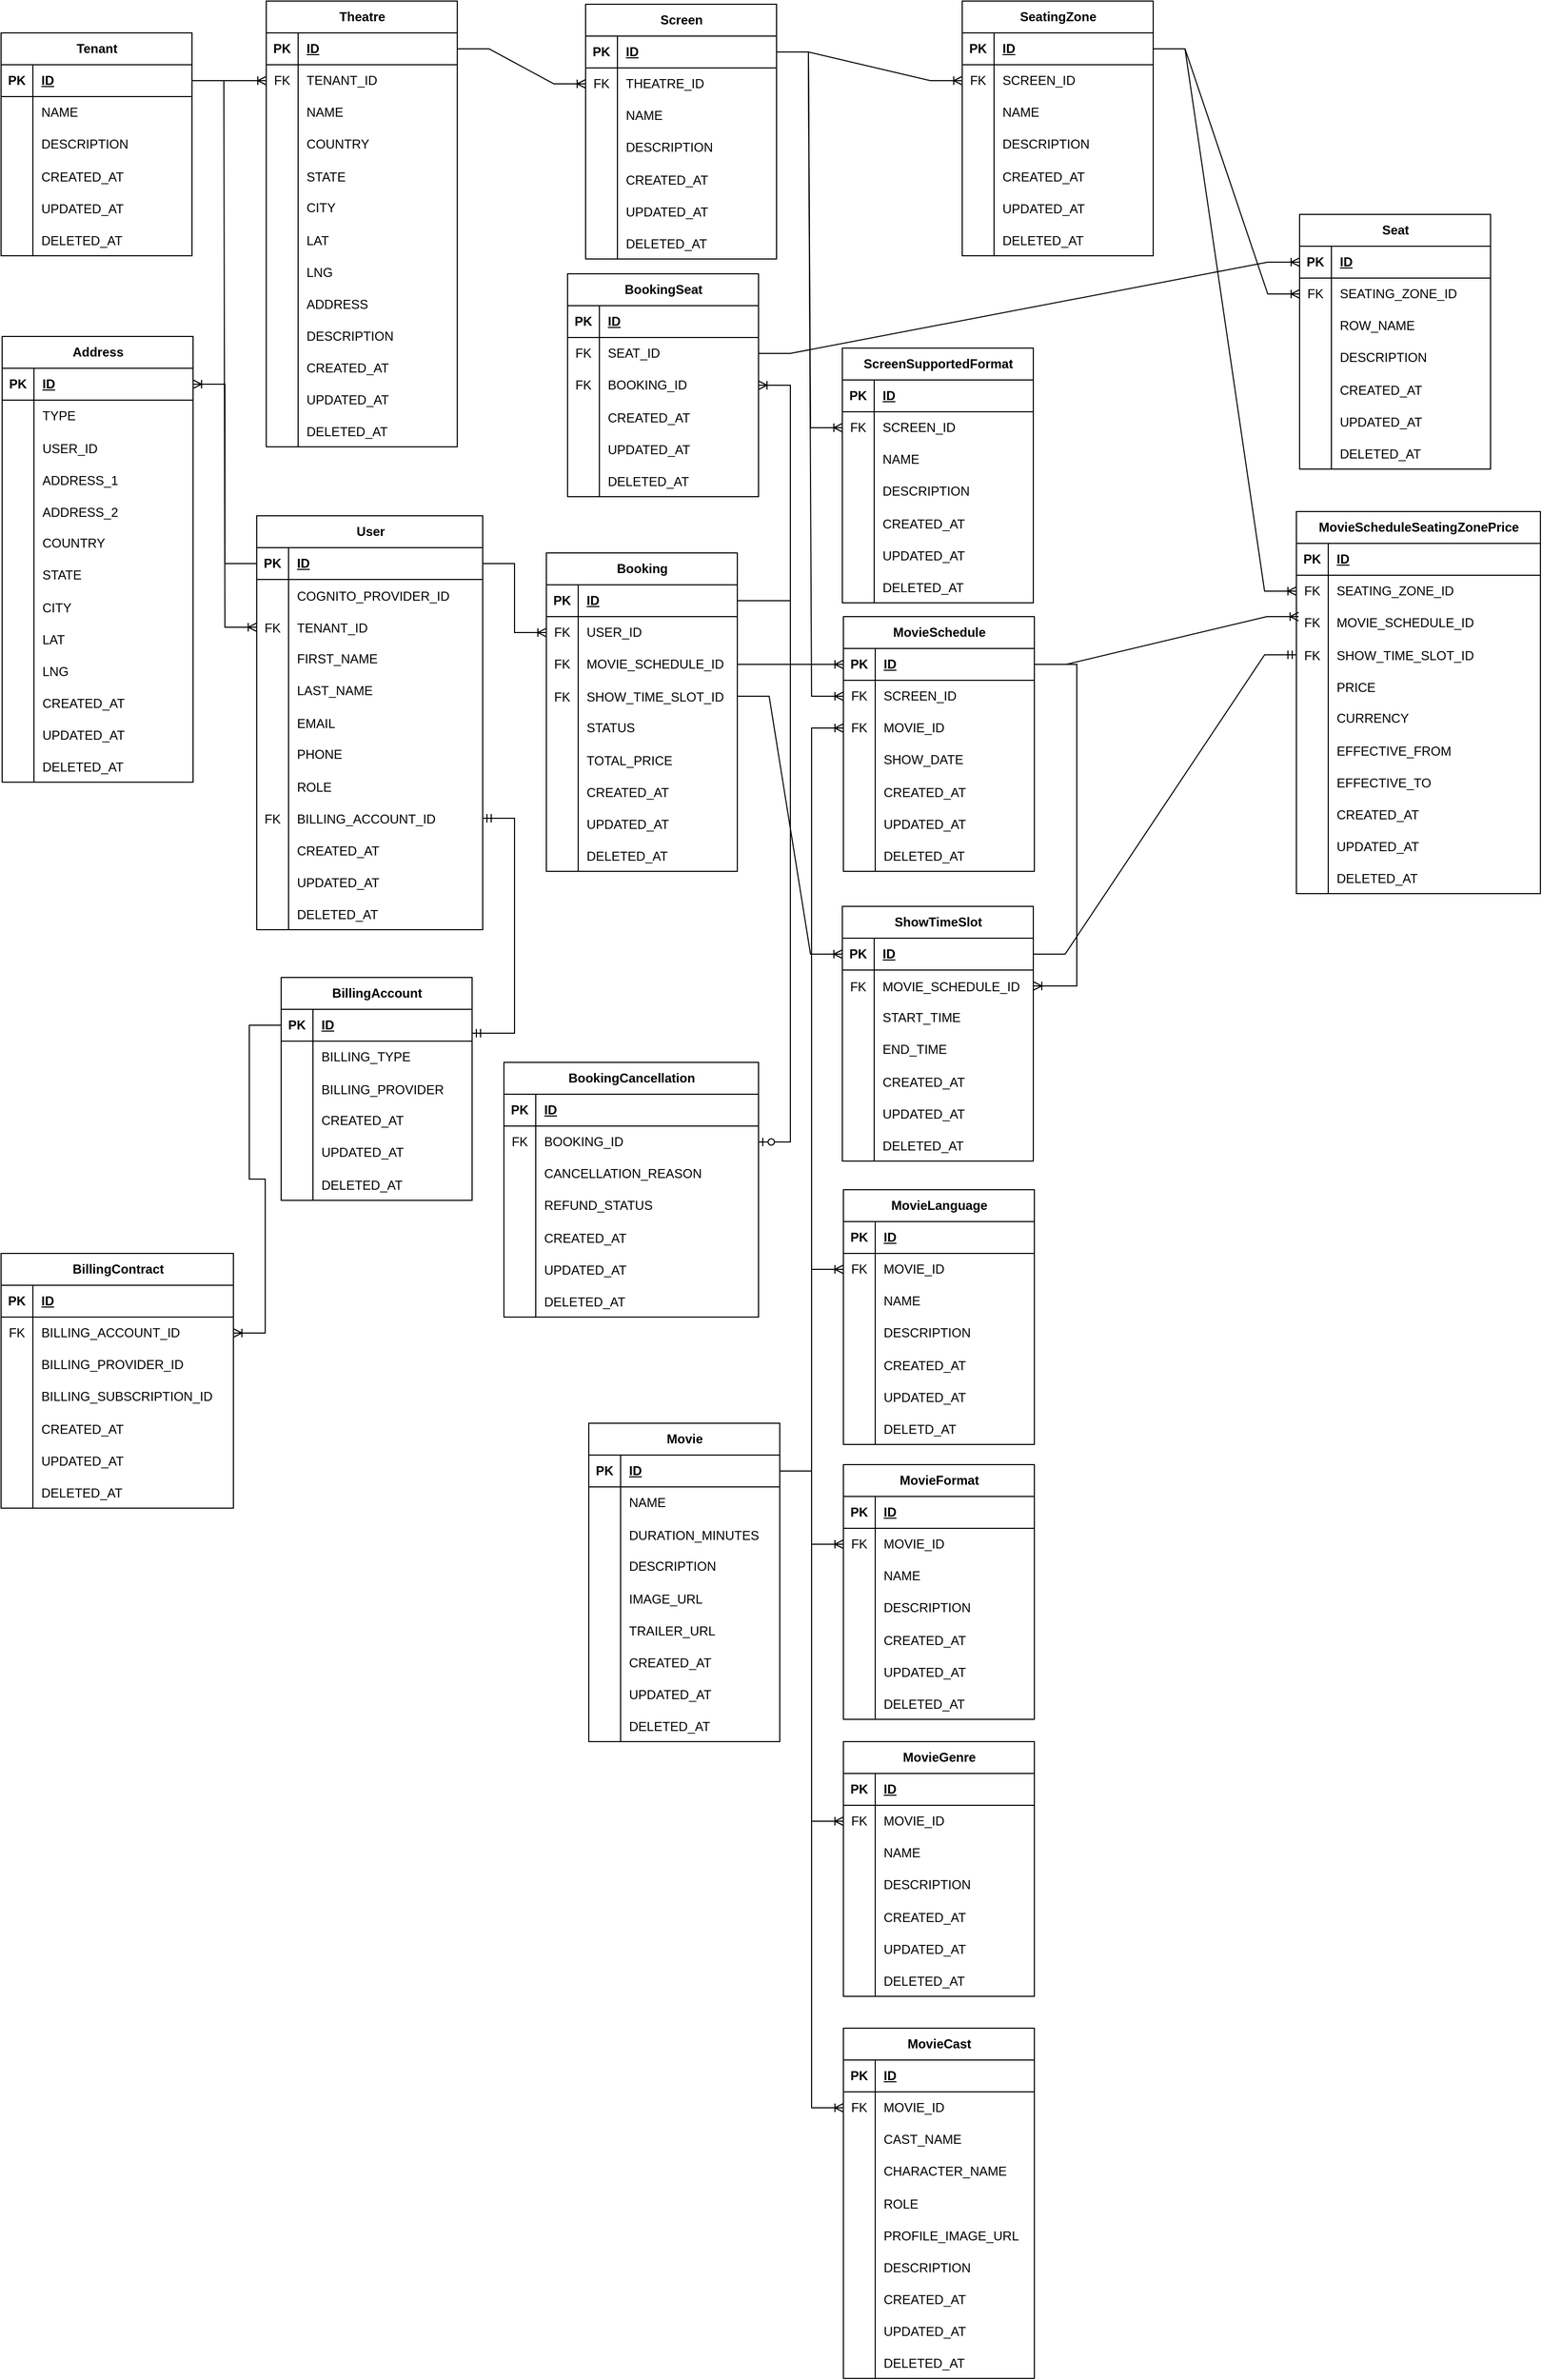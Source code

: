 <mxfile version="26.2.14">
  <diagram name="Page-1" id="2ca16b54-16f6-2749-3443-fa8db7711227">
    <mxGraphModel dx="1186" dy="717" grid="1" gridSize="10" guides="1" tooltips="1" connect="1" arrows="1" fold="1" page="1" pageScale="1" pageWidth="1100" pageHeight="850" background="none" math="0" shadow="0">
      <root>
        <mxCell id="0" />
        <mxCell id="1" parent="0" />
        <mxCell id="HI0tP4p1pAnNDErw9--o-1" value="Tenant" style="shape=table;startSize=30;container=1;collapsible=1;childLayout=tableLayout;fixedRows=1;rowLines=0;fontStyle=1;align=center;resizeLast=1;html=1;" parent="1" vertex="1">
          <mxGeometry x="6" y="30" width="180" height="210" as="geometry" />
        </mxCell>
        <mxCell id="HI0tP4p1pAnNDErw9--o-2" value="" style="shape=tableRow;horizontal=0;startSize=0;swimlaneHead=0;swimlaneBody=0;fillColor=none;collapsible=0;dropTarget=0;points=[[0,0.5],[1,0.5]];portConstraint=eastwest;top=0;left=0;right=0;bottom=1;" parent="HI0tP4p1pAnNDErw9--o-1" vertex="1">
          <mxGeometry y="30" width="180" height="30" as="geometry" />
        </mxCell>
        <mxCell id="HI0tP4p1pAnNDErw9--o-3" value="PK" style="shape=partialRectangle;connectable=0;fillColor=none;top=0;left=0;bottom=0;right=0;fontStyle=1;overflow=hidden;whiteSpace=wrap;html=1;" parent="HI0tP4p1pAnNDErw9--o-2" vertex="1">
          <mxGeometry width="30" height="30" as="geometry">
            <mxRectangle width="30" height="30" as="alternateBounds" />
          </mxGeometry>
        </mxCell>
        <mxCell id="HI0tP4p1pAnNDErw9--o-4" value="ID" style="shape=partialRectangle;connectable=0;fillColor=none;top=0;left=0;bottom=0;right=0;align=left;spacingLeft=6;fontStyle=5;overflow=hidden;whiteSpace=wrap;html=1;" parent="HI0tP4p1pAnNDErw9--o-2" vertex="1">
          <mxGeometry x="30" width="150" height="30" as="geometry">
            <mxRectangle width="150" height="30" as="alternateBounds" />
          </mxGeometry>
        </mxCell>
        <mxCell id="HI0tP4p1pAnNDErw9--o-8" value="" style="shape=tableRow;horizontal=0;startSize=0;swimlaneHead=0;swimlaneBody=0;fillColor=none;collapsible=0;dropTarget=0;points=[[0,0.5],[1,0.5]];portConstraint=eastwest;top=0;left=0;right=0;bottom=0;" parent="HI0tP4p1pAnNDErw9--o-1" vertex="1">
          <mxGeometry y="60" width="180" height="30" as="geometry" />
        </mxCell>
        <mxCell id="HI0tP4p1pAnNDErw9--o-9" value="" style="shape=partialRectangle;connectable=0;fillColor=none;top=0;left=0;bottom=0;right=0;editable=1;overflow=hidden;whiteSpace=wrap;html=1;" parent="HI0tP4p1pAnNDErw9--o-8" vertex="1">
          <mxGeometry width="30" height="30" as="geometry">
            <mxRectangle width="30" height="30" as="alternateBounds" />
          </mxGeometry>
        </mxCell>
        <mxCell id="HI0tP4p1pAnNDErw9--o-10" value="NAME" style="shape=partialRectangle;connectable=0;fillColor=none;top=0;left=0;bottom=0;right=0;align=left;spacingLeft=6;overflow=hidden;whiteSpace=wrap;html=1;" parent="HI0tP4p1pAnNDErw9--o-8" vertex="1">
          <mxGeometry x="30" width="150" height="30" as="geometry">
            <mxRectangle width="150" height="30" as="alternateBounds" />
          </mxGeometry>
        </mxCell>
        <mxCell id="HI0tP4p1pAnNDErw9--o-11" value="" style="shape=tableRow;horizontal=0;startSize=0;swimlaneHead=0;swimlaneBody=0;fillColor=none;collapsible=0;dropTarget=0;points=[[0,0.5],[1,0.5]];portConstraint=eastwest;top=0;left=0;right=0;bottom=0;" parent="HI0tP4p1pAnNDErw9--o-1" vertex="1">
          <mxGeometry y="90" width="180" height="30" as="geometry" />
        </mxCell>
        <mxCell id="HI0tP4p1pAnNDErw9--o-12" value="" style="shape=partialRectangle;connectable=0;fillColor=none;top=0;left=0;bottom=0;right=0;editable=1;overflow=hidden;whiteSpace=wrap;html=1;" parent="HI0tP4p1pAnNDErw9--o-11" vertex="1">
          <mxGeometry width="30" height="30" as="geometry">
            <mxRectangle width="30" height="30" as="alternateBounds" />
          </mxGeometry>
        </mxCell>
        <mxCell id="HI0tP4p1pAnNDErw9--o-13" value="DESCRIPTION" style="shape=partialRectangle;connectable=0;fillColor=none;top=0;left=0;bottom=0;right=0;align=left;spacingLeft=6;overflow=hidden;whiteSpace=wrap;html=1;" parent="HI0tP4p1pAnNDErw9--o-11" vertex="1">
          <mxGeometry x="30" width="150" height="30" as="geometry">
            <mxRectangle width="150" height="30" as="alternateBounds" />
          </mxGeometry>
        </mxCell>
        <mxCell id="HI0tP4p1pAnNDErw9--o-396" value="" style="shape=tableRow;horizontal=0;startSize=0;swimlaneHead=0;swimlaneBody=0;fillColor=none;collapsible=0;dropTarget=0;points=[[0,0.5],[1,0.5]];portConstraint=eastwest;top=0;left=0;right=0;bottom=0;" parent="HI0tP4p1pAnNDErw9--o-1" vertex="1">
          <mxGeometry y="120" width="180" height="30" as="geometry" />
        </mxCell>
        <mxCell id="HI0tP4p1pAnNDErw9--o-397" value="" style="shape=partialRectangle;connectable=0;fillColor=none;top=0;left=0;bottom=0;right=0;editable=1;overflow=hidden;" parent="HI0tP4p1pAnNDErw9--o-396" vertex="1">
          <mxGeometry width="30" height="30" as="geometry">
            <mxRectangle width="30" height="30" as="alternateBounds" />
          </mxGeometry>
        </mxCell>
        <mxCell id="HI0tP4p1pAnNDErw9--o-398" value="CREATED_AT" style="shape=partialRectangle;connectable=0;fillColor=none;top=0;left=0;bottom=0;right=0;align=left;spacingLeft=6;overflow=hidden;" parent="HI0tP4p1pAnNDErw9--o-396" vertex="1">
          <mxGeometry x="30" width="150" height="30" as="geometry">
            <mxRectangle width="150" height="30" as="alternateBounds" />
          </mxGeometry>
        </mxCell>
        <mxCell id="HI0tP4p1pAnNDErw9--o-399" value="" style="shape=tableRow;horizontal=0;startSize=0;swimlaneHead=0;swimlaneBody=0;fillColor=none;collapsible=0;dropTarget=0;points=[[0,0.5],[1,0.5]];portConstraint=eastwest;top=0;left=0;right=0;bottom=0;" parent="HI0tP4p1pAnNDErw9--o-1" vertex="1">
          <mxGeometry y="150" width="180" height="30" as="geometry" />
        </mxCell>
        <mxCell id="HI0tP4p1pAnNDErw9--o-400" value="" style="shape=partialRectangle;connectable=0;fillColor=none;top=0;left=0;bottom=0;right=0;editable=1;overflow=hidden;" parent="HI0tP4p1pAnNDErw9--o-399" vertex="1">
          <mxGeometry width="30" height="30" as="geometry">
            <mxRectangle width="30" height="30" as="alternateBounds" />
          </mxGeometry>
        </mxCell>
        <mxCell id="HI0tP4p1pAnNDErw9--o-401" value="UPDATED_AT" style="shape=partialRectangle;connectable=0;fillColor=none;top=0;left=0;bottom=0;right=0;align=left;spacingLeft=6;overflow=hidden;" parent="HI0tP4p1pAnNDErw9--o-399" vertex="1">
          <mxGeometry x="30" width="150" height="30" as="geometry">
            <mxRectangle width="150" height="30" as="alternateBounds" />
          </mxGeometry>
        </mxCell>
        <mxCell id="HI0tP4p1pAnNDErw9--o-402" value="" style="shape=tableRow;horizontal=0;startSize=0;swimlaneHead=0;swimlaneBody=0;fillColor=none;collapsible=0;dropTarget=0;points=[[0,0.5],[1,0.5]];portConstraint=eastwest;top=0;left=0;right=0;bottom=0;" parent="HI0tP4p1pAnNDErw9--o-1" vertex="1">
          <mxGeometry y="180" width="180" height="30" as="geometry" />
        </mxCell>
        <mxCell id="HI0tP4p1pAnNDErw9--o-403" value="" style="shape=partialRectangle;connectable=0;fillColor=none;top=0;left=0;bottom=0;right=0;editable=1;overflow=hidden;" parent="HI0tP4p1pAnNDErw9--o-402" vertex="1">
          <mxGeometry width="30" height="30" as="geometry">
            <mxRectangle width="30" height="30" as="alternateBounds" />
          </mxGeometry>
        </mxCell>
        <mxCell id="HI0tP4p1pAnNDErw9--o-404" value="DELETED_AT" style="shape=partialRectangle;connectable=0;fillColor=none;top=0;left=0;bottom=0;right=0;align=left;spacingLeft=6;overflow=hidden;" parent="HI0tP4p1pAnNDErw9--o-402" vertex="1">
          <mxGeometry x="30" width="150" height="30" as="geometry">
            <mxRectangle width="150" height="30" as="alternateBounds" />
          </mxGeometry>
        </mxCell>
        <mxCell id="HI0tP4p1pAnNDErw9--o-42" value="Screen" style="shape=table;startSize=30;container=1;collapsible=1;childLayout=tableLayout;fixedRows=1;rowLines=0;fontStyle=1;align=center;resizeLast=1;html=1;" parent="1" vertex="1">
          <mxGeometry x="557" y="3" width="180" height="240" as="geometry" />
        </mxCell>
        <mxCell id="HI0tP4p1pAnNDErw9--o-43" value="" style="shape=tableRow;horizontal=0;startSize=0;swimlaneHead=0;swimlaneBody=0;fillColor=none;collapsible=0;dropTarget=0;points=[[0,0.5],[1,0.5]];portConstraint=eastwest;top=0;left=0;right=0;bottom=1;" parent="HI0tP4p1pAnNDErw9--o-42" vertex="1">
          <mxGeometry y="30" width="180" height="30" as="geometry" />
        </mxCell>
        <mxCell id="HI0tP4p1pAnNDErw9--o-44" value="PK" style="shape=partialRectangle;connectable=0;fillColor=none;top=0;left=0;bottom=0;right=0;fontStyle=1;overflow=hidden;whiteSpace=wrap;html=1;" parent="HI0tP4p1pAnNDErw9--o-43" vertex="1">
          <mxGeometry width="30" height="30" as="geometry">
            <mxRectangle width="30" height="30" as="alternateBounds" />
          </mxGeometry>
        </mxCell>
        <mxCell id="HI0tP4p1pAnNDErw9--o-45" value="ID" style="shape=partialRectangle;connectable=0;fillColor=none;top=0;left=0;bottom=0;right=0;align=left;spacingLeft=6;fontStyle=5;overflow=hidden;whiteSpace=wrap;html=1;" parent="HI0tP4p1pAnNDErw9--o-43" vertex="1">
          <mxGeometry x="30" width="150" height="30" as="geometry">
            <mxRectangle width="150" height="30" as="alternateBounds" />
          </mxGeometry>
        </mxCell>
        <mxCell id="HI0tP4p1pAnNDErw9--o-89" value="" style="shape=tableRow;horizontal=0;startSize=0;swimlaneHead=0;swimlaneBody=0;fillColor=none;collapsible=0;dropTarget=0;points=[[0,0.5],[1,0.5]];portConstraint=eastwest;top=0;left=0;right=0;bottom=0;" parent="HI0tP4p1pAnNDErw9--o-42" vertex="1">
          <mxGeometry y="60" width="180" height="30" as="geometry" />
        </mxCell>
        <mxCell id="HI0tP4p1pAnNDErw9--o-90" value="FK" style="shape=partialRectangle;connectable=0;fillColor=none;top=0;left=0;bottom=0;right=0;fontStyle=0;overflow=hidden;whiteSpace=wrap;html=1;" parent="HI0tP4p1pAnNDErw9--o-89" vertex="1">
          <mxGeometry width="30" height="30" as="geometry">
            <mxRectangle width="30" height="30" as="alternateBounds" />
          </mxGeometry>
        </mxCell>
        <mxCell id="HI0tP4p1pAnNDErw9--o-91" value="THEATRE_ID" style="shape=partialRectangle;connectable=0;fillColor=none;top=0;left=0;bottom=0;right=0;align=left;spacingLeft=6;fontStyle=0;overflow=hidden;whiteSpace=wrap;html=1;" parent="HI0tP4p1pAnNDErw9--o-89" vertex="1">
          <mxGeometry x="30" width="150" height="30" as="geometry">
            <mxRectangle width="150" height="30" as="alternateBounds" />
          </mxGeometry>
        </mxCell>
        <mxCell id="HI0tP4p1pAnNDErw9--o-46" value="" style="shape=tableRow;horizontal=0;startSize=0;swimlaneHead=0;swimlaneBody=0;fillColor=none;collapsible=0;dropTarget=0;points=[[0,0.5],[1,0.5]];portConstraint=eastwest;top=0;left=0;right=0;bottom=0;" parent="HI0tP4p1pAnNDErw9--o-42" vertex="1">
          <mxGeometry y="90" width="180" height="30" as="geometry" />
        </mxCell>
        <mxCell id="HI0tP4p1pAnNDErw9--o-47" value="" style="shape=partialRectangle;connectable=0;fillColor=none;top=0;left=0;bottom=0;right=0;editable=1;overflow=hidden;whiteSpace=wrap;html=1;" parent="HI0tP4p1pAnNDErw9--o-46" vertex="1">
          <mxGeometry width="30" height="30" as="geometry">
            <mxRectangle width="30" height="30" as="alternateBounds" />
          </mxGeometry>
        </mxCell>
        <mxCell id="HI0tP4p1pAnNDErw9--o-48" value="NAME" style="shape=partialRectangle;connectable=0;fillColor=none;top=0;left=0;bottom=0;right=0;align=left;spacingLeft=6;overflow=hidden;whiteSpace=wrap;html=1;" parent="HI0tP4p1pAnNDErw9--o-46" vertex="1">
          <mxGeometry x="30" width="150" height="30" as="geometry">
            <mxRectangle width="150" height="30" as="alternateBounds" />
          </mxGeometry>
        </mxCell>
        <mxCell id="HI0tP4p1pAnNDErw9--o-49" value="" style="shape=tableRow;horizontal=0;startSize=0;swimlaneHead=0;swimlaneBody=0;fillColor=none;collapsible=0;dropTarget=0;points=[[0,0.5],[1,0.5]];portConstraint=eastwest;top=0;left=0;right=0;bottom=0;" parent="HI0tP4p1pAnNDErw9--o-42" vertex="1">
          <mxGeometry y="120" width="180" height="30" as="geometry" />
        </mxCell>
        <mxCell id="HI0tP4p1pAnNDErw9--o-50" value="" style="shape=partialRectangle;connectable=0;fillColor=none;top=0;left=0;bottom=0;right=0;editable=1;overflow=hidden;whiteSpace=wrap;html=1;" parent="HI0tP4p1pAnNDErw9--o-49" vertex="1">
          <mxGeometry width="30" height="30" as="geometry">
            <mxRectangle width="30" height="30" as="alternateBounds" />
          </mxGeometry>
        </mxCell>
        <mxCell id="HI0tP4p1pAnNDErw9--o-51" value="DESCRIPTION" style="shape=partialRectangle;connectable=0;fillColor=none;top=0;left=0;bottom=0;right=0;align=left;spacingLeft=6;overflow=hidden;whiteSpace=wrap;html=1;" parent="HI0tP4p1pAnNDErw9--o-49" vertex="1">
          <mxGeometry x="30" width="150" height="30" as="geometry">
            <mxRectangle width="150" height="30" as="alternateBounds" />
          </mxGeometry>
        </mxCell>
        <mxCell id="HI0tP4p1pAnNDErw9--o-491" value="" style="shape=tableRow;horizontal=0;startSize=0;swimlaneHead=0;swimlaneBody=0;fillColor=none;collapsible=0;dropTarget=0;points=[[0,0.5],[1,0.5]];portConstraint=eastwest;top=0;left=0;right=0;bottom=0;" parent="HI0tP4p1pAnNDErw9--o-42" vertex="1">
          <mxGeometry y="150" width="180" height="30" as="geometry" />
        </mxCell>
        <mxCell id="HI0tP4p1pAnNDErw9--o-492" value="" style="shape=partialRectangle;connectable=0;fillColor=none;top=0;left=0;bottom=0;right=0;editable=1;overflow=hidden;" parent="HI0tP4p1pAnNDErw9--o-491" vertex="1">
          <mxGeometry width="30" height="30" as="geometry">
            <mxRectangle width="30" height="30" as="alternateBounds" />
          </mxGeometry>
        </mxCell>
        <mxCell id="HI0tP4p1pAnNDErw9--o-493" value="CREATED_AT" style="shape=partialRectangle;connectable=0;fillColor=none;top=0;left=0;bottom=0;right=0;align=left;spacingLeft=6;overflow=hidden;" parent="HI0tP4p1pAnNDErw9--o-491" vertex="1">
          <mxGeometry x="30" width="150" height="30" as="geometry">
            <mxRectangle width="150" height="30" as="alternateBounds" />
          </mxGeometry>
        </mxCell>
        <mxCell id="HI0tP4p1pAnNDErw9--o-494" value="" style="shape=tableRow;horizontal=0;startSize=0;swimlaneHead=0;swimlaneBody=0;fillColor=none;collapsible=0;dropTarget=0;points=[[0,0.5],[1,0.5]];portConstraint=eastwest;top=0;left=0;right=0;bottom=0;" parent="HI0tP4p1pAnNDErw9--o-42" vertex="1">
          <mxGeometry y="180" width="180" height="30" as="geometry" />
        </mxCell>
        <mxCell id="HI0tP4p1pAnNDErw9--o-495" value="" style="shape=partialRectangle;connectable=0;fillColor=none;top=0;left=0;bottom=0;right=0;editable=1;overflow=hidden;" parent="HI0tP4p1pAnNDErw9--o-494" vertex="1">
          <mxGeometry width="30" height="30" as="geometry">
            <mxRectangle width="30" height="30" as="alternateBounds" />
          </mxGeometry>
        </mxCell>
        <mxCell id="HI0tP4p1pAnNDErw9--o-496" value="UPDATED_AT" style="shape=partialRectangle;connectable=0;fillColor=none;top=0;left=0;bottom=0;right=0;align=left;spacingLeft=6;overflow=hidden;" parent="HI0tP4p1pAnNDErw9--o-494" vertex="1">
          <mxGeometry x="30" width="150" height="30" as="geometry">
            <mxRectangle width="150" height="30" as="alternateBounds" />
          </mxGeometry>
        </mxCell>
        <mxCell id="HI0tP4p1pAnNDErw9--o-497" value="" style="shape=tableRow;horizontal=0;startSize=0;swimlaneHead=0;swimlaneBody=0;fillColor=none;collapsible=0;dropTarget=0;points=[[0,0.5],[1,0.5]];portConstraint=eastwest;top=0;left=0;right=0;bottom=0;" parent="HI0tP4p1pAnNDErw9--o-42" vertex="1">
          <mxGeometry y="210" width="180" height="30" as="geometry" />
        </mxCell>
        <mxCell id="HI0tP4p1pAnNDErw9--o-498" value="" style="shape=partialRectangle;connectable=0;fillColor=none;top=0;left=0;bottom=0;right=0;editable=1;overflow=hidden;" parent="HI0tP4p1pAnNDErw9--o-497" vertex="1">
          <mxGeometry width="30" height="30" as="geometry">
            <mxRectangle width="30" height="30" as="alternateBounds" />
          </mxGeometry>
        </mxCell>
        <mxCell id="HI0tP4p1pAnNDErw9--o-499" value="DELETED_AT" style="shape=partialRectangle;connectable=0;fillColor=none;top=0;left=0;bottom=0;right=0;align=left;spacingLeft=6;overflow=hidden;" parent="HI0tP4p1pAnNDErw9--o-497" vertex="1">
          <mxGeometry x="30" width="150" height="30" as="geometry">
            <mxRectangle width="150" height="30" as="alternateBounds" />
          </mxGeometry>
        </mxCell>
        <mxCell id="HI0tP4p1pAnNDErw9--o-55" value="Seat" style="shape=table;startSize=30;container=1;collapsible=1;childLayout=tableLayout;fixedRows=1;rowLines=0;fontStyle=1;align=center;resizeLast=1;html=1;" parent="1" vertex="1">
          <mxGeometry x="1230" y="201" width="180" height="240" as="geometry" />
        </mxCell>
        <mxCell id="HI0tP4p1pAnNDErw9--o-56" value="" style="shape=tableRow;horizontal=0;startSize=0;swimlaneHead=0;swimlaneBody=0;fillColor=none;collapsible=0;dropTarget=0;points=[[0,0.5],[1,0.5]];portConstraint=eastwest;top=0;left=0;right=0;bottom=1;" parent="HI0tP4p1pAnNDErw9--o-55" vertex="1">
          <mxGeometry y="30" width="180" height="30" as="geometry" />
        </mxCell>
        <mxCell id="HI0tP4p1pAnNDErw9--o-57" value="PK" style="shape=partialRectangle;connectable=0;fillColor=none;top=0;left=0;bottom=0;right=0;fontStyle=1;overflow=hidden;whiteSpace=wrap;html=1;" parent="HI0tP4p1pAnNDErw9--o-56" vertex="1">
          <mxGeometry width="30" height="30" as="geometry">
            <mxRectangle width="30" height="30" as="alternateBounds" />
          </mxGeometry>
        </mxCell>
        <mxCell id="HI0tP4p1pAnNDErw9--o-58" value="ID" style="shape=partialRectangle;connectable=0;fillColor=none;top=0;left=0;bottom=0;right=0;align=left;spacingLeft=6;fontStyle=5;overflow=hidden;whiteSpace=wrap;html=1;" parent="HI0tP4p1pAnNDErw9--o-56" vertex="1">
          <mxGeometry x="30" width="150" height="30" as="geometry">
            <mxRectangle width="150" height="30" as="alternateBounds" />
          </mxGeometry>
        </mxCell>
        <mxCell id="HI0tP4p1pAnNDErw9--o-59" value="" style="shape=tableRow;horizontal=0;startSize=0;swimlaneHead=0;swimlaneBody=0;fillColor=none;collapsible=0;dropTarget=0;points=[[0,0.5],[1,0.5]];portConstraint=eastwest;top=0;left=0;right=0;bottom=0;" parent="HI0tP4p1pAnNDErw9--o-55" vertex="1">
          <mxGeometry y="60" width="180" height="30" as="geometry" />
        </mxCell>
        <mxCell id="HI0tP4p1pAnNDErw9--o-60" value="FK" style="shape=partialRectangle;connectable=0;fillColor=none;top=0;left=0;bottom=0;right=0;editable=1;overflow=hidden;whiteSpace=wrap;html=1;" parent="HI0tP4p1pAnNDErw9--o-59" vertex="1">
          <mxGeometry width="30" height="30" as="geometry">
            <mxRectangle width="30" height="30" as="alternateBounds" />
          </mxGeometry>
        </mxCell>
        <mxCell id="HI0tP4p1pAnNDErw9--o-61" value="SEATING_ZONE_ID" style="shape=partialRectangle;connectable=0;fillColor=none;top=0;left=0;bottom=0;right=0;align=left;spacingLeft=6;overflow=hidden;whiteSpace=wrap;html=1;" parent="HI0tP4p1pAnNDErw9--o-59" vertex="1">
          <mxGeometry x="30" width="150" height="30" as="geometry">
            <mxRectangle width="150" height="30" as="alternateBounds" />
          </mxGeometry>
        </mxCell>
        <mxCell id="HI0tP4p1pAnNDErw9--o-62" value="" style="shape=tableRow;horizontal=0;startSize=0;swimlaneHead=0;swimlaneBody=0;fillColor=none;collapsible=0;dropTarget=0;points=[[0,0.5],[1,0.5]];portConstraint=eastwest;top=0;left=0;right=0;bottom=0;" parent="HI0tP4p1pAnNDErw9--o-55" vertex="1">
          <mxGeometry y="90" width="180" height="30" as="geometry" />
        </mxCell>
        <mxCell id="HI0tP4p1pAnNDErw9--o-63" value="" style="shape=partialRectangle;connectable=0;fillColor=none;top=0;left=0;bottom=0;right=0;editable=1;overflow=hidden;whiteSpace=wrap;html=1;" parent="HI0tP4p1pAnNDErw9--o-62" vertex="1">
          <mxGeometry width="30" height="30" as="geometry">
            <mxRectangle width="30" height="30" as="alternateBounds" />
          </mxGeometry>
        </mxCell>
        <mxCell id="HI0tP4p1pAnNDErw9--o-64" value="ROW_NAME" style="shape=partialRectangle;connectable=0;fillColor=none;top=0;left=0;bottom=0;right=0;align=left;spacingLeft=6;overflow=hidden;whiteSpace=wrap;html=1;" parent="HI0tP4p1pAnNDErw9--o-62" vertex="1">
          <mxGeometry x="30" width="150" height="30" as="geometry">
            <mxRectangle width="150" height="30" as="alternateBounds" />
          </mxGeometry>
        </mxCell>
        <mxCell id="HI0tP4p1pAnNDErw9--o-65" value="" style="shape=tableRow;horizontal=0;startSize=0;swimlaneHead=0;swimlaneBody=0;fillColor=none;collapsible=0;dropTarget=0;points=[[0,0.5],[1,0.5]];portConstraint=eastwest;top=0;left=0;right=0;bottom=0;" parent="HI0tP4p1pAnNDErw9--o-55" vertex="1">
          <mxGeometry y="120" width="180" height="30" as="geometry" />
        </mxCell>
        <mxCell id="HI0tP4p1pAnNDErw9--o-66" value="" style="shape=partialRectangle;connectable=0;fillColor=none;top=0;left=0;bottom=0;right=0;editable=1;overflow=hidden;whiteSpace=wrap;html=1;" parent="HI0tP4p1pAnNDErw9--o-65" vertex="1">
          <mxGeometry width="30" height="30" as="geometry">
            <mxRectangle width="30" height="30" as="alternateBounds" />
          </mxGeometry>
        </mxCell>
        <mxCell id="HI0tP4p1pAnNDErw9--o-67" value="DESCRIPTION" style="shape=partialRectangle;connectable=0;fillColor=none;top=0;left=0;bottom=0;right=0;align=left;spacingLeft=6;overflow=hidden;whiteSpace=wrap;html=1;" parent="HI0tP4p1pAnNDErw9--o-65" vertex="1">
          <mxGeometry x="30" width="150" height="30" as="geometry">
            <mxRectangle width="150" height="30" as="alternateBounds" />
          </mxGeometry>
        </mxCell>
        <mxCell id="HI0tP4p1pAnNDErw9--o-531" value="" style="shape=tableRow;horizontal=0;startSize=0;swimlaneHead=0;swimlaneBody=0;fillColor=none;collapsible=0;dropTarget=0;points=[[0,0.5],[1,0.5]];portConstraint=eastwest;top=0;left=0;right=0;bottom=0;" parent="HI0tP4p1pAnNDErw9--o-55" vertex="1">
          <mxGeometry y="150" width="180" height="30" as="geometry" />
        </mxCell>
        <mxCell id="HI0tP4p1pAnNDErw9--o-532" value="" style="shape=partialRectangle;connectable=0;fillColor=none;top=0;left=0;bottom=0;right=0;editable=1;overflow=hidden;" parent="HI0tP4p1pAnNDErw9--o-531" vertex="1">
          <mxGeometry width="30" height="30" as="geometry">
            <mxRectangle width="30" height="30" as="alternateBounds" />
          </mxGeometry>
        </mxCell>
        <mxCell id="HI0tP4p1pAnNDErw9--o-533" value="CREATED_AT" style="shape=partialRectangle;connectable=0;fillColor=none;top=0;left=0;bottom=0;right=0;align=left;spacingLeft=6;overflow=hidden;" parent="HI0tP4p1pAnNDErw9--o-531" vertex="1">
          <mxGeometry x="30" width="150" height="30" as="geometry">
            <mxRectangle width="150" height="30" as="alternateBounds" />
          </mxGeometry>
        </mxCell>
        <mxCell id="HI0tP4p1pAnNDErw9--o-534" value="" style="shape=tableRow;horizontal=0;startSize=0;swimlaneHead=0;swimlaneBody=0;fillColor=none;collapsible=0;dropTarget=0;points=[[0,0.5],[1,0.5]];portConstraint=eastwest;top=0;left=0;right=0;bottom=0;" parent="HI0tP4p1pAnNDErw9--o-55" vertex="1">
          <mxGeometry y="180" width="180" height="30" as="geometry" />
        </mxCell>
        <mxCell id="HI0tP4p1pAnNDErw9--o-535" value="" style="shape=partialRectangle;connectable=0;fillColor=none;top=0;left=0;bottom=0;right=0;editable=1;overflow=hidden;" parent="HI0tP4p1pAnNDErw9--o-534" vertex="1">
          <mxGeometry width="30" height="30" as="geometry">
            <mxRectangle width="30" height="30" as="alternateBounds" />
          </mxGeometry>
        </mxCell>
        <mxCell id="HI0tP4p1pAnNDErw9--o-536" value="UPDATED_AT" style="shape=partialRectangle;connectable=0;fillColor=none;top=0;left=0;bottom=0;right=0;align=left;spacingLeft=6;overflow=hidden;" parent="HI0tP4p1pAnNDErw9--o-534" vertex="1">
          <mxGeometry x="30" width="150" height="30" as="geometry">
            <mxRectangle width="150" height="30" as="alternateBounds" />
          </mxGeometry>
        </mxCell>
        <mxCell id="HI0tP4p1pAnNDErw9--o-537" value="" style="shape=tableRow;horizontal=0;startSize=0;swimlaneHead=0;swimlaneBody=0;fillColor=none;collapsible=0;dropTarget=0;points=[[0,0.5],[1,0.5]];portConstraint=eastwest;top=0;left=0;right=0;bottom=0;" parent="HI0tP4p1pAnNDErw9--o-55" vertex="1">
          <mxGeometry y="210" width="180" height="30" as="geometry" />
        </mxCell>
        <mxCell id="HI0tP4p1pAnNDErw9--o-538" value="" style="shape=partialRectangle;connectable=0;fillColor=none;top=0;left=0;bottom=0;right=0;editable=1;overflow=hidden;" parent="HI0tP4p1pAnNDErw9--o-537" vertex="1">
          <mxGeometry width="30" height="30" as="geometry">
            <mxRectangle width="30" height="30" as="alternateBounds" />
          </mxGeometry>
        </mxCell>
        <mxCell id="HI0tP4p1pAnNDErw9--o-539" value="DELETED_AT" style="shape=partialRectangle;connectable=0;fillColor=none;top=0;left=0;bottom=0;right=0;align=left;spacingLeft=6;overflow=hidden;" parent="HI0tP4p1pAnNDErw9--o-537" vertex="1">
          <mxGeometry x="30" width="150" height="30" as="geometry">
            <mxRectangle width="150" height="30" as="alternateBounds" />
          </mxGeometry>
        </mxCell>
        <mxCell id="HI0tP4p1pAnNDErw9--o-92" value="" style="edgeStyle=entityRelationEdgeStyle;fontSize=12;html=1;endArrow=ERoneToMany;rounded=0;exitX=1;exitY=0.5;exitDx=0;exitDy=0;" parent="1" source="HI0tP4p1pAnNDErw9--o-30" target="HI0tP4p1pAnNDErw9--o-89" edge="1">
          <mxGeometry width="100" height="100" relative="1" as="geometry">
            <mxPoint x="516" y="500" as="sourcePoint" />
            <mxPoint x="616" y="400" as="targetPoint" />
          </mxGeometry>
        </mxCell>
        <mxCell id="HI0tP4p1pAnNDErw9--o-93" value="" style="edgeStyle=entityRelationEdgeStyle;fontSize=12;html=1;endArrow=ERoneToMany;rounded=0;exitX=1;exitY=0.5;exitDx=0;exitDy=0;" parent="1" source="HI0tP4p1pAnNDErw9--o-2" target="HI0tP4p1pAnNDErw9--o-71" edge="1">
          <mxGeometry width="100" height="100" relative="1" as="geometry">
            <mxPoint x="56" y="450" as="sourcePoint" />
            <mxPoint x="156" y="350" as="targetPoint" />
          </mxGeometry>
        </mxCell>
        <mxCell id="HI0tP4p1pAnNDErw9--o-94" value="SeatingZone" style="shape=table;startSize=30;container=1;collapsible=1;childLayout=tableLayout;fixedRows=1;rowLines=0;fontStyle=1;align=center;resizeLast=1;html=1;" parent="1" vertex="1">
          <mxGeometry x="912" width="180" height="240" as="geometry" />
        </mxCell>
        <mxCell id="HI0tP4p1pAnNDErw9--o-95" value="" style="shape=tableRow;horizontal=0;startSize=0;swimlaneHead=0;swimlaneBody=0;fillColor=none;collapsible=0;dropTarget=0;points=[[0,0.5],[1,0.5]];portConstraint=eastwest;top=0;left=0;right=0;bottom=1;" parent="HI0tP4p1pAnNDErw9--o-94" vertex="1">
          <mxGeometry y="30" width="180" height="30" as="geometry" />
        </mxCell>
        <mxCell id="HI0tP4p1pAnNDErw9--o-96" value="PK" style="shape=partialRectangle;connectable=0;fillColor=none;top=0;left=0;bottom=0;right=0;fontStyle=1;overflow=hidden;whiteSpace=wrap;html=1;" parent="HI0tP4p1pAnNDErw9--o-95" vertex="1">
          <mxGeometry width="30" height="30" as="geometry">
            <mxRectangle width="30" height="30" as="alternateBounds" />
          </mxGeometry>
        </mxCell>
        <mxCell id="HI0tP4p1pAnNDErw9--o-97" value="ID" style="shape=partialRectangle;connectable=0;fillColor=none;top=0;left=0;bottom=0;right=0;align=left;spacingLeft=6;fontStyle=5;overflow=hidden;whiteSpace=wrap;html=1;" parent="HI0tP4p1pAnNDErw9--o-95" vertex="1">
          <mxGeometry x="30" width="150" height="30" as="geometry">
            <mxRectangle width="150" height="30" as="alternateBounds" />
          </mxGeometry>
        </mxCell>
        <mxCell id="HI0tP4p1pAnNDErw9--o-98" value="" style="shape=tableRow;horizontal=0;startSize=0;swimlaneHead=0;swimlaneBody=0;fillColor=none;collapsible=0;dropTarget=0;points=[[0,0.5],[1,0.5]];portConstraint=eastwest;top=0;left=0;right=0;bottom=0;" parent="HI0tP4p1pAnNDErw9--o-94" vertex="1">
          <mxGeometry y="60" width="180" height="30" as="geometry" />
        </mxCell>
        <mxCell id="HI0tP4p1pAnNDErw9--o-99" value="FK" style="shape=partialRectangle;connectable=0;fillColor=none;top=0;left=0;bottom=0;right=0;editable=1;overflow=hidden;whiteSpace=wrap;html=1;" parent="HI0tP4p1pAnNDErw9--o-98" vertex="1">
          <mxGeometry width="30" height="30" as="geometry">
            <mxRectangle width="30" height="30" as="alternateBounds" />
          </mxGeometry>
        </mxCell>
        <mxCell id="HI0tP4p1pAnNDErw9--o-100" value="SCREEN_ID" style="shape=partialRectangle;connectable=0;fillColor=none;top=0;left=0;bottom=0;right=0;align=left;spacingLeft=6;overflow=hidden;whiteSpace=wrap;html=1;" parent="HI0tP4p1pAnNDErw9--o-98" vertex="1">
          <mxGeometry x="30" width="150" height="30" as="geometry">
            <mxRectangle width="150" height="30" as="alternateBounds" />
          </mxGeometry>
        </mxCell>
        <mxCell id="HI0tP4p1pAnNDErw9--o-101" value="" style="shape=tableRow;horizontal=0;startSize=0;swimlaneHead=0;swimlaneBody=0;fillColor=none;collapsible=0;dropTarget=0;points=[[0,0.5],[1,0.5]];portConstraint=eastwest;top=0;left=0;right=0;bottom=0;" parent="HI0tP4p1pAnNDErw9--o-94" vertex="1">
          <mxGeometry y="90" width="180" height="30" as="geometry" />
        </mxCell>
        <mxCell id="HI0tP4p1pAnNDErw9--o-102" value="" style="shape=partialRectangle;connectable=0;fillColor=none;top=0;left=0;bottom=0;right=0;editable=1;overflow=hidden;whiteSpace=wrap;html=1;" parent="HI0tP4p1pAnNDErw9--o-101" vertex="1">
          <mxGeometry width="30" height="30" as="geometry">
            <mxRectangle width="30" height="30" as="alternateBounds" />
          </mxGeometry>
        </mxCell>
        <mxCell id="HI0tP4p1pAnNDErw9--o-103" value="NAME" style="shape=partialRectangle;connectable=0;fillColor=none;top=0;left=0;bottom=0;right=0;align=left;spacingLeft=6;overflow=hidden;whiteSpace=wrap;html=1;" parent="HI0tP4p1pAnNDErw9--o-101" vertex="1">
          <mxGeometry x="30" width="150" height="30" as="geometry">
            <mxRectangle width="150" height="30" as="alternateBounds" />
          </mxGeometry>
        </mxCell>
        <mxCell id="HI0tP4p1pAnNDErw9--o-104" value="" style="shape=tableRow;horizontal=0;startSize=0;swimlaneHead=0;swimlaneBody=0;fillColor=none;collapsible=0;dropTarget=0;points=[[0,0.5],[1,0.5]];portConstraint=eastwest;top=0;left=0;right=0;bottom=0;" parent="HI0tP4p1pAnNDErw9--o-94" vertex="1">
          <mxGeometry y="120" width="180" height="30" as="geometry" />
        </mxCell>
        <mxCell id="HI0tP4p1pAnNDErw9--o-105" value="" style="shape=partialRectangle;connectable=0;fillColor=none;top=0;left=0;bottom=0;right=0;editable=1;overflow=hidden;whiteSpace=wrap;html=1;" parent="HI0tP4p1pAnNDErw9--o-104" vertex="1">
          <mxGeometry width="30" height="30" as="geometry">
            <mxRectangle width="30" height="30" as="alternateBounds" />
          </mxGeometry>
        </mxCell>
        <mxCell id="HI0tP4p1pAnNDErw9--o-106" value="DESCRIPTION" style="shape=partialRectangle;connectable=0;fillColor=none;top=0;left=0;bottom=0;right=0;align=left;spacingLeft=6;overflow=hidden;whiteSpace=wrap;html=1;" parent="HI0tP4p1pAnNDErw9--o-104" vertex="1">
          <mxGeometry x="30" width="150" height="30" as="geometry">
            <mxRectangle width="150" height="30" as="alternateBounds" />
          </mxGeometry>
        </mxCell>
        <mxCell id="HI0tP4p1pAnNDErw9--o-522" value="" style="shape=tableRow;horizontal=0;startSize=0;swimlaneHead=0;swimlaneBody=0;fillColor=none;collapsible=0;dropTarget=0;points=[[0,0.5],[1,0.5]];portConstraint=eastwest;top=0;left=0;right=0;bottom=0;" parent="HI0tP4p1pAnNDErw9--o-94" vertex="1">
          <mxGeometry y="150" width="180" height="30" as="geometry" />
        </mxCell>
        <mxCell id="HI0tP4p1pAnNDErw9--o-523" value="" style="shape=partialRectangle;connectable=0;fillColor=none;top=0;left=0;bottom=0;right=0;editable=1;overflow=hidden;" parent="HI0tP4p1pAnNDErw9--o-522" vertex="1">
          <mxGeometry width="30" height="30" as="geometry">
            <mxRectangle width="30" height="30" as="alternateBounds" />
          </mxGeometry>
        </mxCell>
        <mxCell id="HI0tP4p1pAnNDErw9--o-524" value="CREATED_AT" style="shape=partialRectangle;connectable=0;fillColor=none;top=0;left=0;bottom=0;right=0;align=left;spacingLeft=6;overflow=hidden;" parent="HI0tP4p1pAnNDErw9--o-522" vertex="1">
          <mxGeometry x="30" width="150" height="30" as="geometry">
            <mxRectangle width="150" height="30" as="alternateBounds" />
          </mxGeometry>
        </mxCell>
        <mxCell id="HI0tP4p1pAnNDErw9--o-528" value="" style="shape=tableRow;horizontal=0;startSize=0;swimlaneHead=0;swimlaneBody=0;fillColor=none;collapsible=0;dropTarget=0;points=[[0,0.5],[1,0.5]];portConstraint=eastwest;top=0;left=0;right=0;bottom=0;" parent="HI0tP4p1pAnNDErw9--o-94" vertex="1">
          <mxGeometry y="180" width="180" height="30" as="geometry" />
        </mxCell>
        <mxCell id="HI0tP4p1pAnNDErw9--o-529" value="" style="shape=partialRectangle;connectable=0;fillColor=none;top=0;left=0;bottom=0;right=0;editable=1;overflow=hidden;" parent="HI0tP4p1pAnNDErw9--o-528" vertex="1">
          <mxGeometry width="30" height="30" as="geometry">
            <mxRectangle width="30" height="30" as="alternateBounds" />
          </mxGeometry>
        </mxCell>
        <mxCell id="HI0tP4p1pAnNDErw9--o-530" value="UPDATED_AT" style="shape=partialRectangle;connectable=0;fillColor=none;top=0;left=0;bottom=0;right=0;align=left;spacingLeft=6;overflow=hidden;" parent="HI0tP4p1pAnNDErw9--o-528" vertex="1">
          <mxGeometry x="30" width="150" height="30" as="geometry">
            <mxRectangle width="150" height="30" as="alternateBounds" />
          </mxGeometry>
        </mxCell>
        <mxCell id="HI0tP4p1pAnNDErw9--o-525" value="" style="shape=tableRow;horizontal=0;startSize=0;swimlaneHead=0;swimlaneBody=0;fillColor=none;collapsible=0;dropTarget=0;points=[[0,0.5],[1,0.5]];portConstraint=eastwest;top=0;left=0;right=0;bottom=0;" parent="HI0tP4p1pAnNDErw9--o-94" vertex="1">
          <mxGeometry y="210" width="180" height="30" as="geometry" />
        </mxCell>
        <mxCell id="HI0tP4p1pAnNDErw9--o-526" value="" style="shape=partialRectangle;connectable=0;fillColor=none;top=0;left=0;bottom=0;right=0;editable=1;overflow=hidden;" parent="HI0tP4p1pAnNDErw9--o-525" vertex="1">
          <mxGeometry width="30" height="30" as="geometry">
            <mxRectangle width="30" height="30" as="alternateBounds" />
          </mxGeometry>
        </mxCell>
        <mxCell id="HI0tP4p1pAnNDErw9--o-527" value="DELETED_AT" style="shape=partialRectangle;connectable=0;fillColor=none;top=0;left=0;bottom=0;right=0;align=left;spacingLeft=6;overflow=hidden;" parent="HI0tP4p1pAnNDErw9--o-525" vertex="1">
          <mxGeometry x="30" width="150" height="30" as="geometry">
            <mxRectangle width="150" height="30" as="alternateBounds" />
          </mxGeometry>
        </mxCell>
        <mxCell id="HI0tP4p1pAnNDErw9--o-29" value="Theatre" style="shape=table;startSize=30;container=1;collapsible=1;childLayout=tableLayout;fixedRows=1;rowLines=0;fontStyle=1;align=center;resizeLast=1;html=1;" parent="1" vertex="1">
          <mxGeometry x="256" width="180" height="420" as="geometry" />
        </mxCell>
        <mxCell id="HI0tP4p1pAnNDErw9--o-30" value="" style="shape=tableRow;horizontal=0;startSize=0;swimlaneHead=0;swimlaneBody=0;fillColor=none;collapsible=0;dropTarget=0;points=[[0,0.5],[1,0.5]];portConstraint=eastwest;top=0;left=0;right=0;bottom=1;" parent="HI0tP4p1pAnNDErw9--o-29" vertex="1">
          <mxGeometry y="30" width="180" height="30" as="geometry" />
        </mxCell>
        <mxCell id="HI0tP4p1pAnNDErw9--o-31" value="PK" style="shape=partialRectangle;connectable=0;fillColor=none;top=0;left=0;bottom=0;right=0;fontStyle=1;overflow=hidden;whiteSpace=wrap;html=1;" parent="HI0tP4p1pAnNDErw9--o-30" vertex="1">
          <mxGeometry width="30" height="30" as="geometry">
            <mxRectangle width="30" height="30" as="alternateBounds" />
          </mxGeometry>
        </mxCell>
        <mxCell id="HI0tP4p1pAnNDErw9--o-32" value="ID" style="shape=partialRectangle;connectable=0;fillColor=none;top=0;left=0;bottom=0;right=0;align=left;spacingLeft=6;fontStyle=5;overflow=hidden;whiteSpace=wrap;html=1;" parent="HI0tP4p1pAnNDErw9--o-30" vertex="1">
          <mxGeometry x="30" width="150" height="30" as="geometry">
            <mxRectangle width="150" height="30" as="alternateBounds" />
          </mxGeometry>
        </mxCell>
        <mxCell id="HI0tP4p1pAnNDErw9--o-71" value="" style="shape=tableRow;horizontal=0;startSize=0;swimlaneHead=0;swimlaneBody=0;fillColor=none;collapsible=0;dropTarget=0;points=[[0,0.5],[1,0.5]];portConstraint=eastwest;top=0;left=0;right=0;bottom=0;" parent="HI0tP4p1pAnNDErw9--o-29" vertex="1">
          <mxGeometry y="60" width="180" height="30" as="geometry" />
        </mxCell>
        <mxCell id="HI0tP4p1pAnNDErw9--o-72" value="FK" style="shape=partialRectangle;connectable=0;fillColor=none;top=0;left=0;bottom=0;right=0;fontStyle=0;overflow=hidden;whiteSpace=wrap;html=1;" parent="HI0tP4p1pAnNDErw9--o-71" vertex="1">
          <mxGeometry width="30" height="30" as="geometry">
            <mxRectangle width="30" height="30" as="alternateBounds" />
          </mxGeometry>
        </mxCell>
        <mxCell id="HI0tP4p1pAnNDErw9--o-73" value="TENANT_ID" style="shape=partialRectangle;connectable=0;fillColor=none;top=0;left=0;bottom=0;right=0;align=left;spacingLeft=6;fontStyle=0;overflow=hidden;whiteSpace=wrap;html=1;" parent="HI0tP4p1pAnNDErw9--o-71" vertex="1">
          <mxGeometry x="30" width="150" height="30" as="geometry">
            <mxRectangle width="150" height="30" as="alternateBounds" />
          </mxGeometry>
        </mxCell>
        <mxCell id="HI0tP4p1pAnNDErw9--o-33" value="" style="shape=tableRow;horizontal=0;startSize=0;swimlaneHead=0;swimlaneBody=0;fillColor=none;collapsible=0;dropTarget=0;points=[[0,0.5],[1,0.5]];portConstraint=eastwest;top=0;left=0;right=0;bottom=0;" parent="HI0tP4p1pAnNDErw9--o-29" vertex="1">
          <mxGeometry y="90" width="180" height="30" as="geometry" />
        </mxCell>
        <mxCell id="HI0tP4p1pAnNDErw9--o-34" value="" style="shape=partialRectangle;connectable=0;fillColor=none;top=0;left=0;bottom=0;right=0;editable=1;overflow=hidden;whiteSpace=wrap;html=1;" parent="HI0tP4p1pAnNDErw9--o-33" vertex="1">
          <mxGeometry width="30" height="30" as="geometry">
            <mxRectangle width="30" height="30" as="alternateBounds" />
          </mxGeometry>
        </mxCell>
        <mxCell id="HI0tP4p1pAnNDErw9--o-35" value="NAME" style="shape=partialRectangle;connectable=0;fillColor=none;top=0;left=0;bottom=0;right=0;align=left;spacingLeft=6;overflow=hidden;whiteSpace=wrap;html=1;" parent="HI0tP4p1pAnNDErw9--o-33" vertex="1">
          <mxGeometry x="30" width="150" height="30" as="geometry">
            <mxRectangle width="150" height="30" as="alternateBounds" />
          </mxGeometry>
        </mxCell>
        <mxCell id="HI0tP4p1pAnNDErw9--o-36" value="" style="shape=tableRow;horizontal=0;startSize=0;swimlaneHead=0;swimlaneBody=0;fillColor=none;collapsible=0;dropTarget=0;points=[[0,0.5],[1,0.5]];portConstraint=eastwest;top=0;left=0;right=0;bottom=0;" parent="HI0tP4p1pAnNDErw9--o-29" vertex="1">
          <mxGeometry y="120" width="180" height="30" as="geometry" />
        </mxCell>
        <mxCell id="HI0tP4p1pAnNDErw9--o-37" value="" style="shape=partialRectangle;connectable=0;fillColor=none;top=0;left=0;bottom=0;right=0;editable=1;overflow=hidden;whiteSpace=wrap;html=1;" parent="HI0tP4p1pAnNDErw9--o-36" vertex="1">
          <mxGeometry width="30" height="30" as="geometry">
            <mxRectangle width="30" height="30" as="alternateBounds" />
          </mxGeometry>
        </mxCell>
        <mxCell id="HI0tP4p1pAnNDErw9--o-38" value="COUNTRY" style="shape=partialRectangle;connectable=0;fillColor=none;top=0;left=0;bottom=0;right=0;align=left;spacingLeft=6;overflow=hidden;whiteSpace=wrap;html=1;" parent="HI0tP4p1pAnNDErw9--o-36" vertex="1">
          <mxGeometry x="30" width="150" height="30" as="geometry">
            <mxRectangle width="150" height="30" as="alternateBounds" />
          </mxGeometry>
        </mxCell>
        <mxCell id="HI0tP4p1pAnNDErw9--o-80" value="" style="shape=tableRow;horizontal=0;startSize=0;swimlaneHead=0;swimlaneBody=0;fillColor=none;collapsible=0;dropTarget=0;points=[[0,0.5],[1,0.5]];portConstraint=eastwest;top=0;left=0;right=0;bottom=0;" parent="HI0tP4p1pAnNDErw9--o-29" vertex="1">
          <mxGeometry y="150" width="180" height="30" as="geometry" />
        </mxCell>
        <mxCell id="HI0tP4p1pAnNDErw9--o-81" value="" style="shape=partialRectangle;connectable=0;fillColor=none;top=0;left=0;bottom=0;right=0;editable=1;overflow=hidden;" parent="HI0tP4p1pAnNDErw9--o-80" vertex="1">
          <mxGeometry width="30" height="30" as="geometry">
            <mxRectangle width="30" height="30" as="alternateBounds" />
          </mxGeometry>
        </mxCell>
        <mxCell id="HI0tP4p1pAnNDErw9--o-82" value="STATE" style="shape=partialRectangle;connectable=0;fillColor=none;top=0;left=0;bottom=0;right=0;align=left;spacingLeft=6;overflow=hidden;" parent="HI0tP4p1pAnNDErw9--o-80" vertex="1">
          <mxGeometry x="30" width="150" height="30" as="geometry">
            <mxRectangle width="150" height="30" as="alternateBounds" />
          </mxGeometry>
        </mxCell>
        <mxCell id="HI0tP4p1pAnNDErw9--o-39" value="" style="shape=tableRow;horizontal=0;startSize=0;swimlaneHead=0;swimlaneBody=0;fillColor=none;collapsible=0;dropTarget=0;points=[[0,0.5],[1,0.5]];portConstraint=eastwest;top=0;left=0;right=0;bottom=0;" parent="HI0tP4p1pAnNDErw9--o-29" vertex="1">
          <mxGeometry y="180" width="180" height="30" as="geometry" />
        </mxCell>
        <mxCell id="HI0tP4p1pAnNDErw9--o-40" value="" style="shape=partialRectangle;connectable=0;fillColor=none;top=0;left=0;bottom=0;right=0;editable=1;overflow=hidden;whiteSpace=wrap;html=1;" parent="HI0tP4p1pAnNDErw9--o-39" vertex="1">
          <mxGeometry width="30" height="30" as="geometry">
            <mxRectangle width="30" height="30" as="alternateBounds" />
          </mxGeometry>
        </mxCell>
        <mxCell id="HI0tP4p1pAnNDErw9--o-41" value="CITY" style="shape=partialRectangle;connectable=0;fillColor=none;top=0;left=0;bottom=0;right=0;align=left;spacingLeft=6;overflow=hidden;whiteSpace=wrap;html=1;" parent="HI0tP4p1pAnNDErw9--o-39" vertex="1">
          <mxGeometry x="30" width="150" height="30" as="geometry">
            <mxRectangle width="150" height="30" as="alternateBounds" />
          </mxGeometry>
        </mxCell>
        <mxCell id="HI0tP4p1pAnNDErw9--o-83" value="" style="shape=tableRow;horizontal=0;startSize=0;swimlaneHead=0;swimlaneBody=0;fillColor=none;collapsible=0;dropTarget=0;points=[[0,0.5],[1,0.5]];portConstraint=eastwest;top=0;left=0;right=0;bottom=0;" parent="HI0tP4p1pAnNDErw9--o-29" vertex="1">
          <mxGeometry y="210" width="180" height="30" as="geometry" />
        </mxCell>
        <mxCell id="HI0tP4p1pAnNDErw9--o-84" value="" style="shape=partialRectangle;connectable=0;fillColor=none;top=0;left=0;bottom=0;right=0;editable=1;overflow=hidden;" parent="HI0tP4p1pAnNDErw9--o-83" vertex="1">
          <mxGeometry width="30" height="30" as="geometry">
            <mxRectangle width="30" height="30" as="alternateBounds" />
          </mxGeometry>
        </mxCell>
        <mxCell id="HI0tP4p1pAnNDErw9--o-85" value="LAT" style="shape=partialRectangle;connectable=0;fillColor=none;top=0;left=0;bottom=0;right=0;align=left;spacingLeft=6;overflow=hidden;" parent="HI0tP4p1pAnNDErw9--o-83" vertex="1">
          <mxGeometry x="30" width="150" height="30" as="geometry">
            <mxRectangle width="150" height="30" as="alternateBounds" />
          </mxGeometry>
        </mxCell>
        <mxCell id="HI0tP4p1pAnNDErw9--o-107" value="" style="shape=tableRow;horizontal=0;startSize=0;swimlaneHead=0;swimlaneBody=0;fillColor=none;collapsible=0;dropTarget=0;points=[[0,0.5],[1,0.5]];portConstraint=eastwest;top=0;left=0;right=0;bottom=0;" parent="HI0tP4p1pAnNDErw9--o-29" vertex="1">
          <mxGeometry y="240" width="180" height="30" as="geometry" />
        </mxCell>
        <mxCell id="HI0tP4p1pAnNDErw9--o-108" value="" style="shape=partialRectangle;connectable=0;fillColor=none;top=0;left=0;bottom=0;right=0;editable=1;overflow=hidden;" parent="HI0tP4p1pAnNDErw9--o-107" vertex="1">
          <mxGeometry width="30" height="30" as="geometry">
            <mxRectangle width="30" height="30" as="alternateBounds" />
          </mxGeometry>
        </mxCell>
        <mxCell id="HI0tP4p1pAnNDErw9--o-109" value="LNG" style="shape=partialRectangle;connectable=0;fillColor=none;top=0;left=0;bottom=0;right=0;align=left;spacingLeft=6;overflow=hidden;" parent="HI0tP4p1pAnNDErw9--o-107" vertex="1">
          <mxGeometry x="30" width="150" height="30" as="geometry">
            <mxRectangle width="150" height="30" as="alternateBounds" />
          </mxGeometry>
        </mxCell>
        <mxCell id="HI0tP4p1pAnNDErw9--o-329" value="" style="shape=tableRow;horizontal=0;startSize=0;swimlaneHead=0;swimlaneBody=0;fillColor=none;collapsible=0;dropTarget=0;points=[[0,0.5],[1,0.5]];portConstraint=eastwest;top=0;left=0;right=0;bottom=0;" parent="HI0tP4p1pAnNDErw9--o-29" vertex="1">
          <mxGeometry y="270" width="180" height="30" as="geometry" />
        </mxCell>
        <mxCell id="HI0tP4p1pAnNDErw9--o-330" value="" style="shape=partialRectangle;connectable=0;fillColor=none;top=0;left=0;bottom=0;right=0;editable=1;overflow=hidden;" parent="HI0tP4p1pAnNDErw9--o-329" vertex="1">
          <mxGeometry width="30" height="30" as="geometry">
            <mxRectangle width="30" height="30" as="alternateBounds" />
          </mxGeometry>
        </mxCell>
        <mxCell id="HI0tP4p1pAnNDErw9--o-331" value="ADDRESS" style="shape=partialRectangle;connectable=0;fillColor=none;top=0;left=0;bottom=0;right=0;align=left;spacingLeft=6;overflow=hidden;" parent="HI0tP4p1pAnNDErw9--o-329" vertex="1">
          <mxGeometry x="30" width="150" height="30" as="geometry">
            <mxRectangle width="150" height="30" as="alternateBounds" />
          </mxGeometry>
        </mxCell>
        <mxCell id="HI0tP4p1pAnNDErw9--o-86" value="" style="shape=tableRow;horizontal=0;startSize=0;swimlaneHead=0;swimlaneBody=0;fillColor=none;collapsible=0;dropTarget=0;points=[[0,0.5],[1,0.5]];portConstraint=eastwest;top=0;left=0;right=0;bottom=0;" parent="HI0tP4p1pAnNDErw9--o-29" vertex="1">
          <mxGeometry y="300" width="180" height="30" as="geometry" />
        </mxCell>
        <mxCell id="HI0tP4p1pAnNDErw9--o-87" value="" style="shape=partialRectangle;connectable=0;fillColor=none;top=0;left=0;bottom=0;right=0;editable=1;overflow=hidden;" parent="HI0tP4p1pAnNDErw9--o-86" vertex="1">
          <mxGeometry width="30" height="30" as="geometry">
            <mxRectangle width="30" height="30" as="alternateBounds" />
          </mxGeometry>
        </mxCell>
        <mxCell id="HI0tP4p1pAnNDErw9--o-88" value="DESCRIPTION" style="shape=partialRectangle;connectable=0;fillColor=none;top=0;left=0;bottom=0;right=0;align=left;spacingLeft=6;overflow=hidden;" parent="HI0tP4p1pAnNDErw9--o-86" vertex="1">
          <mxGeometry x="30" width="150" height="30" as="geometry">
            <mxRectangle width="150" height="30" as="alternateBounds" />
          </mxGeometry>
        </mxCell>
        <mxCell id="HI0tP4p1pAnNDErw9--o-461" value="" style="shape=tableRow;horizontal=0;startSize=0;swimlaneHead=0;swimlaneBody=0;fillColor=none;collapsible=0;dropTarget=0;points=[[0,0.5],[1,0.5]];portConstraint=eastwest;top=0;left=0;right=0;bottom=0;" parent="HI0tP4p1pAnNDErw9--o-29" vertex="1">
          <mxGeometry y="330" width="180" height="30" as="geometry" />
        </mxCell>
        <mxCell id="HI0tP4p1pAnNDErw9--o-462" value="" style="shape=partialRectangle;connectable=0;fillColor=none;top=0;left=0;bottom=0;right=0;editable=1;overflow=hidden;" parent="HI0tP4p1pAnNDErw9--o-461" vertex="1">
          <mxGeometry width="30" height="30" as="geometry">
            <mxRectangle width="30" height="30" as="alternateBounds" />
          </mxGeometry>
        </mxCell>
        <mxCell id="HI0tP4p1pAnNDErw9--o-463" value="CREATED_AT" style="shape=partialRectangle;connectable=0;fillColor=none;top=0;left=0;bottom=0;right=0;align=left;spacingLeft=6;overflow=hidden;" parent="HI0tP4p1pAnNDErw9--o-461" vertex="1">
          <mxGeometry x="30" width="150" height="30" as="geometry">
            <mxRectangle width="150" height="30" as="alternateBounds" />
          </mxGeometry>
        </mxCell>
        <mxCell id="HI0tP4p1pAnNDErw9--o-464" value="" style="shape=tableRow;horizontal=0;startSize=0;swimlaneHead=0;swimlaneBody=0;fillColor=none;collapsible=0;dropTarget=0;points=[[0,0.5],[1,0.5]];portConstraint=eastwest;top=0;left=0;right=0;bottom=0;" parent="HI0tP4p1pAnNDErw9--o-29" vertex="1">
          <mxGeometry y="360" width="180" height="30" as="geometry" />
        </mxCell>
        <mxCell id="HI0tP4p1pAnNDErw9--o-465" value="" style="shape=partialRectangle;connectable=0;fillColor=none;top=0;left=0;bottom=0;right=0;editable=1;overflow=hidden;" parent="HI0tP4p1pAnNDErw9--o-464" vertex="1">
          <mxGeometry width="30" height="30" as="geometry">
            <mxRectangle width="30" height="30" as="alternateBounds" />
          </mxGeometry>
        </mxCell>
        <mxCell id="HI0tP4p1pAnNDErw9--o-466" value="UPDATED_AT" style="shape=partialRectangle;connectable=0;fillColor=none;top=0;left=0;bottom=0;right=0;align=left;spacingLeft=6;overflow=hidden;" parent="HI0tP4p1pAnNDErw9--o-464" vertex="1">
          <mxGeometry x="30" width="150" height="30" as="geometry">
            <mxRectangle width="150" height="30" as="alternateBounds" />
          </mxGeometry>
        </mxCell>
        <mxCell id="HI0tP4p1pAnNDErw9--o-467" value="" style="shape=tableRow;horizontal=0;startSize=0;swimlaneHead=0;swimlaneBody=0;fillColor=none;collapsible=0;dropTarget=0;points=[[0,0.5],[1,0.5]];portConstraint=eastwest;top=0;left=0;right=0;bottom=0;" parent="HI0tP4p1pAnNDErw9--o-29" vertex="1">
          <mxGeometry y="390" width="180" height="30" as="geometry" />
        </mxCell>
        <mxCell id="HI0tP4p1pAnNDErw9--o-468" value="" style="shape=partialRectangle;connectable=0;fillColor=none;top=0;left=0;bottom=0;right=0;editable=1;overflow=hidden;" parent="HI0tP4p1pAnNDErw9--o-467" vertex="1">
          <mxGeometry width="30" height="30" as="geometry">
            <mxRectangle width="30" height="30" as="alternateBounds" />
          </mxGeometry>
        </mxCell>
        <mxCell id="HI0tP4p1pAnNDErw9--o-469" value="DELETED_AT" style="shape=partialRectangle;connectable=0;fillColor=none;top=0;left=0;bottom=0;right=0;align=left;spacingLeft=6;overflow=hidden;" parent="HI0tP4p1pAnNDErw9--o-467" vertex="1">
          <mxGeometry x="30" width="150" height="30" as="geometry">
            <mxRectangle width="150" height="30" as="alternateBounds" />
          </mxGeometry>
        </mxCell>
        <mxCell id="HI0tP4p1pAnNDErw9--o-111" value="" style="edgeStyle=entityRelationEdgeStyle;fontSize=12;html=1;endArrow=ERoneToMany;rounded=0;entryX=0;entryY=0.5;entryDx=0;entryDy=0;" parent="1" source="HI0tP4p1pAnNDErw9--o-43" target="HI0tP4p1pAnNDErw9--o-98" edge="1">
          <mxGeometry width="100" height="100" relative="1" as="geometry">
            <mxPoint x="356" y="560" as="sourcePoint" />
            <mxPoint x="456" y="460" as="targetPoint" />
          </mxGeometry>
        </mxCell>
        <mxCell id="HI0tP4p1pAnNDErw9--o-112" value="" style="edgeStyle=entityRelationEdgeStyle;fontSize=12;html=1;endArrow=ERoneToMany;rounded=0;exitX=1;exitY=0.5;exitDx=0;exitDy=0;" parent="1" source="HI0tP4p1pAnNDErw9--o-95" target="HI0tP4p1pAnNDErw9--o-59" edge="1">
          <mxGeometry width="100" height="100" relative="1" as="geometry">
            <mxPoint x="679" y="500" as="sourcePoint" />
            <mxPoint x="779" y="400" as="targetPoint" />
          </mxGeometry>
        </mxCell>
        <mxCell id="HI0tP4p1pAnNDErw9--o-113" value="User" style="shape=table;startSize=30;container=1;collapsible=1;childLayout=tableLayout;fixedRows=1;rowLines=0;fontStyle=1;align=center;resizeLast=1;html=1;" parent="1" vertex="1">
          <mxGeometry x="247" y="485" width="213" height="390" as="geometry" />
        </mxCell>
        <mxCell id="HI0tP4p1pAnNDErw9--o-114" value="" style="shape=tableRow;horizontal=0;startSize=0;swimlaneHead=0;swimlaneBody=0;fillColor=none;collapsible=0;dropTarget=0;points=[[0,0.5],[1,0.5]];portConstraint=eastwest;top=0;left=0;right=0;bottom=1;" parent="HI0tP4p1pAnNDErw9--o-113" vertex="1">
          <mxGeometry y="30" width="213" height="30" as="geometry" />
        </mxCell>
        <mxCell id="HI0tP4p1pAnNDErw9--o-115" value="PK" style="shape=partialRectangle;connectable=0;fillColor=none;top=0;left=0;bottom=0;right=0;fontStyle=1;overflow=hidden;whiteSpace=wrap;html=1;" parent="HI0tP4p1pAnNDErw9--o-114" vertex="1">
          <mxGeometry width="30" height="30" as="geometry">
            <mxRectangle width="30" height="30" as="alternateBounds" />
          </mxGeometry>
        </mxCell>
        <mxCell id="HI0tP4p1pAnNDErw9--o-116" value="ID" style="shape=partialRectangle;connectable=0;fillColor=none;top=0;left=0;bottom=0;right=0;align=left;spacingLeft=6;fontStyle=5;overflow=hidden;whiteSpace=wrap;html=1;" parent="HI0tP4p1pAnNDErw9--o-114" vertex="1">
          <mxGeometry x="30" width="183" height="30" as="geometry">
            <mxRectangle width="183" height="30" as="alternateBounds" />
          </mxGeometry>
        </mxCell>
        <mxCell id="HI0tP4p1pAnNDErw9--o-126" value="" style="shape=tableRow;horizontal=0;startSize=0;swimlaneHead=0;swimlaneBody=0;fillColor=none;collapsible=0;dropTarget=0;points=[[0,0.5],[1,0.5]];portConstraint=eastwest;top=0;left=0;right=0;bottom=0;" parent="HI0tP4p1pAnNDErw9--o-113" vertex="1">
          <mxGeometry y="60" width="213" height="30" as="geometry" />
        </mxCell>
        <mxCell id="HI0tP4p1pAnNDErw9--o-127" value="" style="shape=partialRectangle;connectable=0;fillColor=none;top=0;left=0;bottom=0;right=0;editable=1;overflow=hidden;" parent="HI0tP4p1pAnNDErw9--o-126" vertex="1">
          <mxGeometry width="30" height="30" as="geometry">
            <mxRectangle width="30" height="30" as="alternateBounds" />
          </mxGeometry>
        </mxCell>
        <mxCell id="HI0tP4p1pAnNDErw9--o-128" value="COGNITO_PROVIDER_ID" style="shape=partialRectangle;connectable=0;fillColor=none;top=0;left=0;bottom=0;right=0;align=left;spacingLeft=6;overflow=hidden;" parent="HI0tP4p1pAnNDErw9--o-126" vertex="1">
          <mxGeometry x="30" width="183" height="30" as="geometry">
            <mxRectangle width="183" height="30" as="alternateBounds" />
          </mxGeometry>
        </mxCell>
        <mxCell id="HI0tP4p1pAnNDErw9--o-135" value="" style="shape=tableRow;horizontal=0;startSize=0;swimlaneHead=0;swimlaneBody=0;fillColor=none;collapsible=0;dropTarget=0;points=[[0,0.5],[1,0.5]];portConstraint=eastwest;top=0;left=0;right=0;bottom=0;" parent="HI0tP4p1pAnNDErw9--o-113" vertex="1">
          <mxGeometry y="90" width="213" height="30" as="geometry" />
        </mxCell>
        <mxCell id="HI0tP4p1pAnNDErw9--o-136" value="FK" style="shape=partialRectangle;connectable=0;fillColor=none;top=0;left=0;bottom=0;right=0;editable=1;overflow=hidden;" parent="HI0tP4p1pAnNDErw9--o-135" vertex="1">
          <mxGeometry width="30" height="30" as="geometry">
            <mxRectangle width="30" height="30" as="alternateBounds" />
          </mxGeometry>
        </mxCell>
        <mxCell id="HI0tP4p1pAnNDErw9--o-137" value="TENANT_ID" style="shape=partialRectangle;connectable=0;fillColor=none;top=0;left=0;bottom=0;right=0;align=left;spacingLeft=6;overflow=hidden;" parent="HI0tP4p1pAnNDErw9--o-135" vertex="1">
          <mxGeometry x="30" width="183" height="30" as="geometry">
            <mxRectangle width="183" height="30" as="alternateBounds" />
          </mxGeometry>
        </mxCell>
        <mxCell id="HI0tP4p1pAnNDErw9--o-117" value="" style="shape=tableRow;horizontal=0;startSize=0;swimlaneHead=0;swimlaneBody=0;fillColor=none;collapsible=0;dropTarget=0;points=[[0,0.5],[1,0.5]];portConstraint=eastwest;top=0;left=0;right=0;bottom=0;" parent="HI0tP4p1pAnNDErw9--o-113" vertex="1">
          <mxGeometry y="120" width="213" height="30" as="geometry" />
        </mxCell>
        <mxCell id="HI0tP4p1pAnNDErw9--o-118" value="" style="shape=partialRectangle;connectable=0;fillColor=none;top=0;left=0;bottom=0;right=0;editable=1;overflow=hidden;whiteSpace=wrap;html=1;" parent="HI0tP4p1pAnNDErw9--o-117" vertex="1">
          <mxGeometry width="30" height="30" as="geometry">
            <mxRectangle width="30" height="30" as="alternateBounds" />
          </mxGeometry>
        </mxCell>
        <mxCell id="HI0tP4p1pAnNDErw9--o-119" value="FIRST_NAME" style="shape=partialRectangle;connectable=0;fillColor=none;top=0;left=0;bottom=0;right=0;align=left;spacingLeft=6;overflow=hidden;whiteSpace=wrap;html=1;" parent="HI0tP4p1pAnNDErw9--o-117" vertex="1">
          <mxGeometry x="30" width="183" height="30" as="geometry">
            <mxRectangle width="183" height="30" as="alternateBounds" />
          </mxGeometry>
        </mxCell>
        <mxCell id="HI0tP4p1pAnNDErw9--o-120" value="" style="shape=tableRow;horizontal=0;startSize=0;swimlaneHead=0;swimlaneBody=0;fillColor=none;collapsible=0;dropTarget=0;points=[[0,0.5],[1,0.5]];portConstraint=eastwest;top=0;left=0;right=0;bottom=0;" parent="HI0tP4p1pAnNDErw9--o-113" vertex="1">
          <mxGeometry y="150" width="213" height="30" as="geometry" />
        </mxCell>
        <mxCell id="HI0tP4p1pAnNDErw9--o-121" value="" style="shape=partialRectangle;connectable=0;fillColor=none;top=0;left=0;bottom=0;right=0;editable=1;overflow=hidden;whiteSpace=wrap;html=1;" parent="HI0tP4p1pAnNDErw9--o-120" vertex="1">
          <mxGeometry width="30" height="30" as="geometry">
            <mxRectangle width="30" height="30" as="alternateBounds" />
          </mxGeometry>
        </mxCell>
        <mxCell id="HI0tP4p1pAnNDErw9--o-122" value="LAST_NAME" style="shape=partialRectangle;connectable=0;fillColor=none;top=0;left=0;bottom=0;right=0;align=left;spacingLeft=6;overflow=hidden;whiteSpace=wrap;html=1;" parent="HI0tP4p1pAnNDErw9--o-120" vertex="1">
          <mxGeometry x="30" width="183" height="30" as="geometry">
            <mxRectangle width="183" height="30" as="alternateBounds" />
          </mxGeometry>
        </mxCell>
        <mxCell id="HI0tP4p1pAnNDErw9--o-129" value="" style="shape=tableRow;horizontal=0;startSize=0;swimlaneHead=0;swimlaneBody=0;fillColor=none;collapsible=0;dropTarget=0;points=[[0,0.5],[1,0.5]];portConstraint=eastwest;top=0;left=0;right=0;bottom=0;" parent="HI0tP4p1pAnNDErw9--o-113" vertex="1">
          <mxGeometry y="180" width="213" height="30" as="geometry" />
        </mxCell>
        <mxCell id="HI0tP4p1pAnNDErw9--o-130" value="" style="shape=partialRectangle;connectable=0;fillColor=none;top=0;left=0;bottom=0;right=0;editable=1;overflow=hidden;" parent="HI0tP4p1pAnNDErw9--o-129" vertex="1">
          <mxGeometry width="30" height="30" as="geometry">
            <mxRectangle width="30" height="30" as="alternateBounds" />
          </mxGeometry>
        </mxCell>
        <mxCell id="HI0tP4p1pAnNDErw9--o-131" value="EMAIL" style="shape=partialRectangle;connectable=0;fillColor=none;top=0;left=0;bottom=0;right=0;align=left;spacingLeft=6;overflow=hidden;" parent="HI0tP4p1pAnNDErw9--o-129" vertex="1">
          <mxGeometry x="30" width="183" height="30" as="geometry">
            <mxRectangle width="183" height="30" as="alternateBounds" />
          </mxGeometry>
        </mxCell>
        <mxCell id="HI0tP4p1pAnNDErw9--o-123" value="" style="shape=tableRow;horizontal=0;startSize=0;swimlaneHead=0;swimlaneBody=0;fillColor=none;collapsible=0;dropTarget=0;points=[[0,0.5],[1,0.5]];portConstraint=eastwest;top=0;left=0;right=0;bottom=0;" parent="HI0tP4p1pAnNDErw9--o-113" vertex="1">
          <mxGeometry y="210" width="213" height="30" as="geometry" />
        </mxCell>
        <mxCell id="HI0tP4p1pAnNDErw9--o-124" value="" style="shape=partialRectangle;connectable=0;fillColor=none;top=0;left=0;bottom=0;right=0;editable=1;overflow=hidden;whiteSpace=wrap;html=1;" parent="HI0tP4p1pAnNDErw9--o-123" vertex="1">
          <mxGeometry width="30" height="30" as="geometry">
            <mxRectangle width="30" height="30" as="alternateBounds" />
          </mxGeometry>
        </mxCell>
        <mxCell id="HI0tP4p1pAnNDErw9--o-125" value="PHONE" style="shape=partialRectangle;connectable=0;fillColor=none;top=0;left=0;bottom=0;right=0;align=left;spacingLeft=6;overflow=hidden;whiteSpace=wrap;html=1;" parent="HI0tP4p1pAnNDErw9--o-123" vertex="1">
          <mxGeometry x="30" width="183" height="30" as="geometry">
            <mxRectangle width="183" height="30" as="alternateBounds" />
          </mxGeometry>
        </mxCell>
        <mxCell id="HI0tP4p1pAnNDErw9--o-132" value="" style="shape=tableRow;horizontal=0;startSize=0;swimlaneHead=0;swimlaneBody=0;fillColor=none;collapsible=0;dropTarget=0;points=[[0,0.5],[1,0.5]];portConstraint=eastwest;top=0;left=0;right=0;bottom=0;" parent="HI0tP4p1pAnNDErw9--o-113" vertex="1">
          <mxGeometry y="240" width="213" height="30" as="geometry" />
        </mxCell>
        <mxCell id="HI0tP4p1pAnNDErw9--o-133" value="" style="shape=partialRectangle;connectable=0;fillColor=none;top=0;left=0;bottom=0;right=0;editable=1;overflow=hidden;" parent="HI0tP4p1pAnNDErw9--o-132" vertex="1">
          <mxGeometry width="30" height="30" as="geometry">
            <mxRectangle width="30" height="30" as="alternateBounds" />
          </mxGeometry>
        </mxCell>
        <mxCell id="HI0tP4p1pAnNDErw9--o-134" value="ROLE" style="shape=partialRectangle;connectable=0;fillColor=none;top=0;left=0;bottom=0;right=0;align=left;spacingLeft=6;overflow=hidden;" parent="HI0tP4p1pAnNDErw9--o-132" vertex="1">
          <mxGeometry x="30" width="183" height="30" as="geometry">
            <mxRectangle width="183" height="30" as="alternateBounds" />
          </mxGeometry>
        </mxCell>
        <mxCell id="HI0tP4p1pAnNDErw9--o-349" value="" style="shape=tableRow;horizontal=0;startSize=0;swimlaneHead=0;swimlaneBody=0;fillColor=none;collapsible=0;dropTarget=0;points=[[0,0.5],[1,0.5]];portConstraint=eastwest;top=0;left=0;right=0;bottom=0;" parent="HI0tP4p1pAnNDErw9--o-113" vertex="1">
          <mxGeometry y="270" width="213" height="30" as="geometry" />
        </mxCell>
        <mxCell id="HI0tP4p1pAnNDErw9--o-350" value="FK" style="shape=partialRectangle;connectable=0;fillColor=none;top=0;left=0;bottom=0;right=0;editable=1;overflow=hidden;" parent="HI0tP4p1pAnNDErw9--o-349" vertex="1">
          <mxGeometry width="30" height="30" as="geometry">
            <mxRectangle width="30" height="30" as="alternateBounds" />
          </mxGeometry>
        </mxCell>
        <mxCell id="HI0tP4p1pAnNDErw9--o-351" value="BILLING_ACCOUNT_ID" style="shape=partialRectangle;connectable=0;fillColor=none;top=0;left=0;bottom=0;right=0;align=left;spacingLeft=6;overflow=hidden;" parent="HI0tP4p1pAnNDErw9--o-349" vertex="1">
          <mxGeometry x="30" width="183" height="30" as="geometry">
            <mxRectangle width="183" height="30" as="alternateBounds" />
          </mxGeometry>
        </mxCell>
        <mxCell id="HI0tP4p1pAnNDErw9--o-479" value="" style="shape=tableRow;horizontal=0;startSize=0;swimlaneHead=0;swimlaneBody=0;fillColor=none;collapsible=0;dropTarget=0;points=[[0,0.5],[1,0.5]];portConstraint=eastwest;top=0;left=0;right=0;bottom=0;" parent="HI0tP4p1pAnNDErw9--o-113" vertex="1">
          <mxGeometry y="300" width="213" height="30" as="geometry" />
        </mxCell>
        <mxCell id="HI0tP4p1pAnNDErw9--o-480" value="" style="shape=partialRectangle;connectable=0;fillColor=none;top=0;left=0;bottom=0;right=0;editable=1;overflow=hidden;" parent="HI0tP4p1pAnNDErw9--o-479" vertex="1">
          <mxGeometry width="30" height="30" as="geometry">
            <mxRectangle width="30" height="30" as="alternateBounds" />
          </mxGeometry>
        </mxCell>
        <mxCell id="HI0tP4p1pAnNDErw9--o-481" value="CREATED_AT" style="shape=partialRectangle;connectable=0;fillColor=none;top=0;left=0;bottom=0;right=0;align=left;spacingLeft=6;overflow=hidden;" parent="HI0tP4p1pAnNDErw9--o-479" vertex="1">
          <mxGeometry x="30" width="183" height="30" as="geometry">
            <mxRectangle width="183" height="30" as="alternateBounds" />
          </mxGeometry>
        </mxCell>
        <mxCell id="HI0tP4p1pAnNDErw9--o-482" value="" style="shape=tableRow;horizontal=0;startSize=0;swimlaneHead=0;swimlaneBody=0;fillColor=none;collapsible=0;dropTarget=0;points=[[0,0.5],[1,0.5]];portConstraint=eastwest;top=0;left=0;right=0;bottom=0;" parent="HI0tP4p1pAnNDErw9--o-113" vertex="1">
          <mxGeometry y="330" width="213" height="30" as="geometry" />
        </mxCell>
        <mxCell id="HI0tP4p1pAnNDErw9--o-483" value="" style="shape=partialRectangle;connectable=0;fillColor=none;top=0;left=0;bottom=0;right=0;editable=1;overflow=hidden;" parent="HI0tP4p1pAnNDErw9--o-482" vertex="1">
          <mxGeometry width="30" height="30" as="geometry">
            <mxRectangle width="30" height="30" as="alternateBounds" />
          </mxGeometry>
        </mxCell>
        <mxCell id="HI0tP4p1pAnNDErw9--o-484" value="UPDATED_AT" style="shape=partialRectangle;connectable=0;fillColor=none;top=0;left=0;bottom=0;right=0;align=left;spacingLeft=6;overflow=hidden;" parent="HI0tP4p1pAnNDErw9--o-482" vertex="1">
          <mxGeometry x="30" width="183" height="30" as="geometry">
            <mxRectangle width="183" height="30" as="alternateBounds" />
          </mxGeometry>
        </mxCell>
        <mxCell id="HI0tP4p1pAnNDErw9--o-485" value="" style="shape=tableRow;horizontal=0;startSize=0;swimlaneHead=0;swimlaneBody=0;fillColor=none;collapsible=0;dropTarget=0;points=[[0,0.5],[1,0.5]];portConstraint=eastwest;top=0;left=0;right=0;bottom=0;" parent="HI0tP4p1pAnNDErw9--o-113" vertex="1">
          <mxGeometry y="360" width="213" height="30" as="geometry" />
        </mxCell>
        <mxCell id="HI0tP4p1pAnNDErw9--o-486" value="" style="shape=partialRectangle;connectable=0;fillColor=none;top=0;left=0;bottom=0;right=0;editable=1;overflow=hidden;" parent="HI0tP4p1pAnNDErw9--o-485" vertex="1">
          <mxGeometry width="30" height="30" as="geometry">
            <mxRectangle width="30" height="30" as="alternateBounds" />
          </mxGeometry>
        </mxCell>
        <mxCell id="HI0tP4p1pAnNDErw9--o-487" value="DELETED_AT" style="shape=partialRectangle;connectable=0;fillColor=none;top=0;left=0;bottom=0;right=0;align=left;spacingLeft=6;overflow=hidden;" parent="HI0tP4p1pAnNDErw9--o-485" vertex="1">
          <mxGeometry x="30" width="183" height="30" as="geometry">
            <mxRectangle width="183" height="30" as="alternateBounds" />
          </mxGeometry>
        </mxCell>
        <mxCell id="HI0tP4p1pAnNDErw9--o-138" value="" style="edgeStyle=entityRelationEdgeStyle;fontSize=12;html=1;endArrow=ERoneToMany;rounded=0;exitX=1;exitY=0.5;exitDx=0;exitDy=0;entryX=0;entryY=0.5;entryDx=0;entryDy=0;" parent="1" source="HI0tP4p1pAnNDErw9--o-2" target="HI0tP4p1pAnNDErw9--o-135" edge="1">
          <mxGeometry width="100" height="100" relative="1" as="geometry">
            <mxPoint x="-44" y="90" as="sourcePoint" />
            <mxPoint x="-24" y="440" as="targetPoint" />
            <Array as="points">
              <mxPoint x="-34" y="160" />
              <mxPoint x="-24" y="310" />
              <mxPoint x="-84" y="310" />
              <mxPoint x="-84" y="390" />
              <mxPoint x="-74" y="280" />
              <mxPoint x="-44" y="420" />
            </Array>
          </mxGeometry>
        </mxCell>
        <mxCell id="HI0tP4p1pAnNDErw9--o-140" value="Address" style="shape=table;startSize=30;container=1;collapsible=1;childLayout=tableLayout;fixedRows=1;rowLines=0;fontStyle=1;align=center;resizeLast=1;html=1;" parent="1" vertex="1">
          <mxGeometry x="7" y="316" width="180" height="420" as="geometry" />
        </mxCell>
        <mxCell id="HI0tP4p1pAnNDErw9--o-141" value="" style="shape=tableRow;horizontal=0;startSize=0;swimlaneHead=0;swimlaneBody=0;fillColor=none;collapsible=0;dropTarget=0;points=[[0,0.5],[1,0.5]];portConstraint=eastwest;top=0;left=0;right=0;bottom=1;" parent="HI0tP4p1pAnNDErw9--o-140" vertex="1">
          <mxGeometry y="30" width="180" height="30" as="geometry" />
        </mxCell>
        <mxCell id="HI0tP4p1pAnNDErw9--o-142" value="PK" style="shape=partialRectangle;connectable=0;fillColor=none;top=0;left=0;bottom=0;right=0;fontStyle=1;overflow=hidden;whiteSpace=wrap;html=1;" parent="HI0tP4p1pAnNDErw9--o-141" vertex="1">
          <mxGeometry width="30" height="30" as="geometry">
            <mxRectangle width="30" height="30" as="alternateBounds" />
          </mxGeometry>
        </mxCell>
        <mxCell id="HI0tP4p1pAnNDErw9--o-143" value="ID" style="shape=partialRectangle;connectable=0;fillColor=none;top=0;left=0;bottom=0;right=0;align=left;spacingLeft=6;fontStyle=5;overflow=hidden;whiteSpace=wrap;html=1;" parent="HI0tP4p1pAnNDErw9--o-141" vertex="1">
          <mxGeometry x="30" width="150" height="30" as="geometry">
            <mxRectangle width="150" height="30" as="alternateBounds" />
          </mxGeometry>
        </mxCell>
        <mxCell id="HI0tP4p1pAnNDErw9--o-144" value="" style="shape=tableRow;horizontal=0;startSize=0;swimlaneHead=0;swimlaneBody=0;fillColor=none;collapsible=0;dropTarget=0;points=[[0,0.5],[1,0.5]];portConstraint=eastwest;top=0;left=0;right=0;bottom=0;" parent="HI0tP4p1pAnNDErw9--o-140" vertex="1">
          <mxGeometry y="60" width="180" height="30" as="geometry" />
        </mxCell>
        <mxCell id="HI0tP4p1pAnNDErw9--o-145" value="" style="shape=partialRectangle;connectable=0;fillColor=none;top=0;left=0;bottom=0;right=0;editable=1;overflow=hidden;whiteSpace=wrap;html=1;" parent="HI0tP4p1pAnNDErw9--o-144" vertex="1">
          <mxGeometry width="30" height="30" as="geometry">
            <mxRectangle width="30" height="30" as="alternateBounds" />
          </mxGeometry>
        </mxCell>
        <mxCell id="HI0tP4p1pAnNDErw9--o-146" value="TYPE" style="shape=partialRectangle;connectable=0;fillColor=none;top=0;left=0;bottom=0;right=0;align=left;spacingLeft=6;overflow=hidden;whiteSpace=wrap;html=1;" parent="HI0tP4p1pAnNDErw9--o-144" vertex="1">
          <mxGeometry x="30" width="150" height="30" as="geometry">
            <mxRectangle width="150" height="30" as="alternateBounds" />
          </mxGeometry>
        </mxCell>
        <mxCell id="HI0tP4p1pAnNDErw9--o-172" value="" style="shape=tableRow;horizontal=0;startSize=0;swimlaneHead=0;swimlaneBody=0;fillColor=none;collapsible=0;dropTarget=0;points=[[0,0.5],[1,0.5]];portConstraint=eastwest;top=0;left=0;right=0;bottom=0;" parent="HI0tP4p1pAnNDErw9--o-140" vertex="1">
          <mxGeometry y="90" width="180" height="30" as="geometry" />
        </mxCell>
        <mxCell id="HI0tP4p1pAnNDErw9--o-173" value="" style="shape=partialRectangle;connectable=0;fillColor=none;top=0;left=0;bottom=0;right=0;editable=1;overflow=hidden;" parent="HI0tP4p1pAnNDErw9--o-172" vertex="1">
          <mxGeometry width="30" height="30" as="geometry">
            <mxRectangle width="30" height="30" as="alternateBounds" />
          </mxGeometry>
        </mxCell>
        <mxCell id="HI0tP4p1pAnNDErw9--o-174" value="USER_ID" style="shape=partialRectangle;connectable=0;fillColor=none;top=0;left=0;bottom=0;right=0;align=left;spacingLeft=6;overflow=hidden;" parent="HI0tP4p1pAnNDErw9--o-172" vertex="1">
          <mxGeometry x="30" width="150" height="30" as="geometry">
            <mxRectangle width="150" height="30" as="alternateBounds" />
          </mxGeometry>
        </mxCell>
        <mxCell id="HI0tP4p1pAnNDErw9--o-165" value="" style="shape=tableRow;horizontal=0;startSize=0;swimlaneHead=0;swimlaneBody=0;fillColor=none;collapsible=0;dropTarget=0;points=[[0,0.5],[1,0.5]];portConstraint=eastwest;top=0;left=0;right=0;bottom=0;" parent="HI0tP4p1pAnNDErw9--o-140" vertex="1">
          <mxGeometry y="120" width="180" height="30" as="geometry" />
        </mxCell>
        <mxCell id="HI0tP4p1pAnNDErw9--o-166" value="" style="shape=partialRectangle;connectable=0;fillColor=none;top=0;left=0;bottom=0;right=0;editable=1;overflow=hidden;" parent="HI0tP4p1pAnNDErw9--o-165" vertex="1">
          <mxGeometry width="30" height="30" as="geometry">
            <mxRectangle width="30" height="30" as="alternateBounds" />
          </mxGeometry>
        </mxCell>
        <mxCell id="HI0tP4p1pAnNDErw9--o-167" value="ADDRESS_1" style="shape=partialRectangle;connectable=0;fillColor=none;top=0;left=0;bottom=0;right=0;align=left;spacingLeft=6;overflow=hidden;" parent="HI0tP4p1pAnNDErw9--o-165" vertex="1">
          <mxGeometry x="30" width="150" height="30" as="geometry">
            <mxRectangle width="150" height="30" as="alternateBounds" />
          </mxGeometry>
        </mxCell>
        <mxCell id="HI0tP4p1pAnNDErw9--o-168" value="" style="shape=tableRow;horizontal=0;startSize=0;swimlaneHead=0;swimlaneBody=0;fillColor=none;collapsible=0;dropTarget=0;points=[[0,0.5],[1,0.5]];portConstraint=eastwest;top=0;left=0;right=0;bottom=0;" parent="HI0tP4p1pAnNDErw9--o-140" vertex="1">
          <mxGeometry y="150" width="180" height="30" as="geometry" />
        </mxCell>
        <mxCell id="HI0tP4p1pAnNDErw9--o-169" value="" style="shape=partialRectangle;connectable=0;fillColor=none;top=0;left=0;bottom=0;right=0;editable=1;overflow=hidden;" parent="HI0tP4p1pAnNDErw9--o-168" vertex="1">
          <mxGeometry width="30" height="30" as="geometry">
            <mxRectangle width="30" height="30" as="alternateBounds" />
          </mxGeometry>
        </mxCell>
        <mxCell id="HI0tP4p1pAnNDErw9--o-170" value="ADDRESS_2" style="shape=partialRectangle;connectable=0;fillColor=none;top=0;left=0;bottom=0;right=0;align=left;spacingLeft=6;overflow=hidden;" parent="HI0tP4p1pAnNDErw9--o-168" vertex="1">
          <mxGeometry x="30" width="150" height="30" as="geometry">
            <mxRectangle width="150" height="30" as="alternateBounds" />
          </mxGeometry>
        </mxCell>
        <mxCell id="HI0tP4p1pAnNDErw9--o-147" value="" style="shape=tableRow;horizontal=0;startSize=0;swimlaneHead=0;swimlaneBody=0;fillColor=none;collapsible=0;dropTarget=0;points=[[0,0.5],[1,0.5]];portConstraint=eastwest;top=0;left=0;right=0;bottom=0;" parent="HI0tP4p1pAnNDErw9--o-140" vertex="1">
          <mxGeometry y="180" width="180" height="30" as="geometry" />
        </mxCell>
        <mxCell id="HI0tP4p1pAnNDErw9--o-148" value="" style="shape=partialRectangle;connectable=0;fillColor=none;top=0;left=0;bottom=0;right=0;editable=1;overflow=hidden;whiteSpace=wrap;html=1;" parent="HI0tP4p1pAnNDErw9--o-147" vertex="1">
          <mxGeometry width="30" height="30" as="geometry">
            <mxRectangle width="30" height="30" as="alternateBounds" />
          </mxGeometry>
        </mxCell>
        <mxCell id="HI0tP4p1pAnNDErw9--o-149" value="COUNTRY" style="shape=partialRectangle;connectable=0;fillColor=none;top=0;left=0;bottom=0;right=0;align=left;spacingLeft=6;overflow=hidden;whiteSpace=wrap;html=1;" parent="HI0tP4p1pAnNDErw9--o-147" vertex="1">
          <mxGeometry x="30" width="150" height="30" as="geometry">
            <mxRectangle width="150" height="30" as="alternateBounds" />
          </mxGeometry>
        </mxCell>
        <mxCell id="HI0tP4p1pAnNDErw9--o-150" value="" style="shape=tableRow;horizontal=0;startSize=0;swimlaneHead=0;swimlaneBody=0;fillColor=none;collapsible=0;dropTarget=0;points=[[0,0.5],[1,0.5]];portConstraint=eastwest;top=0;left=0;right=0;bottom=0;" parent="HI0tP4p1pAnNDErw9--o-140" vertex="1">
          <mxGeometry y="210" width="180" height="30" as="geometry" />
        </mxCell>
        <mxCell id="HI0tP4p1pAnNDErw9--o-151" value="" style="shape=partialRectangle;connectable=0;fillColor=none;top=0;left=0;bottom=0;right=0;editable=1;overflow=hidden;whiteSpace=wrap;html=1;" parent="HI0tP4p1pAnNDErw9--o-150" vertex="1">
          <mxGeometry width="30" height="30" as="geometry">
            <mxRectangle width="30" height="30" as="alternateBounds" />
          </mxGeometry>
        </mxCell>
        <mxCell id="HI0tP4p1pAnNDErw9--o-152" value="STATE" style="shape=partialRectangle;connectable=0;fillColor=none;top=0;left=0;bottom=0;right=0;align=left;spacingLeft=6;overflow=hidden;whiteSpace=wrap;html=1;" parent="HI0tP4p1pAnNDErw9--o-150" vertex="1">
          <mxGeometry x="30" width="150" height="30" as="geometry">
            <mxRectangle width="150" height="30" as="alternateBounds" />
          </mxGeometry>
        </mxCell>
        <mxCell id="HI0tP4p1pAnNDErw9--o-159" value="" style="shape=tableRow;horizontal=0;startSize=0;swimlaneHead=0;swimlaneBody=0;fillColor=none;collapsible=0;dropTarget=0;points=[[0,0.5],[1,0.5]];portConstraint=eastwest;top=0;left=0;right=0;bottom=0;" parent="HI0tP4p1pAnNDErw9--o-140" vertex="1">
          <mxGeometry y="240" width="180" height="30" as="geometry" />
        </mxCell>
        <mxCell id="HI0tP4p1pAnNDErw9--o-160" value="" style="shape=partialRectangle;connectable=0;fillColor=none;top=0;left=0;bottom=0;right=0;editable=1;overflow=hidden;" parent="HI0tP4p1pAnNDErw9--o-159" vertex="1">
          <mxGeometry width="30" height="30" as="geometry">
            <mxRectangle width="30" height="30" as="alternateBounds" />
          </mxGeometry>
        </mxCell>
        <mxCell id="HI0tP4p1pAnNDErw9--o-161" value="CITY" style="shape=partialRectangle;connectable=0;fillColor=none;top=0;left=0;bottom=0;right=0;align=left;spacingLeft=6;overflow=hidden;" parent="HI0tP4p1pAnNDErw9--o-159" vertex="1">
          <mxGeometry x="30" width="150" height="30" as="geometry">
            <mxRectangle width="150" height="30" as="alternateBounds" />
          </mxGeometry>
        </mxCell>
        <mxCell id="HI0tP4p1pAnNDErw9--o-156" value="" style="shape=tableRow;horizontal=0;startSize=0;swimlaneHead=0;swimlaneBody=0;fillColor=none;collapsible=0;dropTarget=0;points=[[0,0.5],[1,0.5]];portConstraint=eastwest;top=0;left=0;right=0;bottom=0;" parent="HI0tP4p1pAnNDErw9--o-140" vertex="1">
          <mxGeometry y="270" width="180" height="30" as="geometry" />
        </mxCell>
        <mxCell id="HI0tP4p1pAnNDErw9--o-157" value="" style="shape=partialRectangle;connectable=0;fillColor=none;top=0;left=0;bottom=0;right=0;editable=1;overflow=hidden;" parent="HI0tP4p1pAnNDErw9--o-156" vertex="1">
          <mxGeometry width="30" height="30" as="geometry">
            <mxRectangle width="30" height="30" as="alternateBounds" />
          </mxGeometry>
        </mxCell>
        <mxCell id="HI0tP4p1pAnNDErw9--o-158" value="LAT" style="shape=partialRectangle;connectable=0;fillColor=none;top=0;left=0;bottom=0;right=0;align=left;spacingLeft=6;overflow=hidden;" parent="HI0tP4p1pAnNDErw9--o-156" vertex="1">
          <mxGeometry x="30" width="150" height="30" as="geometry">
            <mxRectangle width="150" height="30" as="alternateBounds" />
          </mxGeometry>
        </mxCell>
        <mxCell id="HI0tP4p1pAnNDErw9--o-153" value="" style="shape=tableRow;horizontal=0;startSize=0;swimlaneHead=0;swimlaneBody=0;fillColor=none;collapsible=0;dropTarget=0;points=[[0,0.5],[1,0.5]];portConstraint=eastwest;top=0;left=0;right=0;bottom=0;" parent="HI0tP4p1pAnNDErw9--o-140" vertex="1">
          <mxGeometry y="300" width="180" height="30" as="geometry" />
        </mxCell>
        <mxCell id="HI0tP4p1pAnNDErw9--o-154" value="" style="shape=partialRectangle;connectable=0;fillColor=none;top=0;left=0;bottom=0;right=0;editable=1;overflow=hidden;" parent="HI0tP4p1pAnNDErw9--o-153" vertex="1">
          <mxGeometry width="30" height="30" as="geometry">
            <mxRectangle width="30" height="30" as="alternateBounds" />
          </mxGeometry>
        </mxCell>
        <mxCell id="HI0tP4p1pAnNDErw9--o-155" value="LNG" style="shape=partialRectangle;connectable=0;fillColor=none;top=0;left=0;bottom=0;right=0;align=left;spacingLeft=6;overflow=hidden;" parent="HI0tP4p1pAnNDErw9--o-153" vertex="1">
          <mxGeometry x="30" width="150" height="30" as="geometry">
            <mxRectangle width="150" height="30" as="alternateBounds" />
          </mxGeometry>
        </mxCell>
        <mxCell id="HI0tP4p1pAnNDErw9--o-470" value="" style="shape=tableRow;horizontal=0;startSize=0;swimlaneHead=0;swimlaneBody=0;fillColor=none;collapsible=0;dropTarget=0;points=[[0,0.5],[1,0.5]];portConstraint=eastwest;top=0;left=0;right=0;bottom=0;" parent="HI0tP4p1pAnNDErw9--o-140" vertex="1">
          <mxGeometry y="330" width="180" height="30" as="geometry" />
        </mxCell>
        <mxCell id="HI0tP4p1pAnNDErw9--o-471" value="" style="shape=partialRectangle;connectable=0;fillColor=none;top=0;left=0;bottom=0;right=0;editable=1;overflow=hidden;" parent="HI0tP4p1pAnNDErw9--o-470" vertex="1">
          <mxGeometry width="30" height="30" as="geometry">
            <mxRectangle width="30" height="30" as="alternateBounds" />
          </mxGeometry>
        </mxCell>
        <mxCell id="HI0tP4p1pAnNDErw9--o-472" value="CREATED_AT" style="shape=partialRectangle;connectable=0;fillColor=none;top=0;left=0;bottom=0;right=0;align=left;spacingLeft=6;overflow=hidden;" parent="HI0tP4p1pAnNDErw9--o-470" vertex="1">
          <mxGeometry x="30" width="150" height="30" as="geometry">
            <mxRectangle width="150" height="30" as="alternateBounds" />
          </mxGeometry>
        </mxCell>
        <mxCell id="HI0tP4p1pAnNDErw9--o-476" value="" style="shape=tableRow;horizontal=0;startSize=0;swimlaneHead=0;swimlaneBody=0;fillColor=none;collapsible=0;dropTarget=0;points=[[0,0.5],[1,0.5]];portConstraint=eastwest;top=0;left=0;right=0;bottom=0;" parent="HI0tP4p1pAnNDErw9--o-140" vertex="1">
          <mxGeometry y="360" width="180" height="30" as="geometry" />
        </mxCell>
        <mxCell id="HI0tP4p1pAnNDErw9--o-477" value="" style="shape=partialRectangle;connectable=0;fillColor=none;top=0;left=0;bottom=0;right=0;editable=1;overflow=hidden;" parent="HI0tP4p1pAnNDErw9--o-476" vertex="1">
          <mxGeometry width="30" height="30" as="geometry">
            <mxRectangle width="30" height="30" as="alternateBounds" />
          </mxGeometry>
        </mxCell>
        <mxCell id="HI0tP4p1pAnNDErw9--o-478" value="UPDATED_AT" style="shape=partialRectangle;connectable=0;fillColor=none;top=0;left=0;bottom=0;right=0;align=left;spacingLeft=6;overflow=hidden;" parent="HI0tP4p1pAnNDErw9--o-476" vertex="1">
          <mxGeometry x="30" width="150" height="30" as="geometry">
            <mxRectangle width="150" height="30" as="alternateBounds" />
          </mxGeometry>
        </mxCell>
        <mxCell id="HI0tP4p1pAnNDErw9--o-473" value="" style="shape=tableRow;horizontal=0;startSize=0;swimlaneHead=0;swimlaneBody=0;fillColor=none;collapsible=0;dropTarget=0;points=[[0,0.5],[1,0.5]];portConstraint=eastwest;top=0;left=0;right=0;bottom=0;" parent="HI0tP4p1pAnNDErw9--o-140" vertex="1">
          <mxGeometry y="390" width="180" height="30" as="geometry" />
        </mxCell>
        <mxCell id="HI0tP4p1pAnNDErw9--o-474" value="" style="shape=partialRectangle;connectable=0;fillColor=none;top=0;left=0;bottom=0;right=0;editable=1;overflow=hidden;" parent="HI0tP4p1pAnNDErw9--o-473" vertex="1">
          <mxGeometry width="30" height="30" as="geometry">
            <mxRectangle width="30" height="30" as="alternateBounds" />
          </mxGeometry>
        </mxCell>
        <mxCell id="HI0tP4p1pAnNDErw9--o-475" value="DELETED_AT" style="shape=partialRectangle;connectable=0;fillColor=none;top=0;left=0;bottom=0;right=0;align=left;spacingLeft=6;overflow=hidden;" parent="HI0tP4p1pAnNDErw9--o-473" vertex="1">
          <mxGeometry x="30" width="150" height="30" as="geometry">
            <mxRectangle width="150" height="30" as="alternateBounds" />
          </mxGeometry>
        </mxCell>
        <mxCell id="HI0tP4p1pAnNDErw9--o-171" value="" style="edgeStyle=entityRelationEdgeStyle;fontSize=12;html=1;endArrow=ERoneToMany;rounded=0;exitX=0;exitY=0.5;exitDx=0;exitDy=0;" parent="1" source="HI0tP4p1pAnNDErw9--o-114" target="HI0tP4p1pAnNDErw9--o-141" edge="1">
          <mxGeometry width="100" height="100" relative="1" as="geometry">
            <mxPoint x="586" y="670" as="sourcePoint" />
            <mxPoint x="10" y="424" as="targetPoint" />
          </mxGeometry>
        </mxCell>
        <mxCell id="HI0tP4p1pAnNDErw9--o-175" value="Movie" style="shape=table;startSize=30;container=1;collapsible=1;childLayout=tableLayout;fixedRows=1;rowLines=0;fontStyle=1;align=center;resizeLast=1;html=1;" parent="1" vertex="1">
          <mxGeometry x="560" y="1340" width="180" height="300" as="geometry" />
        </mxCell>
        <mxCell id="HI0tP4p1pAnNDErw9--o-176" value="" style="shape=tableRow;horizontal=0;startSize=0;swimlaneHead=0;swimlaneBody=0;fillColor=none;collapsible=0;dropTarget=0;points=[[0,0.5],[1,0.5]];portConstraint=eastwest;top=0;left=0;right=0;bottom=1;" parent="HI0tP4p1pAnNDErw9--o-175" vertex="1">
          <mxGeometry y="30" width="180" height="30" as="geometry" />
        </mxCell>
        <mxCell id="HI0tP4p1pAnNDErw9--o-177" value="PK" style="shape=partialRectangle;connectable=0;fillColor=none;top=0;left=0;bottom=0;right=0;fontStyle=1;overflow=hidden;whiteSpace=wrap;html=1;" parent="HI0tP4p1pAnNDErw9--o-176" vertex="1">
          <mxGeometry width="30" height="30" as="geometry">
            <mxRectangle width="30" height="30" as="alternateBounds" />
          </mxGeometry>
        </mxCell>
        <mxCell id="HI0tP4p1pAnNDErw9--o-178" value="ID" style="shape=partialRectangle;connectable=0;fillColor=none;top=0;left=0;bottom=0;right=0;align=left;spacingLeft=6;fontStyle=5;overflow=hidden;whiteSpace=wrap;html=1;" parent="HI0tP4p1pAnNDErw9--o-176" vertex="1">
          <mxGeometry x="30" width="150" height="30" as="geometry">
            <mxRectangle width="150" height="30" as="alternateBounds" />
          </mxGeometry>
        </mxCell>
        <mxCell id="HI0tP4p1pAnNDErw9--o-179" value="" style="shape=tableRow;horizontal=0;startSize=0;swimlaneHead=0;swimlaneBody=0;fillColor=none;collapsible=0;dropTarget=0;points=[[0,0.5],[1,0.5]];portConstraint=eastwest;top=0;left=0;right=0;bottom=0;" parent="HI0tP4p1pAnNDErw9--o-175" vertex="1">
          <mxGeometry y="60" width="180" height="30" as="geometry" />
        </mxCell>
        <mxCell id="HI0tP4p1pAnNDErw9--o-180" value="" style="shape=partialRectangle;connectable=0;fillColor=none;top=0;left=0;bottom=0;right=0;editable=1;overflow=hidden;whiteSpace=wrap;html=1;" parent="HI0tP4p1pAnNDErw9--o-179" vertex="1">
          <mxGeometry width="30" height="30" as="geometry">
            <mxRectangle width="30" height="30" as="alternateBounds" />
          </mxGeometry>
        </mxCell>
        <mxCell id="HI0tP4p1pAnNDErw9--o-181" value="NAME" style="shape=partialRectangle;connectable=0;fillColor=none;top=0;left=0;bottom=0;right=0;align=left;spacingLeft=6;overflow=hidden;whiteSpace=wrap;html=1;" parent="HI0tP4p1pAnNDErw9--o-179" vertex="1">
          <mxGeometry x="30" width="150" height="30" as="geometry">
            <mxRectangle width="150" height="30" as="alternateBounds" />
          </mxGeometry>
        </mxCell>
        <mxCell id="HI0tP4p1pAnNDErw9--o-261" value="" style="shape=tableRow;horizontal=0;startSize=0;swimlaneHead=0;swimlaneBody=0;fillColor=none;collapsible=0;dropTarget=0;points=[[0,0.5],[1,0.5]];portConstraint=eastwest;top=0;left=0;right=0;bottom=0;" parent="HI0tP4p1pAnNDErw9--o-175" vertex="1">
          <mxGeometry y="90" width="180" height="30" as="geometry" />
        </mxCell>
        <mxCell id="HI0tP4p1pAnNDErw9--o-262" value="" style="shape=partialRectangle;connectable=0;fillColor=none;top=0;left=0;bottom=0;right=0;editable=1;overflow=hidden;" parent="HI0tP4p1pAnNDErw9--o-261" vertex="1">
          <mxGeometry width="30" height="30" as="geometry">
            <mxRectangle width="30" height="30" as="alternateBounds" />
          </mxGeometry>
        </mxCell>
        <mxCell id="HI0tP4p1pAnNDErw9--o-263" value="DURATION_MINUTES" style="shape=partialRectangle;connectable=0;fillColor=none;top=0;left=0;bottom=0;right=0;align=left;spacingLeft=6;overflow=hidden;" parent="HI0tP4p1pAnNDErw9--o-261" vertex="1">
          <mxGeometry x="30" width="150" height="30" as="geometry">
            <mxRectangle width="150" height="30" as="alternateBounds" />
          </mxGeometry>
        </mxCell>
        <mxCell id="HI0tP4p1pAnNDErw9--o-182" value="" style="shape=tableRow;horizontal=0;startSize=0;swimlaneHead=0;swimlaneBody=0;fillColor=none;collapsible=0;dropTarget=0;points=[[0,0.5],[1,0.5]];portConstraint=eastwest;top=0;left=0;right=0;bottom=0;" parent="HI0tP4p1pAnNDErw9--o-175" vertex="1">
          <mxGeometry y="120" width="180" height="30" as="geometry" />
        </mxCell>
        <mxCell id="HI0tP4p1pAnNDErw9--o-183" value="" style="shape=partialRectangle;connectable=0;fillColor=none;top=0;left=0;bottom=0;right=0;editable=1;overflow=hidden;whiteSpace=wrap;html=1;" parent="HI0tP4p1pAnNDErw9--o-182" vertex="1">
          <mxGeometry width="30" height="30" as="geometry">
            <mxRectangle width="30" height="30" as="alternateBounds" />
          </mxGeometry>
        </mxCell>
        <mxCell id="HI0tP4p1pAnNDErw9--o-184" value="DESCRIPTION" style="shape=partialRectangle;connectable=0;fillColor=none;top=0;left=0;bottom=0;right=0;align=left;spacingLeft=6;overflow=hidden;whiteSpace=wrap;html=1;" parent="HI0tP4p1pAnNDErw9--o-182" vertex="1">
          <mxGeometry x="30" width="150" height="30" as="geometry">
            <mxRectangle width="150" height="30" as="alternateBounds" />
          </mxGeometry>
        </mxCell>
        <mxCell id="ly1yu1Vu6_zQV8cljKF1-2" value="" style="shape=tableRow;horizontal=0;startSize=0;swimlaneHead=0;swimlaneBody=0;fillColor=none;collapsible=0;dropTarget=0;points=[[0,0.5],[1,0.5]];portConstraint=eastwest;top=0;left=0;right=0;bottom=0;" vertex="1" parent="HI0tP4p1pAnNDErw9--o-175">
          <mxGeometry y="150" width="180" height="30" as="geometry" />
        </mxCell>
        <mxCell id="ly1yu1Vu6_zQV8cljKF1-3" value="" style="shape=partialRectangle;connectable=0;fillColor=none;top=0;left=0;bottom=0;right=0;editable=1;overflow=hidden;" vertex="1" parent="ly1yu1Vu6_zQV8cljKF1-2">
          <mxGeometry width="30" height="30" as="geometry">
            <mxRectangle width="30" height="30" as="alternateBounds" />
          </mxGeometry>
        </mxCell>
        <mxCell id="ly1yu1Vu6_zQV8cljKF1-4" value="IMAGE_URL" style="shape=partialRectangle;connectable=0;fillColor=none;top=0;left=0;bottom=0;right=0;align=left;spacingLeft=6;overflow=hidden;" vertex="1" parent="ly1yu1Vu6_zQV8cljKF1-2">
          <mxGeometry x="30" width="150" height="30" as="geometry">
            <mxRectangle width="150" height="30" as="alternateBounds" />
          </mxGeometry>
        </mxCell>
        <mxCell id="ly1yu1Vu6_zQV8cljKF1-6" value="" style="shape=tableRow;horizontal=0;startSize=0;swimlaneHead=0;swimlaneBody=0;fillColor=none;collapsible=0;dropTarget=0;points=[[0,0.5],[1,0.5]];portConstraint=eastwest;top=0;left=0;right=0;bottom=0;" vertex="1" parent="HI0tP4p1pAnNDErw9--o-175">
          <mxGeometry y="180" width="180" height="30" as="geometry" />
        </mxCell>
        <mxCell id="ly1yu1Vu6_zQV8cljKF1-7" value="" style="shape=partialRectangle;connectable=0;fillColor=none;top=0;left=0;bottom=0;right=0;editable=1;overflow=hidden;" vertex="1" parent="ly1yu1Vu6_zQV8cljKF1-6">
          <mxGeometry width="30" height="30" as="geometry">
            <mxRectangle width="30" height="30" as="alternateBounds" />
          </mxGeometry>
        </mxCell>
        <mxCell id="ly1yu1Vu6_zQV8cljKF1-8" value="TRAILER_URL" style="shape=partialRectangle;connectable=0;fillColor=none;top=0;left=0;bottom=0;right=0;align=left;spacingLeft=6;overflow=hidden;" vertex="1" parent="ly1yu1Vu6_zQV8cljKF1-6">
          <mxGeometry x="30" width="150" height="30" as="geometry">
            <mxRectangle width="150" height="30" as="alternateBounds" />
          </mxGeometry>
        </mxCell>
        <mxCell id="HI0tP4p1pAnNDErw9--o-579" value="" style="shape=tableRow;horizontal=0;startSize=0;swimlaneHead=0;swimlaneBody=0;fillColor=none;collapsible=0;dropTarget=0;points=[[0,0.5],[1,0.5]];portConstraint=eastwest;top=0;left=0;right=0;bottom=0;" parent="HI0tP4p1pAnNDErw9--o-175" vertex="1">
          <mxGeometry y="210" width="180" height="30" as="geometry" />
        </mxCell>
        <mxCell id="HI0tP4p1pAnNDErw9--o-580" value="" style="shape=partialRectangle;connectable=0;fillColor=none;top=0;left=0;bottom=0;right=0;editable=1;overflow=hidden;" parent="HI0tP4p1pAnNDErw9--o-579" vertex="1">
          <mxGeometry width="30" height="30" as="geometry">
            <mxRectangle width="30" height="30" as="alternateBounds" />
          </mxGeometry>
        </mxCell>
        <mxCell id="HI0tP4p1pAnNDErw9--o-581" value="CREATED_AT" style="shape=partialRectangle;connectable=0;fillColor=none;top=0;left=0;bottom=0;right=0;align=left;spacingLeft=6;overflow=hidden;" parent="HI0tP4p1pAnNDErw9--o-579" vertex="1">
          <mxGeometry x="30" width="150" height="30" as="geometry">
            <mxRectangle width="150" height="30" as="alternateBounds" />
          </mxGeometry>
        </mxCell>
        <mxCell id="HI0tP4p1pAnNDErw9--o-585" value="" style="shape=tableRow;horizontal=0;startSize=0;swimlaneHead=0;swimlaneBody=0;fillColor=none;collapsible=0;dropTarget=0;points=[[0,0.5],[1,0.5]];portConstraint=eastwest;top=0;left=0;right=0;bottom=0;" parent="HI0tP4p1pAnNDErw9--o-175" vertex="1">
          <mxGeometry y="240" width="180" height="30" as="geometry" />
        </mxCell>
        <mxCell id="HI0tP4p1pAnNDErw9--o-586" value="" style="shape=partialRectangle;connectable=0;fillColor=none;top=0;left=0;bottom=0;right=0;editable=1;overflow=hidden;" parent="HI0tP4p1pAnNDErw9--o-585" vertex="1">
          <mxGeometry width="30" height="30" as="geometry">
            <mxRectangle width="30" height="30" as="alternateBounds" />
          </mxGeometry>
        </mxCell>
        <mxCell id="HI0tP4p1pAnNDErw9--o-587" value="UPDATED_AT" style="shape=partialRectangle;connectable=0;fillColor=none;top=0;left=0;bottom=0;right=0;align=left;spacingLeft=6;overflow=hidden;" parent="HI0tP4p1pAnNDErw9--o-585" vertex="1">
          <mxGeometry x="30" width="150" height="30" as="geometry">
            <mxRectangle width="150" height="30" as="alternateBounds" />
          </mxGeometry>
        </mxCell>
        <mxCell id="HI0tP4p1pAnNDErw9--o-582" value="" style="shape=tableRow;horizontal=0;startSize=0;swimlaneHead=0;swimlaneBody=0;fillColor=none;collapsible=0;dropTarget=0;points=[[0,0.5],[1,0.5]];portConstraint=eastwest;top=0;left=0;right=0;bottom=0;" parent="HI0tP4p1pAnNDErw9--o-175" vertex="1">
          <mxGeometry y="270" width="180" height="30" as="geometry" />
        </mxCell>
        <mxCell id="HI0tP4p1pAnNDErw9--o-583" value="" style="shape=partialRectangle;connectable=0;fillColor=none;top=0;left=0;bottom=0;right=0;editable=1;overflow=hidden;" parent="HI0tP4p1pAnNDErw9--o-582" vertex="1">
          <mxGeometry width="30" height="30" as="geometry">
            <mxRectangle width="30" height="30" as="alternateBounds" />
          </mxGeometry>
        </mxCell>
        <mxCell id="HI0tP4p1pAnNDErw9--o-584" value="DELETED_AT" style="shape=partialRectangle;connectable=0;fillColor=none;top=0;left=0;bottom=0;right=0;align=left;spacingLeft=6;overflow=hidden;" parent="HI0tP4p1pAnNDErw9--o-582" vertex="1">
          <mxGeometry x="30" width="150" height="30" as="geometry">
            <mxRectangle width="150" height="30" as="alternateBounds" />
          </mxGeometry>
        </mxCell>
        <mxCell id="HI0tP4p1pAnNDErw9--o-188" value="MovieFormat" style="shape=table;startSize=30;container=1;collapsible=1;childLayout=tableLayout;fixedRows=1;rowLines=0;fontStyle=1;align=center;resizeLast=1;html=1;" parent="1" vertex="1">
          <mxGeometry x="800" y="1379" width="180" height="240" as="geometry" />
        </mxCell>
        <mxCell id="HI0tP4p1pAnNDErw9--o-189" value="" style="shape=tableRow;horizontal=0;startSize=0;swimlaneHead=0;swimlaneBody=0;fillColor=none;collapsible=0;dropTarget=0;points=[[0,0.5],[1,0.5]];portConstraint=eastwest;top=0;left=0;right=0;bottom=1;" parent="HI0tP4p1pAnNDErw9--o-188" vertex="1">
          <mxGeometry y="30" width="180" height="30" as="geometry" />
        </mxCell>
        <mxCell id="HI0tP4p1pAnNDErw9--o-190" value="PK" style="shape=partialRectangle;connectable=0;fillColor=none;top=0;left=0;bottom=0;right=0;fontStyle=1;overflow=hidden;whiteSpace=wrap;html=1;" parent="HI0tP4p1pAnNDErw9--o-189" vertex="1">
          <mxGeometry width="30" height="30" as="geometry">
            <mxRectangle width="30" height="30" as="alternateBounds" />
          </mxGeometry>
        </mxCell>
        <mxCell id="HI0tP4p1pAnNDErw9--o-191" value="ID" style="shape=partialRectangle;connectable=0;fillColor=none;top=0;left=0;bottom=0;right=0;align=left;spacingLeft=6;fontStyle=5;overflow=hidden;whiteSpace=wrap;html=1;" parent="HI0tP4p1pAnNDErw9--o-189" vertex="1">
          <mxGeometry x="30" width="150" height="30" as="geometry">
            <mxRectangle width="150" height="30" as="alternateBounds" />
          </mxGeometry>
        </mxCell>
        <mxCell id="HI0tP4p1pAnNDErw9--o-192" value="" style="shape=tableRow;horizontal=0;startSize=0;swimlaneHead=0;swimlaneBody=0;fillColor=none;collapsible=0;dropTarget=0;points=[[0,0.5],[1,0.5]];portConstraint=eastwest;top=0;left=0;right=0;bottom=0;" parent="HI0tP4p1pAnNDErw9--o-188" vertex="1">
          <mxGeometry y="60" width="180" height="30" as="geometry" />
        </mxCell>
        <mxCell id="HI0tP4p1pAnNDErw9--o-193" value="FK" style="shape=partialRectangle;connectable=0;fillColor=none;top=0;left=0;bottom=0;right=0;editable=1;overflow=hidden;whiteSpace=wrap;html=1;" parent="HI0tP4p1pAnNDErw9--o-192" vertex="1">
          <mxGeometry width="30" height="30" as="geometry">
            <mxRectangle width="30" height="30" as="alternateBounds" />
          </mxGeometry>
        </mxCell>
        <mxCell id="HI0tP4p1pAnNDErw9--o-194" value="MOVIE_ID" style="shape=partialRectangle;connectable=0;fillColor=none;top=0;left=0;bottom=0;right=0;align=left;spacingLeft=6;overflow=hidden;whiteSpace=wrap;html=1;" parent="HI0tP4p1pAnNDErw9--o-192" vertex="1">
          <mxGeometry x="30" width="150" height="30" as="geometry">
            <mxRectangle width="150" height="30" as="alternateBounds" />
          </mxGeometry>
        </mxCell>
        <mxCell id="HI0tP4p1pAnNDErw9--o-195" value="" style="shape=tableRow;horizontal=0;startSize=0;swimlaneHead=0;swimlaneBody=0;fillColor=none;collapsible=0;dropTarget=0;points=[[0,0.5],[1,0.5]];portConstraint=eastwest;top=0;left=0;right=0;bottom=0;" parent="HI0tP4p1pAnNDErw9--o-188" vertex="1">
          <mxGeometry y="90" width="180" height="30" as="geometry" />
        </mxCell>
        <mxCell id="HI0tP4p1pAnNDErw9--o-196" value="" style="shape=partialRectangle;connectable=0;fillColor=none;top=0;left=0;bottom=0;right=0;editable=1;overflow=hidden;whiteSpace=wrap;html=1;" parent="HI0tP4p1pAnNDErw9--o-195" vertex="1">
          <mxGeometry width="30" height="30" as="geometry">
            <mxRectangle width="30" height="30" as="alternateBounds" />
          </mxGeometry>
        </mxCell>
        <mxCell id="HI0tP4p1pAnNDErw9--o-197" value="NAME" style="shape=partialRectangle;connectable=0;fillColor=none;top=0;left=0;bottom=0;right=0;align=left;spacingLeft=6;overflow=hidden;whiteSpace=wrap;html=1;" parent="HI0tP4p1pAnNDErw9--o-195" vertex="1">
          <mxGeometry x="30" width="150" height="30" as="geometry">
            <mxRectangle width="150" height="30" as="alternateBounds" />
          </mxGeometry>
        </mxCell>
        <mxCell id="HI0tP4p1pAnNDErw9--o-198" value="" style="shape=tableRow;horizontal=0;startSize=0;swimlaneHead=0;swimlaneBody=0;fillColor=none;collapsible=0;dropTarget=0;points=[[0,0.5],[1,0.5]];portConstraint=eastwest;top=0;left=0;right=0;bottom=0;" parent="HI0tP4p1pAnNDErw9--o-188" vertex="1">
          <mxGeometry y="120" width="180" height="30" as="geometry" />
        </mxCell>
        <mxCell id="HI0tP4p1pAnNDErw9--o-199" value="" style="shape=partialRectangle;connectable=0;fillColor=none;top=0;left=0;bottom=0;right=0;editable=1;overflow=hidden;whiteSpace=wrap;html=1;" parent="HI0tP4p1pAnNDErw9--o-198" vertex="1">
          <mxGeometry width="30" height="30" as="geometry">
            <mxRectangle width="30" height="30" as="alternateBounds" />
          </mxGeometry>
        </mxCell>
        <mxCell id="HI0tP4p1pAnNDErw9--o-200" value="DESCRIPTION" style="shape=partialRectangle;connectable=0;fillColor=none;top=0;left=0;bottom=0;right=0;align=left;spacingLeft=6;overflow=hidden;whiteSpace=wrap;html=1;" parent="HI0tP4p1pAnNDErw9--o-198" vertex="1">
          <mxGeometry x="30" width="150" height="30" as="geometry">
            <mxRectangle width="150" height="30" as="alternateBounds" />
          </mxGeometry>
        </mxCell>
        <mxCell id="HI0tP4p1pAnNDErw9--o-600" value="" style="shape=tableRow;horizontal=0;startSize=0;swimlaneHead=0;swimlaneBody=0;fillColor=none;collapsible=0;dropTarget=0;points=[[0,0.5],[1,0.5]];portConstraint=eastwest;top=0;left=0;right=0;bottom=0;" parent="HI0tP4p1pAnNDErw9--o-188" vertex="1">
          <mxGeometry y="150" width="180" height="30" as="geometry" />
        </mxCell>
        <mxCell id="HI0tP4p1pAnNDErw9--o-601" value="" style="shape=partialRectangle;connectable=0;fillColor=none;top=0;left=0;bottom=0;right=0;editable=1;overflow=hidden;" parent="HI0tP4p1pAnNDErw9--o-600" vertex="1">
          <mxGeometry width="30" height="30" as="geometry">
            <mxRectangle width="30" height="30" as="alternateBounds" />
          </mxGeometry>
        </mxCell>
        <mxCell id="HI0tP4p1pAnNDErw9--o-602" value="CREATED_AT" style="shape=partialRectangle;connectable=0;fillColor=none;top=0;left=0;bottom=0;right=0;align=left;spacingLeft=6;overflow=hidden;" parent="HI0tP4p1pAnNDErw9--o-600" vertex="1">
          <mxGeometry x="30" width="150" height="30" as="geometry">
            <mxRectangle width="150" height="30" as="alternateBounds" />
          </mxGeometry>
        </mxCell>
        <mxCell id="HI0tP4p1pAnNDErw9--o-597" value="" style="shape=tableRow;horizontal=0;startSize=0;swimlaneHead=0;swimlaneBody=0;fillColor=none;collapsible=0;dropTarget=0;points=[[0,0.5],[1,0.5]];portConstraint=eastwest;top=0;left=0;right=0;bottom=0;" parent="HI0tP4p1pAnNDErw9--o-188" vertex="1">
          <mxGeometry y="180" width="180" height="30" as="geometry" />
        </mxCell>
        <mxCell id="HI0tP4p1pAnNDErw9--o-598" value="" style="shape=partialRectangle;connectable=0;fillColor=none;top=0;left=0;bottom=0;right=0;editable=1;overflow=hidden;" parent="HI0tP4p1pAnNDErw9--o-597" vertex="1">
          <mxGeometry width="30" height="30" as="geometry">
            <mxRectangle width="30" height="30" as="alternateBounds" />
          </mxGeometry>
        </mxCell>
        <mxCell id="HI0tP4p1pAnNDErw9--o-599" value="UPDATED_AT" style="shape=partialRectangle;connectable=0;fillColor=none;top=0;left=0;bottom=0;right=0;align=left;spacingLeft=6;overflow=hidden;" parent="HI0tP4p1pAnNDErw9--o-597" vertex="1">
          <mxGeometry x="30" width="150" height="30" as="geometry">
            <mxRectangle width="150" height="30" as="alternateBounds" />
          </mxGeometry>
        </mxCell>
        <mxCell id="HI0tP4p1pAnNDErw9--o-604" value="" style="shape=tableRow;horizontal=0;startSize=0;swimlaneHead=0;swimlaneBody=0;fillColor=none;collapsible=0;dropTarget=0;points=[[0,0.5],[1,0.5]];portConstraint=eastwest;top=0;left=0;right=0;bottom=0;" parent="HI0tP4p1pAnNDErw9--o-188" vertex="1">
          <mxGeometry y="210" width="180" height="30" as="geometry" />
        </mxCell>
        <mxCell id="HI0tP4p1pAnNDErw9--o-605" value="" style="shape=partialRectangle;connectable=0;fillColor=none;top=0;left=0;bottom=0;right=0;editable=1;overflow=hidden;" parent="HI0tP4p1pAnNDErw9--o-604" vertex="1">
          <mxGeometry width="30" height="30" as="geometry">
            <mxRectangle width="30" height="30" as="alternateBounds" />
          </mxGeometry>
        </mxCell>
        <mxCell id="HI0tP4p1pAnNDErw9--o-606" value="DELETED_AT" style="shape=partialRectangle;connectable=0;fillColor=none;top=0;left=0;bottom=0;right=0;align=left;spacingLeft=6;overflow=hidden;" parent="HI0tP4p1pAnNDErw9--o-604" vertex="1">
          <mxGeometry x="30" width="150" height="30" as="geometry">
            <mxRectangle width="150" height="30" as="alternateBounds" />
          </mxGeometry>
        </mxCell>
        <mxCell id="HI0tP4p1pAnNDErw9--o-201" value="MovieLanguage" style="shape=table;startSize=30;container=1;collapsible=1;childLayout=tableLayout;fixedRows=1;rowLines=0;fontStyle=1;align=center;resizeLast=1;html=1;" parent="1" vertex="1">
          <mxGeometry x="800" y="1120" width="180" height="240" as="geometry" />
        </mxCell>
        <mxCell id="HI0tP4p1pAnNDErw9--o-202" value="" style="shape=tableRow;horizontal=0;startSize=0;swimlaneHead=0;swimlaneBody=0;fillColor=none;collapsible=0;dropTarget=0;points=[[0,0.5],[1,0.5]];portConstraint=eastwest;top=0;left=0;right=0;bottom=1;" parent="HI0tP4p1pAnNDErw9--o-201" vertex="1">
          <mxGeometry y="30" width="180" height="30" as="geometry" />
        </mxCell>
        <mxCell id="HI0tP4p1pAnNDErw9--o-203" value="PK" style="shape=partialRectangle;connectable=0;fillColor=none;top=0;left=0;bottom=0;right=0;fontStyle=1;overflow=hidden;whiteSpace=wrap;html=1;" parent="HI0tP4p1pAnNDErw9--o-202" vertex="1">
          <mxGeometry width="30" height="30" as="geometry">
            <mxRectangle width="30" height="30" as="alternateBounds" />
          </mxGeometry>
        </mxCell>
        <mxCell id="HI0tP4p1pAnNDErw9--o-204" value="ID" style="shape=partialRectangle;connectable=0;fillColor=none;top=0;left=0;bottom=0;right=0;align=left;spacingLeft=6;fontStyle=5;overflow=hidden;whiteSpace=wrap;html=1;" parent="HI0tP4p1pAnNDErw9--o-202" vertex="1">
          <mxGeometry x="30" width="150" height="30" as="geometry">
            <mxRectangle width="150" height="30" as="alternateBounds" />
          </mxGeometry>
        </mxCell>
        <mxCell id="HI0tP4p1pAnNDErw9--o-205" value="" style="shape=tableRow;horizontal=0;startSize=0;swimlaneHead=0;swimlaneBody=0;fillColor=none;collapsible=0;dropTarget=0;points=[[0,0.5],[1,0.5]];portConstraint=eastwest;top=0;left=0;right=0;bottom=0;" parent="HI0tP4p1pAnNDErw9--o-201" vertex="1">
          <mxGeometry y="60" width="180" height="30" as="geometry" />
        </mxCell>
        <mxCell id="HI0tP4p1pAnNDErw9--o-206" value="FK" style="shape=partialRectangle;connectable=0;fillColor=none;top=0;left=0;bottom=0;right=0;editable=1;overflow=hidden;whiteSpace=wrap;html=1;" parent="HI0tP4p1pAnNDErw9--o-205" vertex="1">
          <mxGeometry width="30" height="30" as="geometry">
            <mxRectangle width="30" height="30" as="alternateBounds" />
          </mxGeometry>
        </mxCell>
        <mxCell id="HI0tP4p1pAnNDErw9--o-207" value="MOVIE_ID" style="shape=partialRectangle;connectable=0;fillColor=none;top=0;left=0;bottom=0;right=0;align=left;spacingLeft=6;overflow=hidden;whiteSpace=wrap;html=1;" parent="HI0tP4p1pAnNDErw9--o-205" vertex="1">
          <mxGeometry x="30" width="150" height="30" as="geometry">
            <mxRectangle width="150" height="30" as="alternateBounds" />
          </mxGeometry>
        </mxCell>
        <mxCell id="HI0tP4p1pAnNDErw9--o-208" value="" style="shape=tableRow;horizontal=0;startSize=0;swimlaneHead=0;swimlaneBody=0;fillColor=none;collapsible=0;dropTarget=0;points=[[0,0.5],[1,0.5]];portConstraint=eastwest;top=0;left=0;right=0;bottom=0;" parent="HI0tP4p1pAnNDErw9--o-201" vertex="1">
          <mxGeometry y="90" width="180" height="30" as="geometry" />
        </mxCell>
        <mxCell id="HI0tP4p1pAnNDErw9--o-209" value="" style="shape=partialRectangle;connectable=0;fillColor=none;top=0;left=0;bottom=0;right=0;editable=1;overflow=hidden;whiteSpace=wrap;html=1;" parent="HI0tP4p1pAnNDErw9--o-208" vertex="1">
          <mxGeometry width="30" height="30" as="geometry">
            <mxRectangle width="30" height="30" as="alternateBounds" />
          </mxGeometry>
        </mxCell>
        <mxCell id="HI0tP4p1pAnNDErw9--o-210" value="NAME" style="shape=partialRectangle;connectable=0;fillColor=none;top=0;left=0;bottom=0;right=0;align=left;spacingLeft=6;overflow=hidden;whiteSpace=wrap;html=1;" parent="HI0tP4p1pAnNDErw9--o-208" vertex="1">
          <mxGeometry x="30" width="150" height="30" as="geometry">
            <mxRectangle width="150" height="30" as="alternateBounds" />
          </mxGeometry>
        </mxCell>
        <mxCell id="HI0tP4p1pAnNDErw9--o-211" value="" style="shape=tableRow;horizontal=0;startSize=0;swimlaneHead=0;swimlaneBody=0;fillColor=none;collapsible=0;dropTarget=0;points=[[0,0.5],[1,0.5]];portConstraint=eastwest;top=0;left=0;right=0;bottom=0;" parent="HI0tP4p1pAnNDErw9--o-201" vertex="1">
          <mxGeometry y="120" width="180" height="30" as="geometry" />
        </mxCell>
        <mxCell id="HI0tP4p1pAnNDErw9--o-212" value="" style="shape=partialRectangle;connectable=0;fillColor=none;top=0;left=0;bottom=0;right=0;editable=1;overflow=hidden;whiteSpace=wrap;html=1;" parent="HI0tP4p1pAnNDErw9--o-211" vertex="1">
          <mxGeometry width="30" height="30" as="geometry">
            <mxRectangle width="30" height="30" as="alternateBounds" />
          </mxGeometry>
        </mxCell>
        <mxCell id="HI0tP4p1pAnNDErw9--o-213" value="DESCRIPTION" style="shape=partialRectangle;connectable=0;fillColor=none;top=0;left=0;bottom=0;right=0;align=left;spacingLeft=6;overflow=hidden;whiteSpace=wrap;html=1;" parent="HI0tP4p1pAnNDErw9--o-211" vertex="1">
          <mxGeometry x="30" width="150" height="30" as="geometry">
            <mxRectangle width="150" height="30" as="alternateBounds" />
          </mxGeometry>
        </mxCell>
        <mxCell id="HI0tP4p1pAnNDErw9--o-588" value="" style="shape=tableRow;horizontal=0;startSize=0;swimlaneHead=0;swimlaneBody=0;fillColor=none;collapsible=0;dropTarget=0;points=[[0,0.5],[1,0.5]];portConstraint=eastwest;top=0;left=0;right=0;bottom=0;" parent="HI0tP4p1pAnNDErw9--o-201" vertex="1">
          <mxGeometry y="150" width="180" height="30" as="geometry" />
        </mxCell>
        <mxCell id="HI0tP4p1pAnNDErw9--o-589" value="" style="shape=partialRectangle;connectable=0;fillColor=none;top=0;left=0;bottom=0;right=0;editable=1;overflow=hidden;" parent="HI0tP4p1pAnNDErw9--o-588" vertex="1">
          <mxGeometry width="30" height="30" as="geometry">
            <mxRectangle width="30" height="30" as="alternateBounds" />
          </mxGeometry>
        </mxCell>
        <mxCell id="HI0tP4p1pAnNDErw9--o-590" value="CREATED_AT" style="shape=partialRectangle;connectable=0;fillColor=none;top=0;left=0;bottom=0;right=0;align=left;spacingLeft=6;overflow=hidden;" parent="HI0tP4p1pAnNDErw9--o-588" vertex="1">
          <mxGeometry x="30" width="150" height="30" as="geometry">
            <mxRectangle width="150" height="30" as="alternateBounds" />
          </mxGeometry>
        </mxCell>
        <mxCell id="HI0tP4p1pAnNDErw9--o-591" value="" style="shape=tableRow;horizontal=0;startSize=0;swimlaneHead=0;swimlaneBody=0;fillColor=none;collapsible=0;dropTarget=0;points=[[0,0.5],[1,0.5]];portConstraint=eastwest;top=0;left=0;right=0;bottom=0;" parent="HI0tP4p1pAnNDErw9--o-201" vertex="1">
          <mxGeometry y="180" width="180" height="30" as="geometry" />
        </mxCell>
        <mxCell id="HI0tP4p1pAnNDErw9--o-592" value="" style="shape=partialRectangle;connectable=0;fillColor=none;top=0;left=0;bottom=0;right=0;editable=1;overflow=hidden;" parent="HI0tP4p1pAnNDErw9--o-591" vertex="1">
          <mxGeometry width="30" height="30" as="geometry">
            <mxRectangle width="30" height="30" as="alternateBounds" />
          </mxGeometry>
        </mxCell>
        <mxCell id="HI0tP4p1pAnNDErw9--o-593" value="UPDATED_AT" style="shape=partialRectangle;connectable=0;fillColor=none;top=0;left=0;bottom=0;right=0;align=left;spacingLeft=6;overflow=hidden;" parent="HI0tP4p1pAnNDErw9--o-591" vertex="1">
          <mxGeometry x="30" width="150" height="30" as="geometry">
            <mxRectangle width="150" height="30" as="alternateBounds" />
          </mxGeometry>
        </mxCell>
        <mxCell id="HI0tP4p1pAnNDErw9--o-594" value="" style="shape=tableRow;horizontal=0;startSize=0;swimlaneHead=0;swimlaneBody=0;fillColor=none;collapsible=0;dropTarget=0;points=[[0,0.5],[1,0.5]];portConstraint=eastwest;top=0;left=0;right=0;bottom=0;" parent="HI0tP4p1pAnNDErw9--o-201" vertex="1">
          <mxGeometry y="210" width="180" height="30" as="geometry" />
        </mxCell>
        <mxCell id="HI0tP4p1pAnNDErw9--o-595" value="" style="shape=partialRectangle;connectable=0;fillColor=none;top=0;left=0;bottom=0;right=0;editable=1;overflow=hidden;" parent="HI0tP4p1pAnNDErw9--o-594" vertex="1">
          <mxGeometry width="30" height="30" as="geometry">
            <mxRectangle width="30" height="30" as="alternateBounds" />
          </mxGeometry>
        </mxCell>
        <mxCell id="HI0tP4p1pAnNDErw9--o-596" value="DELETD_AT" style="shape=partialRectangle;connectable=0;fillColor=none;top=0;left=0;bottom=0;right=0;align=left;spacingLeft=6;overflow=hidden;" parent="HI0tP4p1pAnNDErw9--o-594" vertex="1">
          <mxGeometry x="30" width="150" height="30" as="geometry">
            <mxRectangle width="150" height="30" as="alternateBounds" />
          </mxGeometry>
        </mxCell>
        <mxCell id="HI0tP4p1pAnNDErw9--o-214" value="MovieGenre" style="shape=table;startSize=30;container=1;collapsible=1;childLayout=tableLayout;fixedRows=1;rowLines=0;fontStyle=1;align=center;resizeLast=1;html=1;" parent="1" vertex="1">
          <mxGeometry x="800" y="1640" width="180" height="240" as="geometry" />
        </mxCell>
        <mxCell id="HI0tP4p1pAnNDErw9--o-215" value="" style="shape=tableRow;horizontal=0;startSize=0;swimlaneHead=0;swimlaneBody=0;fillColor=none;collapsible=0;dropTarget=0;points=[[0,0.5],[1,0.5]];portConstraint=eastwest;top=0;left=0;right=0;bottom=1;" parent="HI0tP4p1pAnNDErw9--o-214" vertex="1">
          <mxGeometry y="30" width="180" height="30" as="geometry" />
        </mxCell>
        <mxCell id="HI0tP4p1pAnNDErw9--o-216" value="PK" style="shape=partialRectangle;connectable=0;fillColor=none;top=0;left=0;bottom=0;right=0;fontStyle=1;overflow=hidden;whiteSpace=wrap;html=1;" parent="HI0tP4p1pAnNDErw9--o-215" vertex="1">
          <mxGeometry width="30" height="30" as="geometry">
            <mxRectangle width="30" height="30" as="alternateBounds" />
          </mxGeometry>
        </mxCell>
        <mxCell id="HI0tP4p1pAnNDErw9--o-217" value="ID" style="shape=partialRectangle;connectable=0;fillColor=none;top=0;left=0;bottom=0;right=0;align=left;spacingLeft=6;fontStyle=5;overflow=hidden;whiteSpace=wrap;html=1;" parent="HI0tP4p1pAnNDErw9--o-215" vertex="1">
          <mxGeometry x="30" width="150" height="30" as="geometry">
            <mxRectangle width="150" height="30" as="alternateBounds" />
          </mxGeometry>
        </mxCell>
        <mxCell id="HI0tP4p1pAnNDErw9--o-218" value="" style="shape=tableRow;horizontal=0;startSize=0;swimlaneHead=0;swimlaneBody=0;fillColor=none;collapsible=0;dropTarget=0;points=[[0,0.5],[1,0.5]];portConstraint=eastwest;top=0;left=0;right=0;bottom=0;" parent="HI0tP4p1pAnNDErw9--o-214" vertex="1">
          <mxGeometry y="60" width="180" height="30" as="geometry" />
        </mxCell>
        <mxCell id="HI0tP4p1pAnNDErw9--o-219" value="FK" style="shape=partialRectangle;connectable=0;fillColor=none;top=0;left=0;bottom=0;right=0;editable=1;overflow=hidden;whiteSpace=wrap;html=1;" parent="HI0tP4p1pAnNDErw9--o-218" vertex="1">
          <mxGeometry width="30" height="30" as="geometry">
            <mxRectangle width="30" height="30" as="alternateBounds" />
          </mxGeometry>
        </mxCell>
        <mxCell id="HI0tP4p1pAnNDErw9--o-220" value="MOVIE_ID" style="shape=partialRectangle;connectable=0;fillColor=none;top=0;left=0;bottom=0;right=0;align=left;spacingLeft=6;overflow=hidden;whiteSpace=wrap;html=1;" parent="HI0tP4p1pAnNDErw9--o-218" vertex="1">
          <mxGeometry x="30" width="150" height="30" as="geometry">
            <mxRectangle width="150" height="30" as="alternateBounds" />
          </mxGeometry>
        </mxCell>
        <mxCell id="HI0tP4p1pAnNDErw9--o-221" value="" style="shape=tableRow;horizontal=0;startSize=0;swimlaneHead=0;swimlaneBody=0;fillColor=none;collapsible=0;dropTarget=0;points=[[0,0.5],[1,0.5]];portConstraint=eastwest;top=0;left=0;right=0;bottom=0;" parent="HI0tP4p1pAnNDErw9--o-214" vertex="1">
          <mxGeometry y="90" width="180" height="30" as="geometry" />
        </mxCell>
        <mxCell id="HI0tP4p1pAnNDErw9--o-222" value="" style="shape=partialRectangle;connectable=0;fillColor=none;top=0;left=0;bottom=0;right=0;editable=1;overflow=hidden;whiteSpace=wrap;html=1;" parent="HI0tP4p1pAnNDErw9--o-221" vertex="1">
          <mxGeometry width="30" height="30" as="geometry">
            <mxRectangle width="30" height="30" as="alternateBounds" />
          </mxGeometry>
        </mxCell>
        <mxCell id="HI0tP4p1pAnNDErw9--o-223" value="NAME" style="shape=partialRectangle;connectable=0;fillColor=none;top=0;left=0;bottom=0;right=0;align=left;spacingLeft=6;overflow=hidden;whiteSpace=wrap;html=1;" parent="HI0tP4p1pAnNDErw9--o-221" vertex="1">
          <mxGeometry x="30" width="150" height="30" as="geometry">
            <mxRectangle width="150" height="30" as="alternateBounds" />
          </mxGeometry>
        </mxCell>
        <mxCell id="HI0tP4p1pAnNDErw9--o-224" value="" style="shape=tableRow;horizontal=0;startSize=0;swimlaneHead=0;swimlaneBody=0;fillColor=none;collapsible=0;dropTarget=0;points=[[0,0.5],[1,0.5]];portConstraint=eastwest;top=0;left=0;right=0;bottom=0;" parent="HI0tP4p1pAnNDErw9--o-214" vertex="1">
          <mxGeometry y="120" width="180" height="30" as="geometry" />
        </mxCell>
        <mxCell id="HI0tP4p1pAnNDErw9--o-225" value="" style="shape=partialRectangle;connectable=0;fillColor=none;top=0;left=0;bottom=0;right=0;editable=1;overflow=hidden;whiteSpace=wrap;html=1;" parent="HI0tP4p1pAnNDErw9--o-224" vertex="1">
          <mxGeometry width="30" height="30" as="geometry">
            <mxRectangle width="30" height="30" as="alternateBounds" />
          </mxGeometry>
        </mxCell>
        <mxCell id="HI0tP4p1pAnNDErw9--o-226" value="DESCRIPTION" style="shape=partialRectangle;connectable=0;fillColor=none;top=0;left=0;bottom=0;right=0;align=left;spacingLeft=6;overflow=hidden;whiteSpace=wrap;html=1;" parent="HI0tP4p1pAnNDErw9--o-224" vertex="1">
          <mxGeometry x="30" width="150" height="30" as="geometry">
            <mxRectangle width="150" height="30" as="alternateBounds" />
          </mxGeometry>
        </mxCell>
        <mxCell id="HI0tP4p1pAnNDErw9--o-607" value="" style="shape=tableRow;horizontal=0;startSize=0;swimlaneHead=0;swimlaneBody=0;fillColor=none;collapsible=0;dropTarget=0;points=[[0,0.5],[1,0.5]];portConstraint=eastwest;top=0;left=0;right=0;bottom=0;" parent="HI0tP4p1pAnNDErw9--o-214" vertex="1">
          <mxGeometry y="150" width="180" height="30" as="geometry" />
        </mxCell>
        <mxCell id="HI0tP4p1pAnNDErw9--o-608" value="" style="shape=partialRectangle;connectable=0;fillColor=none;top=0;left=0;bottom=0;right=0;editable=1;overflow=hidden;" parent="HI0tP4p1pAnNDErw9--o-607" vertex="1">
          <mxGeometry width="30" height="30" as="geometry">
            <mxRectangle width="30" height="30" as="alternateBounds" />
          </mxGeometry>
        </mxCell>
        <mxCell id="HI0tP4p1pAnNDErw9--o-609" value="CREATED_AT" style="shape=partialRectangle;connectable=0;fillColor=none;top=0;left=0;bottom=0;right=0;align=left;spacingLeft=6;overflow=hidden;" parent="HI0tP4p1pAnNDErw9--o-607" vertex="1">
          <mxGeometry x="30" width="150" height="30" as="geometry">
            <mxRectangle width="150" height="30" as="alternateBounds" />
          </mxGeometry>
        </mxCell>
        <mxCell id="HI0tP4p1pAnNDErw9--o-610" value="" style="shape=tableRow;horizontal=0;startSize=0;swimlaneHead=0;swimlaneBody=0;fillColor=none;collapsible=0;dropTarget=0;points=[[0,0.5],[1,0.5]];portConstraint=eastwest;top=0;left=0;right=0;bottom=0;" parent="HI0tP4p1pAnNDErw9--o-214" vertex="1">
          <mxGeometry y="180" width="180" height="30" as="geometry" />
        </mxCell>
        <mxCell id="HI0tP4p1pAnNDErw9--o-611" value="" style="shape=partialRectangle;connectable=0;fillColor=none;top=0;left=0;bottom=0;right=0;editable=1;overflow=hidden;" parent="HI0tP4p1pAnNDErw9--o-610" vertex="1">
          <mxGeometry width="30" height="30" as="geometry">
            <mxRectangle width="30" height="30" as="alternateBounds" />
          </mxGeometry>
        </mxCell>
        <mxCell id="HI0tP4p1pAnNDErw9--o-612" value="UPDATED_AT" style="shape=partialRectangle;connectable=0;fillColor=none;top=0;left=0;bottom=0;right=0;align=left;spacingLeft=6;overflow=hidden;" parent="HI0tP4p1pAnNDErw9--o-610" vertex="1">
          <mxGeometry x="30" width="150" height="30" as="geometry">
            <mxRectangle width="150" height="30" as="alternateBounds" />
          </mxGeometry>
        </mxCell>
        <mxCell id="HI0tP4p1pAnNDErw9--o-613" value="" style="shape=tableRow;horizontal=0;startSize=0;swimlaneHead=0;swimlaneBody=0;fillColor=none;collapsible=0;dropTarget=0;points=[[0,0.5],[1,0.5]];portConstraint=eastwest;top=0;left=0;right=0;bottom=0;" parent="HI0tP4p1pAnNDErw9--o-214" vertex="1">
          <mxGeometry y="210" width="180" height="30" as="geometry" />
        </mxCell>
        <mxCell id="HI0tP4p1pAnNDErw9--o-614" value="" style="shape=partialRectangle;connectable=0;fillColor=none;top=0;left=0;bottom=0;right=0;editable=1;overflow=hidden;" parent="HI0tP4p1pAnNDErw9--o-613" vertex="1">
          <mxGeometry width="30" height="30" as="geometry">
            <mxRectangle width="30" height="30" as="alternateBounds" />
          </mxGeometry>
        </mxCell>
        <mxCell id="HI0tP4p1pAnNDErw9--o-615" value="DELETED_AT" style="shape=partialRectangle;connectable=0;fillColor=none;top=0;left=0;bottom=0;right=0;align=left;spacingLeft=6;overflow=hidden;" parent="HI0tP4p1pAnNDErw9--o-613" vertex="1">
          <mxGeometry x="30" width="150" height="30" as="geometry">
            <mxRectangle width="150" height="30" as="alternateBounds" />
          </mxGeometry>
        </mxCell>
        <mxCell id="HI0tP4p1pAnNDErw9--o-227" value="" style="edgeStyle=entityRelationEdgeStyle;fontSize=12;html=1;endArrow=ERoneToMany;rounded=0;exitX=1;exitY=0.5;exitDx=0;exitDy=0;" parent="1" source="HI0tP4p1pAnNDErw9--o-176" target="HI0tP4p1pAnNDErw9--o-205" edge="1">
          <mxGeometry width="100" height="100" relative="1" as="geometry">
            <mxPoint x="1167" y="1100" as="sourcePoint" />
            <mxPoint x="1267" y="1000" as="targetPoint" />
          </mxGeometry>
        </mxCell>
        <mxCell id="HI0tP4p1pAnNDErw9--o-228" value="" style="edgeStyle=entityRelationEdgeStyle;fontSize=12;html=1;endArrow=ERoneToMany;rounded=0;exitX=1;exitY=0.5;exitDx=0;exitDy=0;entryX=0;entryY=0.5;entryDx=0;entryDy=0;" parent="1" source="HI0tP4p1pAnNDErw9--o-176" target="HI0tP4p1pAnNDErw9--o-192" edge="1">
          <mxGeometry width="100" height="100" relative="1" as="geometry">
            <mxPoint x="1277" y="1249" as="sourcePoint" />
            <mxPoint x="1377" y="1149" as="targetPoint" />
            <Array as="points">
              <mxPoint x="1017" y="1219" />
            </Array>
          </mxGeometry>
        </mxCell>
        <mxCell id="HI0tP4p1pAnNDErw9--o-230" value="" style="edgeStyle=entityRelationEdgeStyle;fontSize=12;html=1;endArrow=ERoneToMany;rounded=0;exitX=1;exitY=0.5;exitDx=0;exitDy=0;entryX=0;entryY=0.5;entryDx=0;entryDy=0;" parent="1" source="HI0tP4p1pAnNDErw9--o-176" target="HI0tP4p1pAnNDErw9--o-218" edge="1">
          <mxGeometry width="100" height="100" relative="1" as="geometry">
            <mxPoint x="747" y="1589" as="sourcePoint" />
            <mxPoint x="847" y="1489" as="targetPoint" />
          </mxGeometry>
        </mxCell>
        <mxCell id="HI0tP4p1pAnNDErw9--o-231" value="MovieSchedule" style="shape=table;startSize=30;container=1;collapsible=1;childLayout=tableLayout;fixedRows=1;rowLines=0;fontStyle=1;align=center;resizeLast=1;html=1;" parent="1" vertex="1">
          <mxGeometry x="800" y="580" width="180" height="240" as="geometry" />
        </mxCell>
        <mxCell id="HI0tP4p1pAnNDErw9--o-232" value="" style="shape=tableRow;horizontal=0;startSize=0;swimlaneHead=0;swimlaneBody=0;fillColor=none;collapsible=0;dropTarget=0;points=[[0,0.5],[1,0.5]];portConstraint=eastwest;top=0;left=0;right=0;bottom=1;" parent="HI0tP4p1pAnNDErw9--o-231" vertex="1">
          <mxGeometry y="30" width="180" height="30" as="geometry" />
        </mxCell>
        <mxCell id="HI0tP4p1pAnNDErw9--o-233" value="PK" style="shape=partialRectangle;connectable=0;fillColor=none;top=0;left=0;bottom=0;right=0;fontStyle=1;overflow=hidden;whiteSpace=wrap;html=1;" parent="HI0tP4p1pAnNDErw9--o-232" vertex="1">
          <mxGeometry width="30" height="30" as="geometry">
            <mxRectangle width="30" height="30" as="alternateBounds" />
          </mxGeometry>
        </mxCell>
        <mxCell id="HI0tP4p1pAnNDErw9--o-234" value="ID" style="shape=partialRectangle;connectable=0;fillColor=none;top=0;left=0;bottom=0;right=0;align=left;spacingLeft=6;fontStyle=5;overflow=hidden;whiteSpace=wrap;html=1;" parent="HI0tP4p1pAnNDErw9--o-232" vertex="1">
          <mxGeometry x="30" width="150" height="30" as="geometry">
            <mxRectangle width="150" height="30" as="alternateBounds" />
          </mxGeometry>
        </mxCell>
        <mxCell id="HI0tP4p1pAnNDErw9--o-235" value="" style="shape=tableRow;horizontal=0;startSize=0;swimlaneHead=0;swimlaneBody=0;fillColor=none;collapsible=0;dropTarget=0;points=[[0,0.5],[1,0.5]];portConstraint=eastwest;top=0;left=0;right=0;bottom=0;" parent="HI0tP4p1pAnNDErw9--o-231" vertex="1">
          <mxGeometry y="60" width="180" height="30" as="geometry" />
        </mxCell>
        <mxCell id="HI0tP4p1pAnNDErw9--o-236" value="FK" style="shape=partialRectangle;connectable=0;fillColor=none;top=0;left=0;bottom=0;right=0;editable=1;overflow=hidden;whiteSpace=wrap;html=1;" parent="HI0tP4p1pAnNDErw9--o-235" vertex="1">
          <mxGeometry width="30" height="30" as="geometry">
            <mxRectangle width="30" height="30" as="alternateBounds" />
          </mxGeometry>
        </mxCell>
        <mxCell id="HI0tP4p1pAnNDErw9--o-237" value="SCREEN_ID" style="shape=partialRectangle;connectable=0;fillColor=none;top=0;left=0;bottom=0;right=0;align=left;spacingLeft=6;overflow=hidden;whiteSpace=wrap;html=1;" parent="HI0tP4p1pAnNDErw9--o-235" vertex="1">
          <mxGeometry x="30" width="150" height="30" as="geometry">
            <mxRectangle width="150" height="30" as="alternateBounds" />
          </mxGeometry>
        </mxCell>
        <mxCell id="HI0tP4p1pAnNDErw9--o-238" value="" style="shape=tableRow;horizontal=0;startSize=0;swimlaneHead=0;swimlaneBody=0;fillColor=none;collapsible=0;dropTarget=0;points=[[0,0.5],[1,0.5]];portConstraint=eastwest;top=0;left=0;right=0;bottom=0;" parent="HI0tP4p1pAnNDErw9--o-231" vertex="1">
          <mxGeometry y="90" width="180" height="30" as="geometry" />
        </mxCell>
        <mxCell id="HI0tP4p1pAnNDErw9--o-239" value="FK" style="shape=partialRectangle;connectable=0;fillColor=none;top=0;left=0;bottom=0;right=0;editable=1;overflow=hidden;whiteSpace=wrap;html=1;" parent="HI0tP4p1pAnNDErw9--o-238" vertex="1">
          <mxGeometry width="30" height="30" as="geometry">
            <mxRectangle width="30" height="30" as="alternateBounds" />
          </mxGeometry>
        </mxCell>
        <mxCell id="HI0tP4p1pAnNDErw9--o-240" value="MOVIE_ID" style="shape=partialRectangle;connectable=0;fillColor=none;top=0;left=0;bottom=0;right=0;align=left;spacingLeft=6;overflow=hidden;whiteSpace=wrap;html=1;" parent="HI0tP4p1pAnNDErw9--o-238" vertex="1">
          <mxGeometry x="30" width="150" height="30" as="geometry">
            <mxRectangle width="150" height="30" as="alternateBounds" />
          </mxGeometry>
        </mxCell>
        <mxCell id="HI0tP4p1pAnNDErw9--o-241" value="" style="shape=tableRow;horizontal=0;startSize=0;swimlaneHead=0;swimlaneBody=0;fillColor=none;collapsible=0;dropTarget=0;points=[[0,0.5],[1,0.5]];portConstraint=eastwest;top=0;left=0;right=0;bottom=0;" parent="HI0tP4p1pAnNDErw9--o-231" vertex="1">
          <mxGeometry y="120" width="180" height="30" as="geometry" />
        </mxCell>
        <mxCell id="HI0tP4p1pAnNDErw9--o-242" value="" style="shape=partialRectangle;connectable=0;fillColor=none;top=0;left=0;bottom=0;right=0;editable=1;overflow=hidden;whiteSpace=wrap;html=1;" parent="HI0tP4p1pAnNDErw9--o-241" vertex="1">
          <mxGeometry width="30" height="30" as="geometry">
            <mxRectangle width="30" height="30" as="alternateBounds" />
          </mxGeometry>
        </mxCell>
        <mxCell id="HI0tP4p1pAnNDErw9--o-243" value="SHOW_DATE" style="shape=partialRectangle;connectable=0;fillColor=none;top=0;left=0;bottom=0;right=0;align=left;spacingLeft=6;overflow=hidden;whiteSpace=wrap;html=1;" parent="HI0tP4p1pAnNDErw9--o-241" vertex="1">
          <mxGeometry x="30" width="150" height="30" as="geometry">
            <mxRectangle width="150" height="30" as="alternateBounds" />
          </mxGeometry>
        </mxCell>
        <mxCell id="HI0tP4p1pAnNDErw9--o-549" value="" style="shape=tableRow;horizontal=0;startSize=0;swimlaneHead=0;swimlaneBody=0;fillColor=none;collapsible=0;dropTarget=0;points=[[0,0.5],[1,0.5]];portConstraint=eastwest;top=0;left=0;right=0;bottom=0;" parent="HI0tP4p1pAnNDErw9--o-231" vertex="1">
          <mxGeometry y="150" width="180" height="30" as="geometry" />
        </mxCell>
        <mxCell id="HI0tP4p1pAnNDErw9--o-550" value="" style="shape=partialRectangle;connectable=0;fillColor=none;top=0;left=0;bottom=0;right=0;editable=1;overflow=hidden;" parent="HI0tP4p1pAnNDErw9--o-549" vertex="1">
          <mxGeometry width="30" height="30" as="geometry">
            <mxRectangle width="30" height="30" as="alternateBounds" />
          </mxGeometry>
        </mxCell>
        <mxCell id="HI0tP4p1pAnNDErw9--o-551" value="CREATED_AT" style="shape=partialRectangle;connectable=0;fillColor=none;top=0;left=0;bottom=0;right=0;align=left;spacingLeft=6;overflow=hidden;" parent="HI0tP4p1pAnNDErw9--o-549" vertex="1">
          <mxGeometry x="30" width="150" height="30" as="geometry">
            <mxRectangle width="150" height="30" as="alternateBounds" />
          </mxGeometry>
        </mxCell>
        <mxCell id="HI0tP4p1pAnNDErw9--o-552" value="" style="shape=tableRow;horizontal=0;startSize=0;swimlaneHead=0;swimlaneBody=0;fillColor=none;collapsible=0;dropTarget=0;points=[[0,0.5],[1,0.5]];portConstraint=eastwest;top=0;left=0;right=0;bottom=0;" parent="HI0tP4p1pAnNDErw9--o-231" vertex="1">
          <mxGeometry y="180" width="180" height="30" as="geometry" />
        </mxCell>
        <mxCell id="HI0tP4p1pAnNDErw9--o-553" value="" style="shape=partialRectangle;connectable=0;fillColor=none;top=0;left=0;bottom=0;right=0;editable=1;overflow=hidden;" parent="HI0tP4p1pAnNDErw9--o-552" vertex="1">
          <mxGeometry width="30" height="30" as="geometry">
            <mxRectangle width="30" height="30" as="alternateBounds" />
          </mxGeometry>
        </mxCell>
        <mxCell id="HI0tP4p1pAnNDErw9--o-554" value="UPDATED_AT" style="shape=partialRectangle;connectable=0;fillColor=none;top=0;left=0;bottom=0;right=0;align=left;spacingLeft=6;overflow=hidden;" parent="HI0tP4p1pAnNDErw9--o-552" vertex="1">
          <mxGeometry x="30" width="150" height="30" as="geometry">
            <mxRectangle width="150" height="30" as="alternateBounds" />
          </mxGeometry>
        </mxCell>
        <mxCell id="HI0tP4p1pAnNDErw9--o-555" value="" style="shape=tableRow;horizontal=0;startSize=0;swimlaneHead=0;swimlaneBody=0;fillColor=none;collapsible=0;dropTarget=0;points=[[0,0.5],[1,0.5]];portConstraint=eastwest;top=0;left=0;right=0;bottom=0;" parent="HI0tP4p1pAnNDErw9--o-231" vertex="1">
          <mxGeometry y="210" width="180" height="30" as="geometry" />
        </mxCell>
        <mxCell id="HI0tP4p1pAnNDErw9--o-556" value="" style="shape=partialRectangle;connectable=0;fillColor=none;top=0;left=0;bottom=0;right=0;editable=1;overflow=hidden;" parent="HI0tP4p1pAnNDErw9--o-555" vertex="1">
          <mxGeometry width="30" height="30" as="geometry">
            <mxRectangle width="30" height="30" as="alternateBounds" />
          </mxGeometry>
        </mxCell>
        <mxCell id="HI0tP4p1pAnNDErw9--o-557" value="DELETED_AT" style="shape=partialRectangle;connectable=0;fillColor=none;top=0;left=0;bottom=0;right=0;align=left;spacingLeft=6;overflow=hidden;" parent="HI0tP4p1pAnNDErw9--o-555" vertex="1">
          <mxGeometry x="30" width="150" height="30" as="geometry">
            <mxRectangle width="150" height="30" as="alternateBounds" />
          </mxGeometry>
        </mxCell>
        <mxCell id="HI0tP4p1pAnNDErw9--o-244" value="ScreenSupportedFormat" style="shape=table;startSize=30;container=1;collapsible=1;childLayout=tableLayout;fixedRows=1;rowLines=0;fontStyle=1;align=center;resizeLast=1;html=1;" parent="1" vertex="1">
          <mxGeometry x="799" y="327" width="180" height="240" as="geometry" />
        </mxCell>
        <mxCell id="HI0tP4p1pAnNDErw9--o-245" value="" style="shape=tableRow;horizontal=0;startSize=0;swimlaneHead=0;swimlaneBody=0;fillColor=none;collapsible=0;dropTarget=0;points=[[0,0.5],[1,0.5]];portConstraint=eastwest;top=0;left=0;right=0;bottom=1;" parent="HI0tP4p1pAnNDErw9--o-244" vertex="1">
          <mxGeometry y="30" width="180" height="30" as="geometry" />
        </mxCell>
        <mxCell id="HI0tP4p1pAnNDErw9--o-246" value="PK" style="shape=partialRectangle;connectable=0;fillColor=none;top=0;left=0;bottom=0;right=0;fontStyle=1;overflow=hidden;whiteSpace=wrap;html=1;" parent="HI0tP4p1pAnNDErw9--o-245" vertex="1">
          <mxGeometry width="30" height="30" as="geometry">
            <mxRectangle width="30" height="30" as="alternateBounds" />
          </mxGeometry>
        </mxCell>
        <mxCell id="HI0tP4p1pAnNDErw9--o-247" value="ID" style="shape=partialRectangle;connectable=0;fillColor=none;top=0;left=0;bottom=0;right=0;align=left;spacingLeft=6;fontStyle=5;overflow=hidden;whiteSpace=wrap;html=1;" parent="HI0tP4p1pAnNDErw9--o-245" vertex="1">
          <mxGeometry x="30" width="150" height="30" as="geometry">
            <mxRectangle width="150" height="30" as="alternateBounds" />
          </mxGeometry>
        </mxCell>
        <mxCell id="HI0tP4p1pAnNDErw9--o-248" value="" style="shape=tableRow;horizontal=0;startSize=0;swimlaneHead=0;swimlaneBody=0;fillColor=none;collapsible=0;dropTarget=0;points=[[0,0.5],[1,0.5]];portConstraint=eastwest;top=0;left=0;right=0;bottom=0;" parent="HI0tP4p1pAnNDErw9--o-244" vertex="1">
          <mxGeometry y="60" width="180" height="30" as="geometry" />
        </mxCell>
        <mxCell id="HI0tP4p1pAnNDErw9--o-249" value="FK" style="shape=partialRectangle;connectable=0;fillColor=none;top=0;left=0;bottom=0;right=0;editable=1;overflow=hidden;whiteSpace=wrap;html=1;" parent="HI0tP4p1pAnNDErw9--o-248" vertex="1">
          <mxGeometry width="30" height="30" as="geometry">
            <mxRectangle width="30" height="30" as="alternateBounds" />
          </mxGeometry>
        </mxCell>
        <mxCell id="HI0tP4p1pAnNDErw9--o-250" value="SCREEN_ID" style="shape=partialRectangle;connectable=0;fillColor=none;top=0;left=0;bottom=0;right=0;align=left;spacingLeft=6;overflow=hidden;whiteSpace=wrap;html=1;" parent="HI0tP4p1pAnNDErw9--o-248" vertex="1">
          <mxGeometry x="30" width="150" height="30" as="geometry">
            <mxRectangle width="150" height="30" as="alternateBounds" />
          </mxGeometry>
        </mxCell>
        <mxCell id="HI0tP4p1pAnNDErw9--o-251" value="" style="shape=tableRow;horizontal=0;startSize=0;swimlaneHead=0;swimlaneBody=0;fillColor=none;collapsible=0;dropTarget=0;points=[[0,0.5],[1,0.5]];portConstraint=eastwest;top=0;left=0;right=0;bottom=0;" parent="HI0tP4p1pAnNDErw9--o-244" vertex="1">
          <mxGeometry y="90" width="180" height="30" as="geometry" />
        </mxCell>
        <mxCell id="HI0tP4p1pAnNDErw9--o-252" value="" style="shape=partialRectangle;connectable=0;fillColor=none;top=0;left=0;bottom=0;right=0;editable=1;overflow=hidden;whiteSpace=wrap;html=1;" parent="HI0tP4p1pAnNDErw9--o-251" vertex="1">
          <mxGeometry width="30" height="30" as="geometry">
            <mxRectangle width="30" height="30" as="alternateBounds" />
          </mxGeometry>
        </mxCell>
        <mxCell id="HI0tP4p1pAnNDErw9--o-253" value="NAME" style="shape=partialRectangle;connectable=0;fillColor=none;top=0;left=0;bottom=0;right=0;align=left;spacingLeft=6;overflow=hidden;whiteSpace=wrap;html=1;" parent="HI0tP4p1pAnNDErw9--o-251" vertex="1">
          <mxGeometry x="30" width="150" height="30" as="geometry">
            <mxRectangle width="150" height="30" as="alternateBounds" />
          </mxGeometry>
        </mxCell>
        <mxCell id="HI0tP4p1pAnNDErw9--o-254" value="" style="shape=tableRow;horizontal=0;startSize=0;swimlaneHead=0;swimlaneBody=0;fillColor=none;collapsible=0;dropTarget=0;points=[[0,0.5],[1,0.5]];portConstraint=eastwest;top=0;left=0;right=0;bottom=0;" parent="HI0tP4p1pAnNDErw9--o-244" vertex="1">
          <mxGeometry y="120" width="180" height="30" as="geometry" />
        </mxCell>
        <mxCell id="HI0tP4p1pAnNDErw9--o-255" value="" style="shape=partialRectangle;connectable=0;fillColor=none;top=0;left=0;bottom=0;right=0;editable=1;overflow=hidden;whiteSpace=wrap;html=1;" parent="HI0tP4p1pAnNDErw9--o-254" vertex="1">
          <mxGeometry width="30" height="30" as="geometry">
            <mxRectangle width="30" height="30" as="alternateBounds" />
          </mxGeometry>
        </mxCell>
        <mxCell id="HI0tP4p1pAnNDErw9--o-256" value="DESCRIPTION" style="shape=partialRectangle;connectable=0;fillColor=none;top=0;left=0;bottom=0;right=0;align=left;spacingLeft=6;overflow=hidden;whiteSpace=wrap;html=1;" parent="HI0tP4p1pAnNDErw9--o-254" vertex="1">
          <mxGeometry x="30" width="150" height="30" as="geometry">
            <mxRectangle width="150" height="30" as="alternateBounds" />
          </mxGeometry>
        </mxCell>
        <mxCell id="HI0tP4p1pAnNDErw9--o-540" value="" style="shape=tableRow;horizontal=0;startSize=0;swimlaneHead=0;swimlaneBody=0;fillColor=none;collapsible=0;dropTarget=0;points=[[0,0.5],[1,0.5]];portConstraint=eastwest;top=0;left=0;right=0;bottom=0;" parent="HI0tP4p1pAnNDErw9--o-244" vertex="1">
          <mxGeometry y="150" width="180" height="30" as="geometry" />
        </mxCell>
        <mxCell id="HI0tP4p1pAnNDErw9--o-541" value="" style="shape=partialRectangle;connectable=0;fillColor=none;top=0;left=0;bottom=0;right=0;editable=1;overflow=hidden;" parent="HI0tP4p1pAnNDErw9--o-540" vertex="1">
          <mxGeometry width="30" height="30" as="geometry">
            <mxRectangle width="30" height="30" as="alternateBounds" />
          </mxGeometry>
        </mxCell>
        <mxCell id="HI0tP4p1pAnNDErw9--o-542" value="CREATED_AT" style="shape=partialRectangle;connectable=0;fillColor=none;top=0;left=0;bottom=0;right=0;align=left;spacingLeft=6;overflow=hidden;" parent="HI0tP4p1pAnNDErw9--o-540" vertex="1">
          <mxGeometry x="30" width="150" height="30" as="geometry">
            <mxRectangle width="150" height="30" as="alternateBounds" />
          </mxGeometry>
        </mxCell>
        <mxCell id="HI0tP4p1pAnNDErw9--o-546" value="" style="shape=tableRow;horizontal=0;startSize=0;swimlaneHead=0;swimlaneBody=0;fillColor=none;collapsible=0;dropTarget=0;points=[[0,0.5],[1,0.5]];portConstraint=eastwest;top=0;left=0;right=0;bottom=0;" parent="HI0tP4p1pAnNDErw9--o-244" vertex="1">
          <mxGeometry y="180" width="180" height="30" as="geometry" />
        </mxCell>
        <mxCell id="HI0tP4p1pAnNDErw9--o-547" value="" style="shape=partialRectangle;connectable=0;fillColor=none;top=0;left=0;bottom=0;right=0;editable=1;overflow=hidden;" parent="HI0tP4p1pAnNDErw9--o-546" vertex="1">
          <mxGeometry width="30" height="30" as="geometry">
            <mxRectangle width="30" height="30" as="alternateBounds" />
          </mxGeometry>
        </mxCell>
        <mxCell id="HI0tP4p1pAnNDErw9--o-548" value="UPDATED_AT" style="shape=partialRectangle;connectable=0;fillColor=none;top=0;left=0;bottom=0;right=0;align=left;spacingLeft=6;overflow=hidden;" parent="HI0tP4p1pAnNDErw9--o-546" vertex="1">
          <mxGeometry x="30" width="150" height="30" as="geometry">
            <mxRectangle width="150" height="30" as="alternateBounds" />
          </mxGeometry>
        </mxCell>
        <mxCell id="HI0tP4p1pAnNDErw9--o-543" value="" style="shape=tableRow;horizontal=0;startSize=0;swimlaneHead=0;swimlaneBody=0;fillColor=none;collapsible=0;dropTarget=0;points=[[0,0.5],[1,0.5]];portConstraint=eastwest;top=0;left=0;right=0;bottom=0;" parent="HI0tP4p1pAnNDErw9--o-244" vertex="1">
          <mxGeometry y="210" width="180" height="30" as="geometry" />
        </mxCell>
        <mxCell id="HI0tP4p1pAnNDErw9--o-544" value="" style="shape=partialRectangle;connectable=0;fillColor=none;top=0;left=0;bottom=0;right=0;editable=1;overflow=hidden;" parent="HI0tP4p1pAnNDErw9--o-543" vertex="1">
          <mxGeometry width="30" height="30" as="geometry">
            <mxRectangle width="30" height="30" as="alternateBounds" />
          </mxGeometry>
        </mxCell>
        <mxCell id="HI0tP4p1pAnNDErw9--o-545" value="DELETED_AT" style="shape=partialRectangle;connectable=0;fillColor=none;top=0;left=0;bottom=0;right=0;align=left;spacingLeft=6;overflow=hidden;" parent="HI0tP4p1pAnNDErw9--o-543" vertex="1">
          <mxGeometry x="30" width="150" height="30" as="geometry">
            <mxRectangle width="150" height="30" as="alternateBounds" />
          </mxGeometry>
        </mxCell>
        <mxCell id="HI0tP4p1pAnNDErw9--o-257" value="" style="edgeStyle=entityRelationEdgeStyle;fontSize=12;html=1;endArrow=ERoneToMany;rounded=0;" parent="1" source="HI0tP4p1pAnNDErw9--o-43" target="HI0tP4p1pAnNDErw9--o-248" edge="1">
          <mxGeometry width="100" height="100" relative="1" as="geometry">
            <mxPoint x="680" y="80" as="sourcePoint" />
            <mxPoint x="850" y="420" as="targetPoint" />
          </mxGeometry>
        </mxCell>
        <mxCell id="HI0tP4p1pAnNDErw9--o-264" value="ShowTimeSlot" style="shape=table;startSize=30;container=1;collapsible=1;childLayout=tableLayout;fixedRows=1;rowLines=0;fontStyle=1;align=center;resizeLast=1;html=1;" parent="1" vertex="1">
          <mxGeometry x="799" y="853" width="180" height="240" as="geometry" />
        </mxCell>
        <mxCell id="HI0tP4p1pAnNDErw9--o-265" value="" style="shape=tableRow;horizontal=0;startSize=0;swimlaneHead=0;swimlaneBody=0;fillColor=none;collapsible=0;dropTarget=0;points=[[0,0.5],[1,0.5]];portConstraint=eastwest;top=0;left=0;right=0;bottom=1;" parent="HI0tP4p1pAnNDErw9--o-264" vertex="1">
          <mxGeometry y="30" width="180" height="30" as="geometry" />
        </mxCell>
        <mxCell id="HI0tP4p1pAnNDErw9--o-266" value="PK" style="shape=partialRectangle;connectable=0;fillColor=none;top=0;left=0;bottom=0;right=0;fontStyle=1;overflow=hidden;whiteSpace=wrap;html=1;" parent="HI0tP4p1pAnNDErw9--o-265" vertex="1">
          <mxGeometry width="30" height="30" as="geometry">
            <mxRectangle width="30" height="30" as="alternateBounds" />
          </mxGeometry>
        </mxCell>
        <mxCell id="HI0tP4p1pAnNDErw9--o-267" value="ID" style="shape=partialRectangle;connectable=0;fillColor=none;top=0;left=0;bottom=0;right=0;align=left;spacingLeft=6;fontStyle=5;overflow=hidden;whiteSpace=wrap;html=1;" parent="HI0tP4p1pAnNDErw9--o-265" vertex="1">
          <mxGeometry x="30" width="150" height="30" as="geometry">
            <mxRectangle width="150" height="30" as="alternateBounds" />
          </mxGeometry>
        </mxCell>
        <mxCell id="ly1yu1Vu6_zQV8cljKF1-47" value="" style="shape=tableRow;horizontal=0;startSize=0;swimlaneHead=0;swimlaneBody=0;fillColor=none;collapsible=0;dropTarget=0;points=[[0,0.5],[1,0.5]];portConstraint=eastwest;top=0;left=0;right=0;bottom=0;" vertex="1" parent="HI0tP4p1pAnNDErw9--o-264">
          <mxGeometry y="60" width="180" height="30" as="geometry" />
        </mxCell>
        <mxCell id="ly1yu1Vu6_zQV8cljKF1-48" value="FK" style="shape=partialRectangle;connectable=0;fillColor=none;top=0;left=0;bottom=0;right=0;editable=1;overflow=hidden;" vertex="1" parent="ly1yu1Vu6_zQV8cljKF1-47">
          <mxGeometry width="30" height="30" as="geometry">
            <mxRectangle width="30" height="30" as="alternateBounds" />
          </mxGeometry>
        </mxCell>
        <mxCell id="ly1yu1Vu6_zQV8cljKF1-49" value="MOVIE_SCHEDULE_ID" style="shape=partialRectangle;connectable=0;fillColor=none;top=0;left=0;bottom=0;right=0;align=left;spacingLeft=6;overflow=hidden;" vertex="1" parent="ly1yu1Vu6_zQV8cljKF1-47">
          <mxGeometry x="30" width="150" height="30" as="geometry">
            <mxRectangle width="150" height="30" as="alternateBounds" />
          </mxGeometry>
        </mxCell>
        <mxCell id="HI0tP4p1pAnNDErw9--o-268" value="" style="shape=tableRow;horizontal=0;startSize=0;swimlaneHead=0;swimlaneBody=0;fillColor=none;collapsible=0;dropTarget=0;points=[[0,0.5],[1,0.5]];portConstraint=eastwest;top=0;left=0;right=0;bottom=0;" parent="HI0tP4p1pAnNDErw9--o-264" vertex="1">
          <mxGeometry y="90" width="180" height="30" as="geometry" />
        </mxCell>
        <mxCell id="HI0tP4p1pAnNDErw9--o-269" value="" style="shape=partialRectangle;connectable=0;fillColor=none;top=0;left=0;bottom=0;right=0;editable=1;overflow=hidden;whiteSpace=wrap;html=1;" parent="HI0tP4p1pAnNDErw9--o-268" vertex="1">
          <mxGeometry width="30" height="30" as="geometry">
            <mxRectangle width="30" height="30" as="alternateBounds" />
          </mxGeometry>
        </mxCell>
        <mxCell id="HI0tP4p1pAnNDErw9--o-270" value="START_TIME" style="shape=partialRectangle;connectable=0;fillColor=none;top=0;left=0;bottom=0;right=0;align=left;spacingLeft=6;overflow=hidden;whiteSpace=wrap;html=1;" parent="HI0tP4p1pAnNDErw9--o-268" vertex="1">
          <mxGeometry x="30" width="150" height="30" as="geometry">
            <mxRectangle width="150" height="30" as="alternateBounds" />
          </mxGeometry>
        </mxCell>
        <mxCell id="HI0tP4p1pAnNDErw9--o-271" value="" style="shape=tableRow;horizontal=0;startSize=0;swimlaneHead=0;swimlaneBody=0;fillColor=none;collapsible=0;dropTarget=0;points=[[0,0.5],[1,0.5]];portConstraint=eastwest;top=0;left=0;right=0;bottom=0;" parent="HI0tP4p1pAnNDErw9--o-264" vertex="1">
          <mxGeometry y="120" width="180" height="30" as="geometry" />
        </mxCell>
        <mxCell id="HI0tP4p1pAnNDErw9--o-272" value="" style="shape=partialRectangle;connectable=0;fillColor=none;top=0;left=0;bottom=0;right=0;editable=1;overflow=hidden;whiteSpace=wrap;html=1;" parent="HI0tP4p1pAnNDErw9--o-271" vertex="1">
          <mxGeometry width="30" height="30" as="geometry">
            <mxRectangle width="30" height="30" as="alternateBounds" />
          </mxGeometry>
        </mxCell>
        <mxCell id="HI0tP4p1pAnNDErw9--o-273" value="END_TIME" style="shape=partialRectangle;connectable=0;fillColor=none;top=0;left=0;bottom=0;right=0;align=left;spacingLeft=6;overflow=hidden;whiteSpace=wrap;html=1;" parent="HI0tP4p1pAnNDErw9--o-271" vertex="1">
          <mxGeometry x="30" width="150" height="30" as="geometry">
            <mxRectangle width="150" height="30" as="alternateBounds" />
          </mxGeometry>
        </mxCell>
        <mxCell id="HI0tP4p1pAnNDErw9--o-509" value="" style="shape=tableRow;horizontal=0;startSize=0;swimlaneHead=0;swimlaneBody=0;fillColor=none;collapsible=0;dropTarget=0;points=[[0,0.5],[1,0.5]];portConstraint=eastwest;top=0;left=0;right=0;bottom=0;" parent="HI0tP4p1pAnNDErw9--o-264" vertex="1">
          <mxGeometry y="150" width="180" height="30" as="geometry" />
        </mxCell>
        <mxCell id="HI0tP4p1pAnNDErw9--o-510" value="" style="shape=partialRectangle;connectable=0;fillColor=none;top=0;left=0;bottom=0;right=0;editable=1;overflow=hidden;" parent="HI0tP4p1pAnNDErw9--o-509" vertex="1">
          <mxGeometry width="30" height="30" as="geometry">
            <mxRectangle width="30" height="30" as="alternateBounds" />
          </mxGeometry>
        </mxCell>
        <mxCell id="HI0tP4p1pAnNDErw9--o-511" value="CREATED_AT" style="shape=partialRectangle;connectable=0;fillColor=none;top=0;left=0;bottom=0;right=0;align=left;spacingLeft=6;overflow=hidden;" parent="HI0tP4p1pAnNDErw9--o-509" vertex="1">
          <mxGeometry x="30" width="150" height="30" as="geometry">
            <mxRectangle width="150" height="30" as="alternateBounds" />
          </mxGeometry>
        </mxCell>
        <mxCell id="HI0tP4p1pAnNDErw9--o-512" value="" style="shape=tableRow;horizontal=0;startSize=0;swimlaneHead=0;swimlaneBody=0;fillColor=none;collapsible=0;dropTarget=0;points=[[0,0.5],[1,0.5]];portConstraint=eastwest;top=0;left=0;right=0;bottom=0;" parent="HI0tP4p1pAnNDErw9--o-264" vertex="1">
          <mxGeometry y="180" width="180" height="30" as="geometry" />
        </mxCell>
        <mxCell id="HI0tP4p1pAnNDErw9--o-513" value="" style="shape=partialRectangle;connectable=0;fillColor=none;top=0;left=0;bottom=0;right=0;editable=1;overflow=hidden;" parent="HI0tP4p1pAnNDErw9--o-512" vertex="1">
          <mxGeometry width="30" height="30" as="geometry">
            <mxRectangle width="30" height="30" as="alternateBounds" />
          </mxGeometry>
        </mxCell>
        <mxCell id="HI0tP4p1pAnNDErw9--o-514" value="UPDATED_AT" style="shape=partialRectangle;connectable=0;fillColor=none;top=0;left=0;bottom=0;right=0;align=left;spacingLeft=6;overflow=hidden;" parent="HI0tP4p1pAnNDErw9--o-512" vertex="1">
          <mxGeometry x="30" width="150" height="30" as="geometry">
            <mxRectangle width="150" height="30" as="alternateBounds" />
          </mxGeometry>
        </mxCell>
        <mxCell id="HI0tP4p1pAnNDErw9--o-515" value="" style="shape=tableRow;horizontal=0;startSize=0;swimlaneHead=0;swimlaneBody=0;fillColor=none;collapsible=0;dropTarget=0;points=[[0,0.5],[1,0.5]];portConstraint=eastwest;top=0;left=0;right=0;bottom=0;" parent="HI0tP4p1pAnNDErw9--o-264" vertex="1">
          <mxGeometry y="210" width="180" height="30" as="geometry" />
        </mxCell>
        <mxCell id="HI0tP4p1pAnNDErw9--o-516" value="" style="shape=partialRectangle;connectable=0;fillColor=none;top=0;left=0;bottom=0;right=0;editable=1;overflow=hidden;" parent="HI0tP4p1pAnNDErw9--o-515" vertex="1">
          <mxGeometry width="30" height="30" as="geometry">
            <mxRectangle width="30" height="30" as="alternateBounds" />
          </mxGeometry>
        </mxCell>
        <mxCell id="HI0tP4p1pAnNDErw9--o-517" value="DELETED_AT" style="shape=partialRectangle;connectable=0;fillColor=none;top=0;left=0;bottom=0;right=0;align=left;spacingLeft=6;overflow=hidden;" parent="HI0tP4p1pAnNDErw9--o-515" vertex="1">
          <mxGeometry x="30" width="150" height="30" as="geometry">
            <mxRectangle width="150" height="30" as="alternateBounds" />
          </mxGeometry>
        </mxCell>
        <mxCell id="HI0tP4p1pAnNDErw9--o-285" value="" style="edgeStyle=entityRelationEdgeStyle;fontSize=12;html=1;endArrow=ERoneToMany;rounded=0;entryX=0;entryY=0.5;entryDx=0;entryDy=0;exitX=1;exitY=0.5;exitDx=0;exitDy=0;" parent="1" source="HI0tP4p1pAnNDErw9--o-176" target="HI0tP4p1pAnNDErw9--o-238" edge="1">
          <mxGeometry width="100" height="100" relative="1" as="geometry">
            <mxPoint x="740" y="1050" as="sourcePoint" />
            <mxPoint x="698.96" y="799.01" as="targetPoint" />
            <Array as="points">
              <mxPoint x="660" y="220" />
              <mxPoint x="607.96" y="624.01" />
              <mxPoint x="627.96" y="794.01" />
              <mxPoint x="637.96" y="784.01" />
            </Array>
          </mxGeometry>
        </mxCell>
        <mxCell id="HI0tP4p1pAnNDErw9--o-289" value="" style="edgeStyle=entityRelationEdgeStyle;fontSize=12;html=1;endArrow=ERoneToMany;rounded=0;exitX=1;exitY=0.5;exitDx=0;exitDy=0;" parent="1" source="HI0tP4p1pAnNDErw9--o-43" target="HI0tP4p1pAnNDErw9--o-235" edge="1">
          <mxGeometry width="100" height="100" relative="1" as="geometry">
            <mxPoint x="570" y="490" as="sourcePoint" />
            <mxPoint x="590" y="610" as="targetPoint" />
          </mxGeometry>
        </mxCell>
        <mxCell id="HI0tP4p1pAnNDErw9--o-290" value="Booking" style="shape=table;startSize=30;container=1;collapsible=1;childLayout=tableLayout;fixedRows=1;rowLines=0;fontStyle=1;align=center;resizeLast=1;html=1;" parent="1" vertex="1">
          <mxGeometry x="520" y="520" width="180" height="300" as="geometry" />
        </mxCell>
        <mxCell id="HI0tP4p1pAnNDErw9--o-291" value="" style="shape=tableRow;horizontal=0;startSize=0;swimlaneHead=0;swimlaneBody=0;fillColor=none;collapsible=0;dropTarget=0;points=[[0,0.5],[1,0.5]];portConstraint=eastwest;top=0;left=0;right=0;bottom=1;" parent="HI0tP4p1pAnNDErw9--o-290" vertex="1">
          <mxGeometry y="30" width="180" height="30" as="geometry" />
        </mxCell>
        <mxCell id="HI0tP4p1pAnNDErw9--o-292" value="PK" style="shape=partialRectangle;connectable=0;fillColor=none;top=0;left=0;bottom=0;right=0;fontStyle=1;overflow=hidden;whiteSpace=wrap;html=1;" parent="HI0tP4p1pAnNDErw9--o-291" vertex="1">
          <mxGeometry width="30" height="30" as="geometry">
            <mxRectangle width="30" height="30" as="alternateBounds" />
          </mxGeometry>
        </mxCell>
        <mxCell id="HI0tP4p1pAnNDErw9--o-293" value="ID" style="shape=partialRectangle;connectable=0;fillColor=none;top=0;left=0;bottom=0;right=0;align=left;spacingLeft=6;fontStyle=5;overflow=hidden;whiteSpace=wrap;html=1;" parent="HI0tP4p1pAnNDErw9--o-291" vertex="1">
          <mxGeometry x="30" width="150" height="30" as="geometry">
            <mxRectangle width="150" height="30" as="alternateBounds" />
          </mxGeometry>
        </mxCell>
        <mxCell id="HI0tP4p1pAnNDErw9--o-294" value="" style="shape=tableRow;horizontal=0;startSize=0;swimlaneHead=0;swimlaneBody=0;fillColor=none;collapsible=0;dropTarget=0;points=[[0,0.5],[1,0.5]];portConstraint=eastwest;top=0;left=0;right=0;bottom=0;" parent="HI0tP4p1pAnNDErw9--o-290" vertex="1">
          <mxGeometry y="60" width="180" height="30" as="geometry" />
        </mxCell>
        <mxCell id="HI0tP4p1pAnNDErw9--o-295" value="FK" style="shape=partialRectangle;connectable=0;fillColor=none;top=0;left=0;bottom=0;right=0;editable=1;overflow=hidden;whiteSpace=wrap;html=1;" parent="HI0tP4p1pAnNDErw9--o-294" vertex="1">
          <mxGeometry width="30" height="30" as="geometry">
            <mxRectangle width="30" height="30" as="alternateBounds" />
          </mxGeometry>
        </mxCell>
        <mxCell id="HI0tP4p1pAnNDErw9--o-296" value="USER_ID" style="shape=partialRectangle;connectable=0;fillColor=none;top=0;left=0;bottom=0;right=0;align=left;spacingLeft=6;overflow=hidden;whiteSpace=wrap;html=1;" parent="HI0tP4p1pAnNDErw9--o-294" vertex="1">
          <mxGeometry x="30" width="150" height="30" as="geometry">
            <mxRectangle width="150" height="30" as="alternateBounds" />
          </mxGeometry>
        </mxCell>
        <mxCell id="HI0tP4p1pAnNDErw9--o-297" value="" style="shape=tableRow;horizontal=0;startSize=0;swimlaneHead=0;swimlaneBody=0;fillColor=none;collapsible=0;dropTarget=0;points=[[0,0.5],[1,0.5]];portConstraint=eastwest;top=0;left=0;right=0;bottom=0;" parent="HI0tP4p1pAnNDErw9--o-290" vertex="1">
          <mxGeometry y="90" width="180" height="30" as="geometry" />
        </mxCell>
        <mxCell id="HI0tP4p1pAnNDErw9--o-298" value="FK" style="shape=partialRectangle;connectable=0;fillColor=none;top=0;left=0;bottom=0;right=0;editable=1;overflow=hidden;whiteSpace=wrap;html=1;" parent="HI0tP4p1pAnNDErw9--o-297" vertex="1">
          <mxGeometry width="30" height="30" as="geometry">
            <mxRectangle width="30" height="30" as="alternateBounds" />
          </mxGeometry>
        </mxCell>
        <mxCell id="HI0tP4p1pAnNDErw9--o-299" value="MOVIE_SCHEDULE_ID" style="shape=partialRectangle;connectable=0;fillColor=none;top=0;left=0;bottom=0;right=0;align=left;spacingLeft=6;overflow=hidden;whiteSpace=wrap;html=1;" parent="HI0tP4p1pAnNDErw9--o-297" vertex="1">
          <mxGeometry x="30" width="150" height="30" as="geometry">
            <mxRectangle width="150" height="30" as="alternateBounds" />
          </mxGeometry>
        </mxCell>
        <mxCell id="HI0tP4p1pAnNDErw9--o-309" value="" style="shape=tableRow;horizontal=0;startSize=0;swimlaneHead=0;swimlaneBody=0;fillColor=none;collapsible=0;dropTarget=0;points=[[0,0.5],[1,0.5]];portConstraint=eastwest;top=0;left=0;right=0;bottom=0;" parent="HI0tP4p1pAnNDErw9--o-290" vertex="1">
          <mxGeometry y="120" width="180" height="30" as="geometry" />
        </mxCell>
        <mxCell id="HI0tP4p1pAnNDErw9--o-310" value="FK" style="shape=partialRectangle;connectable=0;fillColor=none;top=0;left=0;bottom=0;right=0;editable=1;overflow=hidden;" parent="HI0tP4p1pAnNDErw9--o-309" vertex="1">
          <mxGeometry width="30" height="30" as="geometry">
            <mxRectangle width="30" height="30" as="alternateBounds" />
          </mxGeometry>
        </mxCell>
        <mxCell id="HI0tP4p1pAnNDErw9--o-311" value="SHOW_TIME_SLOT_ID" style="shape=partialRectangle;connectable=0;fillColor=none;top=0;left=0;bottom=0;right=0;align=left;spacingLeft=6;overflow=hidden;" parent="HI0tP4p1pAnNDErw9--o-309" vertex="1">
          <mxGeometry x="30" width="150" height="30" as="geometry">
            <mxRectangle width="150" height="30" as="alternateBounds" />
          </mxGeometry>
        </mxCell>
        <mxCell id="HI0tP4p1pAnNDErw9--o-300" value="" style="shape=tableRow;horizontal=0;startSize=0;swimlaneHead=0;swimlaneBody=0;fillColor=none;collapsible=0;dropTarget=0;points=[[0,0.5],[1,0.5]];portConstraint=eastwest;top=0;left=0;right=0;bottom=0;" parent="HI0tP4p1pAnNDErw9--o-290" vertex="1">
          <mxGeometry y="150" width="180" height="30" as="geometry" />
        </mxCell>
        <mxCell id="HI0tP4p1pAnNDErw9--o-301" value="" style="shape=partialRectangle;connectable=0;fillColor=none;top=0;left=0;bottom=0;right=0;editable=1;overflow=hidden;whiteSpace=wrap;html=1;" parent="HI0tP4p1pAnNDErw9--o-300" vertex="1">
          <mxGeometry width="30" height="30" as="geometry">
            <mxRectangle width="30" height="30" as="alternateBounds" />
          </mxGeometry>
        </mxCell>
        <mxCell id="HI0tP4p1pAnNDErw9--o-302" value="STATUS" style="shape=partialRectangle;connectable=0;fillColor=none;top=0;left=0;bottom=0;right=0;align=left;spacingLeft=6;overflow=hidden;whiteSpace=wrap;html=1;" parent="HI0tP4p1pAnNDErw9--o-300" vertex="1">
          <mxGeometry x="30" width="150" height="30" as="geometry">
            <mxRectangle width="150" height="30" as="alternateBounds" />
          </mxGeometry>
        </mxCell>
        <mxCell id="HI0tP4p1pAnNDErw9--o-303" value="" style="shape=tableRow;horizontal=0;startSize=0;swimlaneHead=0;swimlaneBody=0;fillColor=none;collapsible=0;dropTarget=0;points=[[0,0.5],[1,0.5]];portConstraint=eastwest;top=0;left=0;right=0;bottom=0;" parent="HI0tP4p1pAnNDErw9--o-290" vertex="1">
          <mxGeometry y="180" width="180" height="30" as="geometry" />
        </mxCell>
        <mxCell id="HI0tP4p1pAnNDErw9--o-304" value="" style="shape=partialRectangle;connectable=0;fillColor=none;top=0;left=0;bottom=0;right=0;editable=1;overflow=hidden;" parent="HI0tP4p1pAnNDErw9--o-303" vertex="1">
          <mxGeometry width="30" height="30" as="geometry">
            <mxRectangle width="30" height="30" as="alternateBounds" />
          </mxGeometry>
        </mxCell>
        <mxCell id="HI0tP4p1pAnNDErw9--o-305" value="TOTAL_PRICE" style="shape=partialRectangle;connectable=0;fillColor=none;top=0;left=0;bottom=0;right=0;align=left;spacingLeft=6;overflow=hidden;" parent="HI0tP4p1pAnNDErw9--o-303" vertex="1">
          <mxGeometry x="30" width="150" height="30" as="geometry">
            <mxRectangle width="150" height="30" as="alternateBounds" />
          </mxGeometry>
        </mxCell>
        <mxCell id="HI0tP4p1pAnNDErw9--o-558" value="" style="shape=tableRow;horizontal=0;startSize=0;swimlaneHead=0;swimlaneBody=0;fillColor=none;collapsible=0;dropTarget=0;points=[[0,0.5],[1,0.5]];portConstraint=eastwest;top=0;left=0;right=0;bottom=0;" parent="HI0tP4p1pAnNDErw9--o-290" vertex="1">
          <mxGeometry y="210" width="180" height="30" as="geometry" />
        </mxCell>
        <mxCell id="HI0tP4p1pAnNDErw9--o-559" value="" style="shape=partialRectangle;connectable=0;fillColor=none;top=0;left=0;bottom=0;right=0;editable=1;overflow=hidden;" parent="HI0tP4p1pAnNDErw9--o-558" vertex="1">
          <mxGeometry width="30" height="30" as="geometry">
            <mxRectangle width="30" height="30" as="alternateBounds" />
          </mxGeometry>
        </mxCell>
        <mxCell id="HI0tP4p1pAnNDErw9--o-560" value="CREATED_AT" style="shape=partialRectangle;connectable=0;fillColor=none;top=0;left=0;bottom=0;right=0;align=left;spacingLeft=6;overflow=hidden;" parent="HI0tP4p1pAnNDErw9--o-558" vertex="1">
          <mxGeometry x="30" width="150" height="30" as="geometry">
            <mxRectangle width="150" height="30" as="alternateBounds" />
          </mxGeometry>
        </mxCell>
        <mxCell id="HI0tP4p1pAnNDErw9--o-561" value="" style="shape=tableRow;horizontal=0;startSize=0;swimlaneHead=0;swimlaneBody=0;fillColor=none;collapsible=0;dropTarget=0;points=[[0,0.5],[1,0.5]];portConstraint=eastwest;top=0;left=0;right=0;bottom=0;" parent="HI0tP4p1pAnNDErw9--o-290" vertex="1">
          <mxGeometry y="240" width="180" height="30" as="geometry" />
        </mxCell>
        <mxCell id="HI0tP4p1pAnNDErw9--o-562" value="" style="shape=partialRectangle;connectable=0;fillColor=none;top=0;left=0;bottom=0;right=0;editable=1;overflow=hidden;" parent="HI0tP4p1pAnNDErw9--o-561" vertex="1">
          <mxGeometry width="30" height="30" as="geometry">
            <mxRectangle width="30" height="30" as="alternateBounds" />
          </mxGeometry>
        </mxCell>
        <mxCell id="HI0tP4p1pAnNDErw9--o-563" value="UPDATED_AT" style="shape=partialRectangle;connectable=0;fillColor=none;top=0;left=0;bottom=0;right=0;align=left;spacingLeft=6;overflow=hidden;" parent="HI0tP4p1pAnNDErw9--o-561" vertex="1">
          <mxGeometry x="30" width="150" height="30" as="geometry">
            <mxRectangle width="150" height="30" as="alternateBounds" />
          </mxGeometry>
        </mxCell>
        <mxCell id="HI0tP4p1pAnNDErw9--o-564" value="" style="shape=tableRow;horizontal=0;startSize=0;swimlaneHead=0;swimlaneBody=0;fillColor=none;collapsible=0;dropTarget=0;points=[[0,0.5],[1,0.5]];portConstraint=eastwest;top=0;left=0;right=0;bottom=0;" parent="HI0tP4p1pAnNDErw9--o-290" vertex="1">
          <mxGeometry y="270" width="180" height="30" as="geometry" />
        </mxCell>
        <mxCell id="HI0tP4p1pAnNDErw9--o-565" value="" style="shape=partialRectangle;connectable=0;fillColor=none;top=0;left=0;bottom=0;right=0;editable=1;overflow=hidden;" parent="HI0tP4p1pAnNDErw9--o-564" vertex="1">
          <mxGeometry width="30" height="30" as="geometry">
            <mxRectangle width="30" height="30" as="alternateBounds" />
          </mxGeometry>
        </mxCell>
        <mxCell id="HI0tP4p1pAnNDErw9--o-566" value="DELETED_AT" style="shape=partialRectangle;connectable=0;fillColor=none;top=0;left=0;bottom=0;right=0;align=left;spacingLeft=6;overflow=hidden;" parent="HI0tP4p1pAnNDErw9--o-564" vertex="1">
          <mxGeometry x="30" width="150" height="30" as="geometry">
            <mxRectangle width="150" height="30" as="alternateBounds" />
          </mxGeometry>
        </mxCell>
        <mxCell id="HI0tP4p1pAnNDErw9--o-307" value="" style="edgeStyle=entityRelationEdgeStyle;fontSize=12;html=1;endArrow=ERoneToMany;rounded=0;exitX=1;exitY=0.5;exitDx=0;exitDy=0;entryX=0;entryY=0.5;entryDx=0;entryDy=0;" parent="1" source="HI0tP4p1pAnNDErw9--o-297" target="HI0tP4p1pAnNDErw9--o-232" edge="1">
          <mxGeometry width="100" height="100" relative="1" as="geometry">
            <mxPoint x="560" y="800" as="sourcePoint" />
            <mxPoint x="660" y="700" as="targetPoint" />
          </mxGeometry>
        </mxCell>
        <mxCell id="HI0tP4p1pAnNDErw9--o-308" value="" style="edgeStyle=entityRelationEdgeStyle;fontSize=12;html=1;endArrow=ERoneToMany;rounded=0;" parent="1" source="HI0tP4p1pAnNDErw9--o-114" target="HI0tP4p1pAnNDErw9--o-294" edge="1">
          <mxGeometry width="100" height="100" relative="1" as="geometry">
            <mxPoint x="420" y="1020" as="sourcePoint" />
            <mxPoint x="520" y="920" as="targetPoint" />
          </mxGeometry>
        </mxCell>
        <mxCell id="HI0tP4p1pAnNDErw9--o-312" value="" style="edgeStyle=entityRelationEdgeStyle;fontSize=12;html=1;endArrow=ERoneToMany;rounded=0;entryX=0;entryY=0.5;entryDx=0;entryDy=0;" parent="1" source="HI0tP4p1pAnNDErw9--o-309" target="HI0tP4p1pAnNDErw9--o-265" edge="1">
          <mxGeometry width="100" height="100" relative="1" as="geometry">
            <mxPoint x="170" y="1020" as="sourcePoint" />
            <mxPoint x="270" y="920" as="targetPoint" />
          </mxGeometry>
        </mxCell>
        <mxCell id="HI0tP4p1pAnNDErw9--o-313" value="BookingSeat" style="shape=table;startSize=30;container=1;collapsible=1;childLayout=tableLayout;fixedRows=1;rowLines=0;fontStyle=1;align=center;resizeLast=1;html=1;" parent="1" vertex="1">
          <mxGeometry x="540" y="257" width="180" height="210" as="geometry" />
        </mxCell>
        <mxCell id="HI0tP4p1pAnNDErw9--o-314" value="" style="shape=tableRow;horizontal=0;startSize=0;swimlaneHead=0;swimlaneBody=0;fillColor=none;collapsible=0;dropTarget=0;points=[[0,0.5],[1,0.5]];portConstraint=eastwest;top=0;left=0;right=0;bottom=1;" parent="HI0tP4p1pAnNDErw9--o-313" vertex="1">
          <mxGeometry y="30" width="180" height="30" as="geometry" />
        </mxCell>
        <mxCell id="HI0tP4p1pAnNDErw9--o-315" value="PK" style="shape=partialRectangle;connectable=0;fillColor=none;top=0;left=0;bottom=0;right=0;fontStyle=1;overflow=hidden;whiteSpace=wrap;html=1;" parent="HI0tP4p1pAnNDErw9--o-314" vertex="1">
          <mxGeometry width="30" height="30" as="geometry">
            <mxRectangle width="30" height="30" as="alternateBounds" />
          </mxGeometry>
        </mxCell>
        <mxCell id="HI0tP4p1pAnNDErw9--o-316" value="ID" style="shape=partialRectangle;connectable=0;fillColor=none;top=0;left=0;bottom=0;right=0;align=left;spacingLeft=6;fontStyle=5;overflow=hidden;whiteSpace=wrap;html=1;" parent="HI0tP4p1pAnNDErw9--o-314" vertex="1">
          <mxGeometry x="30" width="150" height="30" as="geometry">
            <mxRectangle width="150" height="30" as="alternateBounds" />
          </mxGeometry>
        </mxCell>
        <mxCell id="HI0tP4p1pAnNDErw9--o-317" value="" style="shape=tableRow;horizontal=0;startSize=0;swimlaneHead=0;swimlaneBody=0;fillColor=none;collapsible=0;dropTarget=0;points=[[0,0.5],[1,0.5]];portConstraint=eastwest;top=0;left=0;right=0;bottom=0;" parent="HI0tP4p1pAnNDErw9--o-313" vertex="1">
          <mxGeometry y="60" width="180" height="30" as="geometry" />
        </mxCell>
        <mxCell id="HI0tP4p1pAnNDErw9--o-318" value="FK" style="shape=partialRectangle;connectable=0;fillColor=none;top=0;left=0;bottom=0;right=0;editable=1;overflow=hidden;whiteSpace=wrap;html=1;" parent="HI0tP4p1pAnNDErw9--o-317" vertex="1">
          <mxGeometry width="30" height="30" as="geometry">
            <mxRectangle width="30" height="30" as="alternateBounds" />
          </mxGeometry>
        </mxCell>
        <mxCell id="HI0tP4p1pAnNDErw9--o-319" value="SEAT_ID" style="shape=partialRectangle;connectable=0;fillColor=none;top=0;left=0;bottom=0;right=0;align=left;spacingLeft=6;overflow=hidden;whiteSpace=wrap;html=1;" parent="HI0tP4p1pAnNDErw9--o-317" vertex="1">
          <mxGeometry x="30" width="150" height="30" as="geometry">
            <mxRectangle width="150" height="30" as="alternateBounds" />
          </mxGeometry>
        </mxCell>
        <mxCell id="HI0tP4p1pAnNDErw9--o-320" value="" style="shape=tableRow;horizontal=0;startSize=0;swimlaneHead=0;swimlaneBody=0;fillColor=none;collapsible=0;dropTarget=0;points=[[0,0.5],[1,0.5]];portConstraint=eastwest;top=0;left=0;right=0;bottom=0;" parent="HI0tP4p1pAnNDErw9--o-313" vertex="1">
          <mxGeometry y="90" width="180" height="30" as="geometry" />
        </mxCell>
        <mxCell id="HI0tP4p1pAnNDErw9--o-321" value="FK" style="shape=partialRectangle;connectable=0;fillColor=none;top=0;left=0;bottom=0;right=0;editable=1;overflow=hidden;whiteSpace=wrap;html=1;" parent="HI0tP4p1pAnNDErw9--o-320" vertex="1">
          <mxGeometry width="30" height="30" as="geometry">
            <mxRectangle width="30" height="30" as="alternateBounds" />
          </mxGeometry>
        </mxCell>
        <mxCell id="HI0tP4p1pAnNDErw9--o-322" value="BOOKING_ID" style="shape=partialRectangle;connectable=0;fillColor=none;top=0;left=0;bottom=0;right=0;align=left;spacingLeft=6;overflow=hidden;whiteSpace=wrap;html=1;" parent="HI0tP4p1pAnNDErw9--o-320" vertex="1">
          <mxGeometry x="30" width="150" height="30" as="geometry">
            <mxRectangle width="150" height="30" as="alternateBounds" />
          </mxGeometry>
        </mxCell>
        <mxCell id="HI0tP4p1pAnNDErw9--o-500" value="" style="shape=tableRow;horizontal=0;startSize=0;swimlaneHead=0;swimlaneBody=0;fillColor=none;collapsible=0;dropTarget=0;points=[[0,0.5],[1,0.5]];portConstraint=eastwest;top=0;left=0;right=0;bottom=0;" parent="HI0tP4p1pAnNDErw9--o-313" vertex="1">
          <mxGeometry y="120" width="180" height="30" as="geometry" />
        </mxCell>
        <mxCell id="HI0tP4p1pAnNDErw9--o-501" value="" style="shape=partialRectangle;connectable=0;fillColor=none;top=0;left=0;bottom=0;right=0;editable=1;overflow=hidden;" parent="HI0tP4p1pAnNDErw9--o-500" vertex="1">
          <mxGeometry width="30" height="30" as="geometry">
            <mxRectangle width="30" height="30" as="alternateBounds" />
          </mxGeometry>
        </mxCell>
        <mxCell id="HI0tP4p1pAnNDErw9--o-502" value="CREATED_AT" style="shape=partialRectangle;connectable=0;fillColor=none;top=0;left=0;bottom=0;right=0;align=left;spacingLeft=6;overflow=hidden;" parent="HI0tP4p1pAnNDErw9--o-500" vertex="1">
          <mxGeometry x="30" width="150" height="30" as="geometry">
            <mxRectangle width="150" height="30" as="alternateBounds" />
          </mxGeometry>
        </mxCell>
        <mxCell id="HI0tP4p1pAnNDErw9--o-503" value="" style="shape=tableRow;horizontal=0;startSize=0;swimlaneHead=0;swimlaneBody=0;fillColor=none;collapsible=0;dropTarget=0;points=[[0,0.5],[1,0.5]];portConstraint=eastwest;top=0;left=0;right=0;bottom=0;" parent="HI0tP4p1pAnNDErw9--o-313" vertex="1">
          <mxGeometry y="150" width="180" height="30" as="geometry" />
        </mxCell>
        <mxCell id="HI0tP4p1pAnNDErw9--o-504" value="" style="shape=partialRectangle;connectable=0;fillColor=none;top=0;left=0;bottom=0;right=0;editable=1;overflow=hidden;" parent="HI0tP4p1pAnNDErw9--o-503" vertex="1">
          <mxGeometry width="30" height="30" as="geometry">
            <mxRectangle width="30" height="30" as="alternateBounds" />
          </mxGeometry>
        </mxCell>
        <mxCell id="HI0tP4p1pAnNDErw9--o-505" value="UPDATED_AT" style="shape=partialRectangle;connectable=0;fillColor=none;top=0;left=0;bottom=0;right=0;align=left;spacingLeft=6;overflow=hidden;" parent="HI0tP4p1pAnNDErw9--o-503" vertex="1">
          <mxGeometry x="30" width="150" height="30" as="geometry">
            <mxRectangle width="150" height="30" as="alternateBounds" />
          </mxGeometry>
        </mxCell>
        <mxCell id="HI0tP4p1pAnNDErw9--o-506" value="" style="shape=tableRow;horizontal=0;startSize=0;swimlaneHead=0;swimlaneBody=0;fillColor=none;collapsible=0;dropTarget=0;points=[[0,0.5],[1,0.5]];portConstraint=eastwest;top=0;left=0;right=0;bottom=0;" parent="HI0tP4p1pAnNDErw9--o-313" vertex="1">
          <mxGeometry y="180" width="180" height="30" as="geometry" />
        </mxCell>
        <mxCell id="HI0tP4p1pAnNDErw9--o-507" value="" style="shape=partialRectangle;connectable=0;fillColor=none;top=0;left=0;bottom=0;right=0;editable=1;overflow=hidden;" parent="HI0tP4p1pAnNDErw9--o-506" vertex="1">
          <mxGeometry width="30" height="30" as="geometry">
            <mxRectangle width="30" height="30" as="alternateBounds" />
          </mxGeometry>
        </mxCell>
        <mxCell id="HI0tP4p1pAnNDErw9--o-508" value="DELETED_AT" style="shape=partialRectangle;connectable=0;fillColor=none;top=0;left=0;bottom=0;right=0;align=left;spacingLeft=6;overflow=hidden;" parent="HI0tP4p1pAnNDErw9--o-506" vertex="1">
          <mxGeometry x="30" width="150" height="30" as="geometry">
            <mxRectangle width="150" height="30" as="alternateBounds" />
          </mxGeometry>
        </mxCell>
        <mxCell id="HI0tP4p1pAnNDErw9--o-326" value="" style="edgeStyle=entityRelationEdgeStyle;fontSize=12;html=1;endArrow=ERoneToMany;rounded=0;" parent="1" source="HI0tP4p1pAnNDErw9--o-291" target="HI0tP4p1pAnNDErw9--o-320" edge="1">
          <mxGeometry width="100" height="100" relative="1" as="geometry">
            <mxPoint x="430" y="400" as="sourcePoint" />
            <mxPoint x="530" y="300" as="targetPoint" />
          </mxGeometry>
        </mxCell>
        <mxCell id="HI0tP4p1pAnNDErw9--o-328" value="" style="edgeStyle=entityRelationEdgeStyle;fontSize=12;html=1;endArrow=ERoneToMany;rounded=0;" parent="1" source="HI0tP4p1pAnNDErw9--o-317" target="HI0tP4p1pAnNDErw9--o-56" edge="1">
          <mxGeometry width="100" height="100" relative="1" as="geometry">
            <mxPoint x="830" y="330" as="sourcePoint" />
            <mxPoint x="930" y="230" as="targetPoint" />
          </mxGeometry>
        </mxCell>
        <mxCell id="HI0tP4p1pAnNDErw9--o-358" value="MovieScheduleSeatingZonePrice" style="shape=table;startSize=30;container=1;collapsible=1;childLayout=tableLayout;fixedRows=1;rowLines=0;fontStyle=1;align=center;resizeLast=1;html=1;" parent="1" vertex="1">
          <mxGeometry x="1227" y="481" width="230" height="360" as="geometry" />
        </mxCell>
        <mxCell id="HI0tP4p1pAnNDErw9--o-359" value="" style="shape=tableRow;horizontal=0;startSize=0;swimlaneHead=0;swimlaneBody=0;fillColor=none;collapsible=0;dropTarget=0;points=[[0,0.5],[1,0.5]];portConstraint=eastwest;top=0;left=0;right=0;bottom=1;" parent="HI0tP4p1pAnNDErw9--o-358" vertex="1">
          <mxGeometry y="30" width="230" height="30" as="geometry" />
        </mxCell>
        <mxCell id="HI0tP4p1pAnNDErw9--o-360" value="PK" style="shape=partialRectangle;connectable=0;fillColor=none;top=0;left=0;bottom=0;right=0;fontStyle=1;overflow=hidden;whiteSpace=wrap;html=1;" parent="HI0tP4p1pAnNDErw9--o-359" vertex="1">
          <mxGeometry width="30" height="30" as="geometry">
            <mxRectangle width="30" height="30" as="alternateBounds" />
          </mxGeometry>
        </mxCell>
        <mxCell id="HI0tP4p1pAnNDErw9--o-361" value="ID" style="shape=partialRectangle;connectable=0;fillColor=none;top=0;left=0;bottom=0;right=0;align=left;spacingLeft=6;fontStyle=5;overflow=hidden;whiteSpace=wrap;html=1;" parent="HI0tP4p1pAnNDErw9--o-359" vertex="1">
          <mxGeometry x="30" width="200" height="30" as="geometry">
            <mxRectangle width="200" height="30" as="alternateBounds" />
          </mxGeometry>
        </mxCell>
        <mxCell id="HI0tP4p1pAnNDErw9--o-362" value="" style="shape=tableRow;horizontal=0;startSize=0;swimlaneHead=0;swimlaneBody=0;fillColor=none;collapsible=0;dropTarget=0;points=[[0,0.5],[1,0.5]];portConstraint=eastwest;top=0;left=0;right=0;bottom=0;" parent="HI0tP4p1pAnNDErw9--o-358" vertex="1">
          <mxGeometry y="60" width="230" height="30" as="geometry" />
        </mxCell>
        <mxCell id="HI0tP4p1pAnNDErw9--o-363" value="FK" style="shape=partialRectangle;connectable=0;fillColor=none;top=0;left=0;bottom=0;right=0;editable=1;overflow=hidden;whiteSpace=wrap;html=1;" parent="HI0tP4p1pAnNDErw9--o-362" vertex="1">
          <mxGeometry width="30" height="30" as="geometry">
            <mxRectangle width="30" height="30" as="alternateBounds" />
          </mxGeometry>
        </mxCell>
        <mxCell id="HI0tP4p1pAnNDErw9--o-364" value="SEATING_ZONE_ID" style="shape=partialRectangle;connectable=0;fillColor=none;top=0;left=0;bottom=0;right=0;align=left;spacingLeft=6;overflow=hidden;whiteSpace=wrap;html=1;" parent="HI0tP4p1pAnNDErw9--o-362" vertex="1">
          <mxGeometry x="30" width="200" height="30" as="geometry">
            <mxRectangle width="200" height="30" as="alternateBounds" />
          </mxGeometry>
        </mxCell>
        <mxCell id="HI0tP4p1pAnNDErw9--o-365" value="" style="shape=tableRow;horizontal=0;startSize=0;swimlaneHead=0;swimlaneBody=0;fillColor=none;collapsible=0;dropTarget=0;points=[[0,0.5],[1,0.5]];portConstraint=eastwest;top=0;left=0;right=0;bottom=0;" parent="HI0tP4p1pAnNDErw9--o-358" vertex="1">
          <mxGeometry y="90" width="230" height="30" as="geometry" />
        </mxCell>
        <mxCell id="HI0tP4p1pAnNDErw9--o-366" value="FK" style="shape=partialRectangle;connectable=0;fillColor=none;top=0;left=0;bottom=0;right=0;editable=1;overflow=hidden;whiteSpace=wrap;html=1;" parent="HI0tP4p1pAnNDErw9--o-365" vertex="1">
          <mxGeometry width="30" height="30" as="geometry">
            <mxRectangle width="30" height="30" as="alternateBounds" />
          </mxGeometry>
        </mxCell>
        <mxCell id="HI0tP4p1pAnNDErw9--o-367" value="MOVIE_SCHEDULE_ID" style="shape=partialRectangle;connectable=0;fillColor=none;top=0;left=0;bottom=0;right=0;align=left;spacingLeft=6;overflow=hidden;whiteSpace=wrap;html=1;" parent="HI0tP4p1pAnNDErw9--o-365" vertex="1">
          <mxGeometry x="30" width="200" height="30" as="geometry">
            <mxRectangle width="200" height="30" as="alternateBounds" />
          </mxGeometry>
        </mxCell>
        <mxCell id="ly1yu1Vu6_zQV8cljKF1-53" value="" style="shape=tableRow;horizontal=0;startSize=0;swimlaneHead=0;swimlaneBody=0;fillColor=none;collapsible=0;dropTarget=0;points=[[0,0.5],[1,0.5]];portConstraint=eastwest;top=0;left=0;right=0;bottom=0;" vertex="1" parent="HI0tP4p1pAnNDErw9--o-358">
          <mxGeometry y="120" width="230" height="30" as="geometry" />
        </mxCell>
        <mxCell id="ly1yu1Vu6_zQV8cljKF1-54" value="FK" style="shape=partialRectangle;connectable=0;fillColor=none;top=0;left=0;bottom=0;right=0;editable=1;overflow=hidden;" vertex="1" parent="ly1yu1Vu6_zQV8cljKF1-53">
          <mxGeometry width="30" height="30" as="geometry">
            <mxRectangle width="30" height="30" as="alternateBounds" />
          </mxGeometry>
        </mxCell>
        <mxCell id="ly1yu1Vu6_zQV8cljKF1-55" value="SHOW_TIME_SLOT_ID" style="shape=partialRectangle;connectable=0;fillColor=none;top=0;left=0;bottom=0;right=0;align=left;spacingLeft=6;overflow=hidden;" vertex="1" parent="ly1yu1Vu6_zQV8cljKF1-53">
          <mxGeometry x="30" width="200" height="30" as="geometry">
            <mxRectangle width="200" height="30" as="alternateBounds" />
          </mxGeometry>
        </mxCell>
        <mxCell id="HI0tP4p1pAnNDErw9--o-371" value="" style="shape=tableRow;horizontal=0;startSize=0;swimlaneHead=0;swimlaneBody=0;fillColor=none;collapsible=0;dropTarget=0;points=[[0,0.5],[1,0.5]];portConstraint=eastwest;top=0;left=0;right=0;bottom=0;" parent="HI0tP4p1pAnNDErw9--o-358" vertex="1">
          <mxGeometry y="150" width="230" height="30" as="geometry" />
        </mxCell>
        <mxCell id="HI0tP4p1pAnNDErw9--o-372" value="" style="shape=partialRectangle;connectable=0;fillColor=none;top=0;left=0;bottom=0;right=0;editable=1;overflow=hidden;" parent="HI0tP4p1pAnNDErw9--o-371" vertex="1">
          <mxGeometry width="30" height="30" as="geometry">
            <mxRectangle width="30" height="30" as="alternateBounds" />
          </mxGeometry>
        </mxCell>
        <mxCell id="HI0tP4p1pAnNDErw9--o-373" value="PRICE" style="shape=partialRectangle;connectable=0;fillColor=none;top=0;left=0;bottom=0;right=0;align=left;spacingLeft=6;overflow=hidden;" parent="HI0tP4p1pAnNDErw9--o-371" vertex="1">
          <mxGeometry x="30" width="200" height="30" as="geometry">
            <mxRectangle width="200" height="30" as="alternateBounds" />
          </mxGeometry>
        </mxCell>
        <mxCell id="HI0tP4p1pAnNDErw9--o-368" value="" style="shape=tableRow;horizontal=0;startSize=0;swimlaneHead=0;swimlaneBody=0;fillColor=none;collapsible=0;dropTarget=0;points=[[0,0.5],[1,0.5]];portConstraint=eastwest;top=0;left=0;right=0;bottom=0;" parent="HI0tP4p1pAnNDErw9--o-358" vertex="1">
          <mxGeometry y="180" width="230" height="30" as="geometry" />
        </mxCell>
        <mxCell id="HI0tP4p1pAnNDErw9--o-369" value="" style="shape=partialRectangle;connectable=0;fillColor=none;top=0;left=0;bottom=0;right=0;editable=1;overflow=hidden;whiteSpace=wrap;html=1;" parent="HI0tP4p1pAnNDErw9--o-368" vertex="1">
          <mxGeometry width="30" height="30" as="geometry">
            <mxRectangle width="30" height="30" as="alternateBounds" />
          </mxGeometry>
        </mxCell>
        <mxCell id="HI0tP4p1pAnNDErw9--o-370" value="CURRENCY" style="shape=partialRectangle;connectable=0;fillColor=none;top=0;left=0;bottom=0;right=0;align=left;spacingLeft=6;overflow=hidden;whiteSpace=wrap;html=1;" parent="HI0tP4p1pAnNDErw9--o-368" vertex="1">
          <mxGeometry x="30" width="200" height="30" as="geometry">
            <mxRectangle width="200" height="30" as="alternateBounds" />
          </mxGeometry>
        </mxCell>
        <mxCell id="HI0tP4p1pAnNDErw9--o-374" value="" style="shape=tableRow;horizontal=0;startSize=0;swimlaneHead=0;swimlaneBody=0;fillColor=none;collapsible=0;dropTarget=0;points=[[0,0.5],[1,0.5]];portConstraint=eastwest;top=0;left=0;right=0;bottom=0;" parent="HI0tP4p1pAnNDErw9--o-358" vertex="1">
          <mxGeometry y="210" width="230" height="30" as="geometry" />
        </mxCell>
        <mxCell id="HI0tP4p1pAnNDErw9--o-375" value="" style="shape=partialRectangle;connectable=0;fillColor=none;top=0;left=0;bottom=0;right=0;editable=1;overflow=hidden;" parent="HI0tP4p1pAnNDErw9--o-374" vertex="1">
          <mxGeometry width="30" height="30" as="geometry">
            <mxRectangle width="30" height="30" as="alternateBounds" />
          </mxGeometry>
        </mxCell>
        <mxCell id="HI0tP4p1pAnNDErw9--o-376" value="EFFECTIVE_FROM" style="shape=partialRectangle;connectable=0;fillColor=none;top=0;left=0;bottom=0;right=0;align=left;spacingLeft=6;overflow=hidden;" parent="HI0tP4p1pAnNDErw9--o-374" vertex="1">
          <mxGeometry x="30" width="200" height="30" as="geometry">
            <mxRectangle width="200" height="30" as="alternateBounds" />
          </mxGeometry>
        </mxCell>
        <mxCell id="HI0tP4p1pAnNDErw9--o-377" value="" style="shape=tableRow;horizontal=0;startSize=0;swimlaneHead=0;swimlaneBody=0;fillColor=none;collapsible=0;dropTarget=0;points=[[0,0.5],[1,0.5]];portConstraint=eastwest;top=0;left=0;right=0;bottom=0;" parent="HI0tP4p1pAnNDErw9--o-358" vertex="1">
          <mxGeometry y="240" width="230" height="30" as="geometry" />
        </mxCell>
        <mxCell id="HI0tP4p1pAnNDErw9--o-378" value="" style="shape=partialRectangle;connectable=0;fillColor=none;top=0;left=0;bottom=0;right=0;editable=1;overflow=hidden;" parent="HI0tP4p1pAnNDErw9--o-377" vertex="1">
          <mxGeometry width="30" height="30" as="geometry">
            <mxRectangle width="30" height="30" as="alternateBounds" />
          </mxGeometry>
        </mxCell>
        <mxCell id="HI0tP4p1pAnNDErw9--o-379" value="EFFECTIVE_TO" style="shape=partialRectangle;connectable=0;fillColor=none;top=0;left=0;bottom=0;right=0;align=left;spacingLeft=6;overflow=hidden;" parent="HI0tP4p1pAnNDErw9--o-377" vertex="1">
          <mxGeometry x="30" width="200" height="30" as="geometry">
            <mxRectangle width="200" height="30" as="alternateBounds" />
          </mxGeometry>
        </mxCell>
        <mxCell id="HI0tP4p1pAnNDErw9--o-567" value="" style="shape=tableRow;horizontal=0;startSize=0;swimlaneHead=0;swimlaneBody=0;fillColor=none;collapsible=0;dropTarget=0;points=[[0,0.5],[1,0.5]];portConstraint=eastwest;top=0;left=0;right=0;bottom=0;" parent="HI0tP4p1pAnNDErw9--o-358" vertex="1">
          <mxGeometry y="270" width="230" height="30" as="geometry" />
        </mxCell>
        <mxCell id="HI0tP4p1pAnNDErw9--o-568" value="" style="shape=partialRectangle;connectable=0;fillColor=none;top=0;left=0;bottom=0;right=0;editable=1;overflow=hidden;" parent="HI0tP4p1pAnNDErw9--o-567" vertex="1">
          <mxGeometry width="30" height="30" as="geometry">
            <mxRectangle width="30" height="30" as="alternateBounds" />
          </mxGeometry>
        </mxCell>
        <mxCell id="HI0tP4p1pAnNDErw9--o-569" value="CREATED_AT" style="shape=partialRectangle;connectable=0;fillColor=none;top=0;left=0;bottom=0;right=0;align=left;spacingLeft=6;overflow=hidden;" parent="HI0tP4p1pAnNDErw9--o-567" vertex="1">
          <mxGeometry x="30" width="200" height="30" as="geometry">
            <mxRectangle width="200" height="30" as="alternateBounds" />
          </mxGeometry>
        </mxCell>
        <mxCell id="HI0tP4p1pAnNDErw9--o-573" value="" style="shape=tableRow;horizontal=0;startSize=0;swimlaneHead=0;swimlaneBody=0;fillColor=none;collapsible=0;dropTarget=0;points=[[0,0.5],[1,0.5]];portConstraint=eastwest;top=0;left=0;right=0;bottom=0;" parent="HI0tP4p1pAnNDErw9--o-358" vertex="1">
          <mxGeometry y="300" width="230" height="30" as="geometry" />
        </mxCell>
        <mxCell id="HI0tP4p1pAnNDErw9--o-574" value="" style="shape=partialRectangle;connectable=0;fillColor=none;top=0;left=0;bottom=0;right=0;editable=1;overflow=hidden;" parent="HI0tP4p1pAnNDErw9--o-573" vertex="1">
          <mxGeometry width="30" height="30" as="geometry">
            <mxRectangle width="30" height="30" as="alternateBounds" />
          </mxGeometry>
        </mxCell>
        <mxCell id="HI0tP4p1pAnNDErw9--o-575" value="UPDATED_AT" style="shape=partialRectangle;connectable=0;fillColor=none;top=0;left=0;bottom=0;right=0;align=left;spacingLeft=6;overflow=hidden;" parent="HI0tP4p1pAnNDErw9--o-573" vertex="1">
          <mxGeometry x="30" width="200" height="30" as="geometry">
            <mxRectangle width="200" height="30" as="alternateBounds" />
          </mxGeometry>
        </mxCell>
        <mxCell id="HI0tP4p1pAnNDErw9--o-570" value="" style="shape=tableRow;horizontal=0;startSize=0;swimlaneHead=0;swimlaneBody=0;fillColor=none;collapsible=0;dropTarget=0;points=[[0,0.5],[1,0.5]];portConstraint=eastwest;top=0;left=0;right=0;bottom=0;" parent="HI0tP4p1pAnNDErw9--o-358" vertex="1">
          <mxGeometry y="330" width="230" height="30" as="geometry" />
        </mxCell>
        <mxCell id="HI0tP4p1pAnNDErw9--o-571" value="" style="shape=partialRectangle;connectable=0;fillColor=none;top=0;left=0;bottom=0;right=0;editable=1;overflow=hidden;" parent="HI0tP4p1pAnNDErw9--o-570" vertex="1">
          <mxGeometry width="30" height="30" as="geometry">
            <mxRectangle width="30" height="30" as="alternateBounds" />
          </mxGeometry>
        </mxCell>
        <mxCell id="HI0tP4p1pAnNDErw9--o-572" value="DELETED_AT" style="shape=partialRectangle;connectable=0;fillColor=none;top=0;left=0;bottom=0;right=0;align=left;spacingLeft=6;overflow=hidden;" parent="HI0tP4p1pAnNDErw9--o-570" vertex="1">
          <mxGeometry x="30" width="200" height="30" as="geometry">
            <mxRectangle width="200" height="30" as="alternateBounds" />
          </mxGeometry>
        </mxCell>
        <mxCell id="HI0tP4p1pAnNDErw9--o-381" value="" style="edgeStyle=entityRelationEdgeStyle;fontSize=12;html=1;endArrow=ERoneToMany;rounded=0;exitX=1;exitY=0.5;exitDx=0;exitDy=0;" parent="1" source="HI0tP4p1pAnNDErw9--o-95" target="HI0tP4p1pAnNDErw9--o-362" edge="1">
          <mxGeometry width="100" height="100" relative="1" as="geometry">
            <mxPoint x="1020" y="640" as="sourcePoint" />
            <mxPoint x="1120" y="540" as="targetPoint" />
          </mxGeometry>
        </mxCell>
        <mxCell id="HI0tP4p1pAnNDErw9--o-382" value="" style="edgeStyle=entityRelationEdgeStyle;fontSize=12;html=1;endArrow=ERoneToMany;rounded=0;entryX=0.009;entryY=0.3;entryDx=0;entryDy=0;entryPerimeter=0;" parent="1" source="HI0tP4p1pAnNDErw9--o-232" target="HI0tP4p1pAnNDErw9--o-365" edge="1">
          <mxGeometry width="100" height="100" relative="1" as="geometry">
            <mxPoint x="1090" y="750" as="sourcePoint" />
            <mxPoint x="1190" y="650" as="targetPoint" />
            <Array as="points">
              <mxPoint x="960" y="620" />
            </Array>
          </mxGeometry>
        </mxCell>
        <mxCell id="HI0tP4p1pAnNDErw9--o-383" value="BillingAccount" style="shape=table;startSize=30;container=1;collapsible=1;childLayout=tableLayout;fixedRows=1;rowLines=0;fontStyle=1;align=center;resizeLast=1;html=1;" parent="1" vertex="1">
          <mxGeometry x="270" y="920" width="180" height="210" as="geometry" />
        </mxCell>
        <mxCell id="HI0tP4p1pAnNDErw9--o-384" value="" style="shape=tableRow;horizontal=0;startSize=0;swimlaneHead=0;swimlaneBody=0;fillColor=none;collapsible=0;dropTarget=0;points=[[0,0.5],[1,0.5]];portConstraint=eastwest;top=0;left=0;right=0;bottom=1;" parent="HI0tP4p1pAnNDErw9--o-383" vertex="1">
          <mxGeometry y="30" width="180" height="30" as="geometry" />
        </mxCell>
        <mxCell id="HI0tP4p1pAnNDErw9--o-385" value="PK" style="shape=partialRectangle;connectable=0;fillColor=none;top=0;left=0;bottom=0;right=0;fontStyle=1;overflow=hidden;whiteSpace=wrap;html=1;" parent="HI0tP4p1pAnNDErw9--o-384" vertex="1">
          <mxGeometry width="30" height="30" as="geometry">
            <mxRectangle width="30" height="30" as="alternateBounds" />
          </mxGeometry>
        </mxCell>
        <mxCell id="HI0tP4p1pAnNDErw9--o-386" value="ID" style="shape=partialRectangle;connectable=0;fillColor=none;top=0;left=0;bottom=0;right=0;align=left;spacingLeft=6;fontStyle=5;overflow=hidden;whiteSpace=wrap;html=1;" parent="HI0tP4p1pAnNDErw9--o-384" vertex="1">
          <mxGeometry x="30" width="150" height="30" as="geometry">
            <mxRectangle width="150" height="30" as="alternateBounds" />
          </mxGeometry>
        </mxCell>
        <mxCell id="HI0tP4p1pAnNDErw9--o-387" value="" style="shape=tableRow;horizontal=0;startSize=0;swimlaneHead=0;swimlaneBody=0;fillColor=none;collapsible=0;dropTarget=0;points=[[0,0.5],[1,0.5]];portConstraint=eastwest;top=0;left=0;right=0;bottom=0;" parent="HI0tP4p1pAnNDErw9--o-383" vertex="1">
          <mxGeometry y="60" width="180" height="30" as="geometry" />
        </mxCell>
        <mxCell id="HI0tP4p1pAnNDErw9--o-388" value="" style="shape=partialRectangle;connectable=0;fillColor=none;top=0;left=0;bottom=0;right=0;editable=1;overflow=hidden;whiteSpace=wrap;html=1;" parent="HI0tP4p1pAnNDErw9--o-387" vertex="1">
          <mxGeometry width="30" height="30" as="geometry">
            <mxRectangle width="30" height="30" as="alternateBounds" />
          </mxGeometry>
        </mxCell>
        <mxCell id="HI0tP4p1pAnNDErw9--o-389" value="BILLING_TYPE" style="shape=partialRectangle;connectable=0;fillColor=none;top=0;left=0;bottom=0;right=0;align=left;spacingLeft=6;overflow=hidden;whiteSpace=wrap;html=1;" parent="HI0tP4p1pAnNDErw9--o-387" vertex="1">
          <mxGeometry x="30" width="150" height="30" as="geometry">
            <mxRectangle width="150" height="30" as="alternateBounds" />
          </mxGeometry>
        </mxCell>
        <mxCell id="HI0tP4p1pAnNDErw9--o-422" value="" style="shape=tableRow;horizontal=0;startSize=0;swimlaneHead=0;swimlaneBody=0;fillColor=none;collapsible=0;dropTarget=0;points=[[0,0.5],[1,0.5]];portConstraint=eastwest;top=0;left=0;right=0;bottom=0;" parent="HI0tP4p1pAnNDErw9--o-383" vertex="1">
          <mxGeometry y="90" width="180" height="30" as="geometry" />
        </mxCell>
        <mxCell id="HI0tP4p1pAnNDErw9--o-423" value="" style="shape=partialRectangle;connectable=0;fillColor=none;top=0;left=0;bottom=0;right=0;editable=1;overflow=hidden;" parent="HI0tP4p1pAnNDErw9--o-422" vertex="1">
          <mxGeometry width="30" height="30" as="geometry">
            <mxRectangle width="30" height="30" as="alternateBounds" />
          </mxGeometry>
        </mxCell>
        <mxCell id="HI0tP4p1pAnNDErw9--o-424" value="BILLING_PROVIDER" style="shape=partialRectangle;connectable=0;fillColor=none;top=0;left=0;bottom=0;right=0;align=left;spacingLeft=6;overflow=hidden;" parent="HI0tP4p1pAnNDErw9--o-422" vertex="1">
          <mxGeometry x="30" width="150" height="30" as="geometry">
            <mxRectangle width="150" height="30" as="alternateBounds" />
          </mxGeometry>
        </mxCell>
        <mxCell id="HI0tP4p1pAnNDErw9--o-390" value="" style="shape=tableRow;horizontal=0;startSize=0;swimlaneHead=0;swimlaneBody=0;fillColor=none;collapsible=0;dropTarget=0;points=[[0,0.5],[1,0.5]];portConstraint=eastwest;top=0;left=0;right=0;bottom=0;" parent="HI0tP4p1pAnNDErw9--o-383" vertex="1">
          <mxGeometry y="120" width="180" height="30" as="geometry" />
        </mxCell>
        <mxCell id="HI0tP4p1pAnNDErw9--o-391" value="" style="shape=partialRectangle;connectable=0;fillColor=none;top=0;left=0;bottom=0;right=0;editable=1;overflow=hidden;whiteSpace=wrap;html=1;" parent="HI0tP4p1pAnNDErw9--o-390" vertex="1">
          <mxGeometry width="30" height="30" as="geometry">
            <mxRectangle width="30" height="30" as="alternateBounds" />
          </mxGeometry>
        </mxCell>
        <mxCell id="HI0tP4p1pAnNDErw9--o-392" value="CREATED_AT" style="shape=partialRectangle;connectable=0;fillColor=none;top=0;left=0;bottom=0;right=0;align=left;spacingLeft=6;overflow=hidden;whiteSpace=wrap;html=1;" parent="HI0tP4p1pAnNDErw9--o-390" vertex="1">
          <mxGeometry x="30" width="150" height="30" as="geometry">
            <mxRectangle width="150" height="30" as="alternateBounds" />
          </mxGeometry>
        </mxCell>
        <mxCell id="HI0tP4p1pAnNDErw9--o-393" value="" style="shape=tableRow;horizontal=0;startSize=0;swimlaneHead=0;swimlaneBody=0;fillColor=none;collapsible=0;dropTarget=0;points=[[0,0.5],[1,0.5]];portConstraint=eastwest;top=0;left=0;right=0;bottom=0;" parent="HI0tP4p1pAnNDErw9--o-383" vertex="1">
          <mxGeometry y="150" width="180" height="30" as="geometry" />
        </mxCell>
        <mxCell id="HI0tP4p1pAnNDErw9--o-394" value="" style="shape=partialRectangle;connectable=0;fillColor=none;top=0;left=0;bottom=0;right=0;editable=1;overflow=hidden;whiteSpace=wrap;html=1;" parent="HI0tP4p1pAnNDErw9--o-393" vertex="1">
          <mxGeometry width="30" height="30" as="geometry">
            <mxRectangle width="30" height="30" as="alternateBounds" />
          </mxGeometry>
        </mxCell>
        <mxCell id="HI0tP4p1pAnNDErw9--o-395" value="UPDATED_AT" style="shape=partialRectangle;connectable=0;fillColor=none;top=0;left=0;bottom=0;right=0;align=left;spacingLeft=6;overflow=hidden;whiteSpace=wrap;html=1;" parent="HI0tP4p1pAnNDErw9--o-393" vertex="1">
          <mxGeometry x="30" width="150" height="30" as="geometry">
            <mxRectangle width="150" height="30" as="alternateBounds" />
          </mxGeometry>
        </mxCell>
        <mxCell id="HI0tP4p1pAnNDErw9--o-405" value="" style="shape=tableRow;horizontal=0;startSize=0;swimlaneHead=0;swimlaneBody=0;fillColor=none;collapsible=0;dropTarget=0;points=[[0,0.5],[1,0.5]];portConstraint=eastwest;top=0;left=0;right=0;bottom=0;" parent="HI0tP4p1pAnNDErw9--o-383" vertex="1">
          <mxGeometry y="180" width="180" height="30" as="geometry" />
        </mxCell>
        <mxCell id="HI0tP4p1pAnNDErw9--o-406" value="" style="shape=partialRectangle;connectable=0;fillColor=none;top=0;left=0;bottom=0;right=0;editable=1;overflow=hidden;" parent="HI0tP4p1pAnNDErw9--o-405" vertex="1">
          <mxGeometry width="30" height="30" as="geometry">
            <mxRectangle width="30" height="30" as="alternateBounds" />
          </mxGeometry>
        </mxCell>
        <mxCell id="HI0tP4p1pAnNDErw9--o-407" value="DELETED_AT" style="shape=partialRectangle;connectable=0;fillColor=none;top=0;left=0;bottom=0;right=0;align=left;spacingLeft=6;overflow=hidden;" parent="HI0tP4p1pAnNDErw9--o-405" vertex="1">
          <mxGeometry x="30" width="150" height="30" as="geometry">
            <mxRectangle width="150" height="30" as="alternateBounds" />
          </mxGeometry>
        </mxCell>
        <mxCell id="HI0tP4p1pAnNDErw9--o-408" value="" style="edgeStyle=entityRelationEdgeStyle;fontSize=12;html=1;endArrow=ERmandOne;startArrow=ERmandOne;rounded=0;exitX=1;exitY=0.25;exitDx=0;exitDy=0;" parent="1" source="HI0tP4p1pAnNDErw9--o-383" target="HI0tP4p1pAnNDErw9--o-349" edge="1">
          <mxGeometry width="100" height="100" relative="1" as="geometry">
            <mxPoint x="86" y="850" as="sourcePoint" />
            <mxPoint x="186" y="750" as="targetPoint" />
          </mxGeometry>
        </mxCell>
        <mxCell id="HI0tP4p1pAnNDErw9--o-409" value="BillingContract" style="shape=table;startSize=30;container=1;collapsible=1;childLayout=tableLayout;fixedRows=1;rowLines=0;fontStyle=1;align=center;resizeLast=1;html=1;" parent="1" vertex="1">
          <mxGeometry x="6" y="1180" width="219" height="240" as="geometry" />
        </mxCell>
        <mxCell id="HI0tP4p1pAnNDErw9--o-410" value="" style="shape=tableRow;horizontal=0;startSize=0;swimlaneHead=0;swimlaneBody=0;fillColor=none;collapsible=0;dropTarget=0;points=[[0,0.5],[1,0.5]];portConstraint=eastwest;top=0;left=0;right=0;bottom=1;" parent="HI0tP4p1pAnNDErw9--o-409" vertex="1">
          <mxGeometry y="30" width="219" height="30" as="geometry" />
        </mxCell>
        <mxCell id="HI0tP4p1pAnNDErw9--o-411" value="PK" style="shape=partialRectangle;connectable=0;fillColor=none;top=0;left=0;bottom=0;right=0;fontStyle=1;overflow=hidden;whiteSpace=wrap;html=1;" parent="HI0tP4p1pAnNDErw9--o-410" vertex="1">
          <mxGeometry width="30" height="30" as="geometry">
            <mxRectangle width="30" height="30" as="alternateBounds" />
          </mxGeometry>
        </mxCell>
        <mxCell id="HI0tP4p1pAnNDErw9--o-412" value="ID" style="shape=partialRectangle;connectable=0;fillColor=none;top=0;left=0;bottom=0;right=0;align=left;spacingLeft=6;fontStyle=5;overflow=hidden;whiteSpace=wrap;html=1;" parent="HI0tP4p1pAnNDErw9--o-410" vertex="1">
          <mxGeometry x="30" width="189" height="30" as="geometry">
            <mxRectangle width="189" height="30" as="alternateBounds" />
          </mxGeometry>
        </mxCell>
        <mxCell id="HI0tP4p1pAnNDErw9--o-413" value="" style="shape=tableRow;horizontal=0;startSize=0;swimlaneHead=0;swimlaneBody=0;fillColor=none;collapsible=0;dropTarget=0;points=[[0,0.5],[1,0.5]];portConstraint=eastwest;top=0;left=0;right=0;bottom=0;" parent="HI0tP4p1pAnNDErw9--o-409" vertex="1">
          <mxGeometry y="60" width="219" height="30" as="geometry" />
        </mxCell>
        <mxCell id="HI0tP4p1pAnNDErw9--o-414" value="FK" style="shape=partialRectangle;connectable=0;fillColor=none;top=0;left=0;bottom=0;right=0;editable=1;overflow=hidden;whiteSpace=wrap;html=1;" parent="HI0tP4p1pAnNDErw9--o-413" vertex="1">
          <mxGeometry width="30" height="30" as="geometry">
            <mxRectangle width="30" height="30" as="alternateBounds" />
          </mxGeometry>
        </mxCell>
        <mxCell id="HI0tP4p1pAnNDErw9--o-415" value="BILLING_ACCOUNT_ID" style="shape=partialRectangle;connectable=0;fillColor=none;top=0;left=0;bottom=0;right=0;align=left;spacingLeft=6;overflow=hidden;whiteSpace=wrap;html=1;" parent="HI0tP4p1pAnNDErw9--o-413" vertex="1">
          <mxGeometry x="30" width="189" height="30" as="geometry">
            <mxRectangle width="189" height="30" as="alternateBounds" />
          </mxGeometry>
        </mxCell>
        <mxCell id="HI0tP4p1pAnNDErw9--o-416" value="" style="shape=tableRow;horizontal=0;startSize=0;swimlaneHead=0;swimlaneBody=0;fillColor=none;collapsible=0;dropTarget=0;points=[[0,0.5],[1,0.5]];portConstraint=eastwest;top=0;left=0;right=0;bottom=0;" parent="HI0tP4p1pAnNDErw9--o-409" vertex="1">
          <mxGeometry y="90" width="219" height="30" as="geometry" />
        </mxCell>
        <mxCell id="HI0tP4p1pAnNDErw9--o-417" value="" style="shape=partialRectangle;connectable=0;fillColor=none;top=0;left=0;bottom=0;right=0;editable=1;overflow=hidden;whiteSpace=wrap;html=1;" parent="HI0tP4p1pAnNDErw9--o-416" vertex="1">
          <mxGeometry width="30" height="30" as="geometry">
            <mxRectangle width="30" height="30" as="alternateBounds" />
          </mxGeometry>
        </mxCell>
        <mxCell id="HI0tP4p1pAnNDErw9--o-418" value="BILLING_PROVIDER_ID" style="shape=partialRectangle;connectable=0;fillColor=none;top=0;left=0;bottom=0;right=0;align=left;spacingLeft=6;overflow=hidden;whiteSpace=wrap;html=1;" parent="HI0tP4p1pAnNDErw9--o-416" vertex="1">
          <mxGeometry x="30" width="189" height="30" as="geometry">
            <mxRectangle width="189" height="30" as="alternateBounds" />
          </mxGeometry>
        </mxCell>
        <mxCell id="HI0tP4p1pAnNDErw9--o-419" value="" style="shape=tableRow;horizontal=0;startSize=0;swimlaneHead=0;swimlaneBody=0;fillColor=none;collapsible=0;dropTarget=0;points=[[0,0.5],[1,0.5]];portConstraint=eastwest;top=0;left=0;right=0;bottom=0;" parent="HI0tP4p1pAnNDErw9--o-409" vertex="1">
          <mxGeometry y="120" width="219" height="30" as="geometry" />
        </mxCell>
        <mxCell id="HI0tP4p1pAnNDErw9--o-420" value="" style="shape=partialRectangle;connectable=0;fillColor=none;top=0;left=0;bottom=0;right=0;editable=1;overflow=hidden;whiteSpace=wrap;html=1;" parent="HI0tP4p1pAnNDErw9--o-419" vertex="1">
          <mxGeometry width="30" height="30" as="geometry">
            <mxRectangle width="30" height="30" as="alternateBounds" />
          </mxGeometry>
        </mxCell>
        <mxCell id="HI0tP4p1pAnNDErw9--o-421" value="BILLING_SUBSCRIPTION_ID" style="shape=partialRectangle;connectable=0;fillColor=none;top=0;left=0;bottom=0;right=0;align=left;spacingLeft=6;overflow=hidden;whiteSpace=wrap;html=1;" parent="HI0tP4p1pAnNDErw9--o-419" vertex="1">
          <mxGeometry x="30" width="189" height="30" as="geometry">
            <mxRectangle width="189" height="30" as="alternateBounds" />
          </mxGeometry>
        </mxCell>
        <mxCell id="HI0tP4p1pAnNDErw9--o-428" value="" style="shape=tableRow;horizontal=0;startSize=0;swimlaneHead=0;swimlaneBody=0;fillColor=none;collapsible=0;dropTarget=0;points=[[0,0.5],[1,0.5]];portConstraint=eastwest;top=0;left=0;right=0;bottom=0;" parent="HI0tP4p1pAnNDErw9--o-409" vertex="1">
          <mxGeometry y="150" width="219" height="30" as="geometry" />
        </mxCell>
        <mxCell id="HI0tP4p1pAnNDErw9--o-429" value="" style="shape=partialRectangle;connectable=0;fillColor=none;top=0;left=0;bottom=0;right=0;editable=1;overflow=hidden;" parent="HI0tP4p1pAnNDErw9--o-428" vertex="1">
          <mxGeometry width="30" height="30" as="geometry">
            <mxRectangle width="30" height="30" as="alternateBounds" />
          </mxGeometry>
        </mxCell>
        <mxCell id="HI0tP4p1pAnNDErw9--o-430" value="CREATED_AT" style="shape=partialRectangle;connectable=0;fillColor=none;top=0;left=0;bottom=0;right=0;align=left;spacingLeft=6;overflow=hidden;" parent="HI0tP4p1pAnNDErw9--o-428" vertex="1">
          <mxGeometry x="30" width="189" height="30" as="geometry">
            <mxRectangle width="189" height="30" as="alternateBounds" />
          </mxGeometry>
        </mxCell>
        <mxCell id="HI0tP4p1pAnNDErw9--o-425" value="" style="shape=tableRow;horizontal=0;startSize=0;swimlaneHead=0;swimlaneBody=0;fillColor=none;collapsible=0;dropTarget=0;points=[[0,0.5],[1,0.5]];portConstraint=eastwest;top=0;left=0;right=0;bottom=0;" parent="HI0tP4p1pAnNDErw9--o-409" vertex="1">
          <mxGeometry y="180" width="219" height="30" as="geometry" />
        </mxCell>
        <mxCell id="HI0tP4p1pAnNDErw9--o-426" value="" style="shape=partialRectangle;connectable=0;fillColor=none;top=0;left=0;bottom=0;right=0;editable=1;overflow=hidden;" parent="HI0tP4p1pAnNDErw9--o-425" vertex="1">
          <mxGeometry width="30" height="30" as="geometry">
            <mxRectangle width="30" height="30" as="alternateBounds" />
          </mxGeometry>
        </mxCell>
        <mxCell id="HI0tP4p1pAnNDErw9--o-427" value="UPDATED_AT" style="shape=partialRectangle;connectable=0;fillColor=none;top=0;left=0;bottom=0;right=0;align=left;spacingLeft=6;overflow=hidden;" parent="HI0tP4p1pAnNDErw9--o-425" vertex="1">
          <mxGeometry x="30" width="189" height="30" as="geometry">
            <mxRectangle width="189" height="30" as="alternateBounds" />
          </mxGeometry>
        </mxCell>
        <mxCell id="HI0tP4p1pAnNDErw9--o-431" value="" style="shape=tableRow;horizontal=0;startSize=0;swimlaneHead=0;swimlaneBody=0;fillColor=none;collapsible=0;dropTarget=0;points=[[0,0.5],[1,0.5]];portConstraint=eastwest;top=0;left=0;right=0;bottom=0;" parent="HI0tP4p1pAnNDErw9--o-409" vertex="1">
          <mxGeometry y="210" width="219" height="30" as="geometry" />
        </mxCell>
        <mxCell id="HI0tP4p1pAnNDErw9--o-432" value="" style="shape=partialRectangle;connectable=0;fillColor=none;top=0;left=0;bottom=0;right=0;editable=1;overflow=hidden;" parent="HI0tP4p1pAnNDErw9--o-431" vertex="1">
          <mxGeometry width="30" height="30" as="geometry">
            <mxRectangle width="30" height="30" as="alternateBounds" />
          </mxGeometry>
        </mxCell>
        <mxCell id="HI0tP4p1pAnNDErw9--o-433" value="DELETED_AT" style="shape=partialRectangle;connectable=0;fillColor=none;top=0;left=0;bottom=0;right=0;align=left;spacingLeft=6;overflow=hidden;" parent="HI0tP4p1pAnNDErw9--o-431" vertex="1">
          <mxGeometry x="30" width="189" height="30" as="geometry">
            <mxRectangle width="189" height="30" as="alternateBounds" />
          </mxGeometry>
        </mxCell>
        <mxCell id="HI0tP4p1pAnNDErw9--o-436" value="" style="edgeStyle=entityRelationEdgeStyle;fontSize=12;html=1;endArrow=ERoneToMany;rounded=0;entryX=1;entryY=0.5;entryDx=0;entryDy=0;exitX=0;exitY=0.5;exitDx=0;exitDy=0;" parent="1" source="HI0tP4p1pAnNDErw9--o-384" target="HI0tP4p1pAnNDErw9--o-413" edge="1">
          <mxGeometry width="100" height="100" relative="1" as="geometry">
            <mxPoint x="160" y="1240" as="sourcePoint" />
            <mxPoint x="260" y="1140" as="targetPoint" />
            <Array as="points">
              <mxPoint x="240" y="1100" />
            </Array>
          </mxGeometry>
        </mxCell>
        <mxCell id="HI0tP4p1pAnNDErw9--o-439" value="BookingCancellation" style="shape=table;startSize=30;container=1;collapsible=1;childLayout=tableLayout;fixedRows=1;rowLines=0;fontStyle=1;align=center;resizeLast=1;html=1;" parent="1" vertex="1">
          <mxGeometry x="480" y="1000" width="240" height="240" as="geometry" />
        </mxCell>
        <mxCell id="HI0tP4p1pAnNDErw9--o-440" value="" style="shape=tableRow;horizontal=0;startSize=0;swimlaneHead=0;swimlaneBody=0;fillColor=none;collapsible=0;dropTarget=0;points=[[0,0.5],[1,0.5]];portConstraint=eastwest;top=0;left=0;right=0;bottom=1;" parent="HI0tP4p1pAnNDErw9--o-439" vertex="1">
          <mxGeometry y="30" width="240" height="30" as="geometry" />
        </mxCell>
        <mxCell id="HI0tP4p1pAnNDErw9--o-441" value="PK" style="shape=partialRectangle;connectable=0;fillColor=none;top=0;left=0;bottom=0;right=0;fontStyle=1;overflow=hidden;whiteSpace=wrap;html=1;" parent="HI0tP4p1pAnNDErw9--o-440" vertex="1">
          <mxGeometry width="30" height="30" as="geometry">
            <mxRectangle width="30" height="30" as="alternateBounds" />
          </mxGeometry>
        </mxCell>
        <mxCell id="HI0tP4p1pAnNDErw9--o-442" value="ID" style="shape=partialRectangle;connectable=0;fillColor=none;top=0;left=0;bottom=0;right=0;align=left;spacingLeft=6;fontStyle=5;overflow=hidden;whiteSpace=wrap;html=1;" parent="HI0tP4p1pAnNDErw9--o-440" vertex="1">
          <mxGeometry x="30" width="210" height="30" as="geometry">
            <mxRectangle width="210" height="30" as="alternateBounds" />
          </mxGeometry>
        </mxCell>
        <mxCell id="HI0tP4p1pAnNDErw9--o-443" value="" style="shape=tableRow;horizontal=0;startSize=0;swimlaneHead=0;swimlaneBody=0;fillColor=none;collapsible=0;dropTarget=0;points=[[0,0.5],[1,0.5]];portConstraint=eastwest;top=0;left=0;right=0;bottom=0;" parent="HI0tP4p1pAnNDErw9--o-439" vertex="1">
          <mxGeometry y="60" width="240" height="30" as="geometry" />
        </mxCell>
        <mxCell id="HI0tP4p1pAnNDErw9--o-444" value="FK" style="shape=partialRectangle;connectable=0;fillColor=none;top=0;left=0;bottom=0;right=0;editable=1;overflow=hidden;whiteSpace=wrap;html=1;" parent="HI0tP4p1pAnNDErw9--o-443" vertex="1">
          <mxGeometry width="30" height="30" as="geometry">
            <mxRectangle width="30" height="30" as="alternateBounds" />
          </mxGeometry>
        </mxCell>
        <mxCell id="HI0tP4p1pAnNDErw9--o-445" value="BOOKING_ID" style="shape=partialRectangle;connectable=0;fillColor=none;top=0;left=0;bottom=0;right=0;align=left;spacingLeft=6;overflow=hidden;whiteSpace=wrap;html=1;" parent="HI0tP4p1pAnNDErw9--o-443" vertex="1">
          <mxGeometry x="30" width="210" height="30" as="geometry">
            <mxRectangle width="210" height="30" as="alternateBounds" />
          </mxGeometry>
        </mxCell>
        <mxCell id="HI0tP4p1pAnNDErw9--o-446" value="" style="shape=tableRow;horizontal=0;startSize=0;swimlaneHead=0;swimlaneBody=0;fillColor=none;collapsible=0;dropTarget=0;points=[[0,0.5],[1,0.5]];portConstraint=eastwest;top=0;left=0;right=0;bottom=0;" parent="HI0tP4p1pAnNDErw9--o-439" vertex="1">
          <mxGeometry y="90" width="240" height="30" as="geometry" />
        </mxCell>
        <mxCell id="HI0tP4p1pAnNDErw9--o-447" value="" style="shape=partialRectangle;connectable=0;fillColor=none;top=0;left=0;bottom=0;right=0;editable=1;overflow=hidden;whiteSpace=wrap;html=1;" parent="HI0tP4p1pAnNDErw9--o-446" vertex="1">
          <mxGeometry width="30" height="30" as="geometry">
            <mxRectangle width="30" height="30" as="alternateBounds" />
          </mxGeometry>
        </mxCell>
        <mxCell id="HI0tP4p1pAnNDErw9--o-448" value="CANCELLATION_REASON" style="shape=partialRectangle;connectable=0;fillColor=none;top=0;left=0;bottom=0;right=0;align=left;spacingLeft=6;overflow=hidden;whiteSpace=wrap;html=1;" parent="HI0tP4p1pAnNDErw9--o-446" vertex="1">
          <mxGeometry x="30" width="210" height="30" as="geometry">
            <mxRectangle width="210" height="30" as="alternateBounds" />
          </mxGeometry>
        </mxCell>
        <mxCell id="HI0tP4p1pAnNDErw9--o-449" value="" style="shape=tableRow;horizontal=0;startSize=0;swimlaneHead=0;swimlaneBody=0;fillColor=none;collapsible=0;dropTarget=0;points=[[0,0.5],[1,0.5]];portConstraint=eastwest;top=0;left=0;right=0;bottom=0;" parent="HI0tP4p1pAnNDErw9--o-439" vertex="1">
          <mxGeometry y="120" width="240" height="30" as="geometry" />
        </mxCell>
        <mxCell id="HI0tP4p1pAnNDErw9--o-450" value="" style="shape=partialRectangle;connectable=0;fillColor=none;top=0;left=0;bottom=0;right=0;editable=1;overflow=hidden;whiteSpace=wrap;html=1;" parent="HI0tP4p1pAnNDErw9--o-449" vertex="1">
          <mxGeometry width="30" height="30" as="geometry">
            <mxRectangle width="30" height="30" as="alternateBounds" />
          </mxGeometry>
        </mxCell>
        <mxCell id="HI0tP4p1pAnNDErw9--o-451" value="REFUND_STATUS" style="shape=partialRectangle;connectable=0;fillColor=none;top=0;left=0;bottom=0;right=0;align=left;spacingLeft=6;overflow=hidden;whiteSpace=wrap;html=1;" parent="HI0tP4p1pAnNDErw9--o-449" vertex="1">
          <mxGeometry x="30" width="210" height="30" as="geometry">
            <mxRectangle width="210" height="30" as="alternateBounds" />
          </mxGeometry>
        </mxCell>
        <mxCell id="HI0tP4p1pAnNDErw9--o-452" value="" style="shape=tableRow;horizontal=0;startSize=0;swimlaneHead=0;swimlaneBody=0;fillColor=none;collapsible=0;dropTarget=0;points=[[0,0.5],[1,0.5]];portConstraint=eastwest;top=0;left=0;right=0;bottom=0;" parent="HI0tP4p1pAnNDErw9--o-439" vertex="1">
          <mxGeometry y="150" width="240" height="30" as="geometry" />
        </mxCell>
        <mxCell id="HI0tP4p1pAnNDErw9--o-453" value="" style="shape=partialRectangle;connectable=0;fillColor=none;top=0;left=0;bottom=0;right=0;editable=1;overflow=hidden;" parent="HI0tP4p1pAnNDErw9--o-452" vertex="1">
          <mxGeometry width="30" height="30" as="geometry">
            <mxRectangle width="30" height="30" as="alternateBounds" />
          </mxGeometry>
        </mxCell>
        <mxCell id="HI0tP4p1pAnNDErw9--o-454" value="CREATED_AT" style="shape=partialRectangle;connectable=0;fillColor=none;top=0;left=0;bottom=0;right=0;align=left;spacingLeft=6;overflow=hidden;" parent="HI0tP4p1pAnNDErw9--o-452" vertex="1">
          <mxGeometry x="30" width="210" height="30" as="geometry">
            <mxRectangle width="210" height="30" as="alternateBounds" />
          </mxGeometry>
        </mxCell>
        <mxCell id="HI0tP4p1pAnNDErw9--o-455" value="" style="shape=tableRow;horizontal=0;startSize=0;swimlaneHead=0;swimlaneBody=0;fillColor=none;collapsible=0;dropTarget=0;points=[[0,0.5],[1,0.5]];portConstraint=eastwest;top=0;left=0;right=0;bottom=0;" parent="HI0tP4p1pAnNDErw9--o-439" vertex="1">
          <mxGeometry y="180" width="240" height="30" as="geometry" />
        </mxCell>
        <mxCell id="HI0tP4p1pAnNDErw9--o-456" value="" style="shape=partialRectangle;connectable=0;fillColor=none;top=0;left=0;bottom=0;right=0;editable=1;overflow=hidden;" parent="HI0tP4p1pAnNDErw9--o-455" vertex="1">
          <mxGeometry width="30" height="30" as="geometry">
            <mxRectangle width="30" height="30" as="alternateBounds" />
          </mxGeometry>
        </mxCell>
        <mxCell id="HI0tP4p1pAnNDErw9--o-457" value="UPDATED_AT" style="shape=partialRectangle;connectable=0;fillColor=none;top=0;left=0;bottom=0;right=0;align=left;spacingLeft=6;overflow=hidden;" parent="HI0tP4p1pAnNDErw9--o-455" vertex="1">
          <mxGeometry x="30" width="210" height="30" as="geometry">
            <mxRectangle width="210" height="30" as="alternateBounds" />
          </mxGeometry>
        </mxCell>
        <mxCell id="HI0tP4p1pAnNDErw9--o-458" value="" style="shape=tableRow;horizontal=0;startSize=0;swimlaneHead=0;swimlaneBody=0;fillColor=none;collapsible=0;dropTarget=0;points=[[0,0.5],[1,0.5]];portConstraint=eastwest;top=0;left=0;right=0;bottom=0;" parent="HI0tP4p1pAnNDErw9--o-439" vertex="1">
          <mxGeometry y="210" width="240" height="30" as="geometry" />
        </mxCell>
        <mxCell id="HI0tP4p1pAnNDErw9--o-459" value="" style="shape=partialRectangle;connectable=0;fillColor=none;top=0;left=0;bottom=0;right=0;editable=1;overflow=hidden;" parent="HI0tP4p1pAnNDErw9--o-458" vertex="1">
          <mxGeometry width="30" height="30" as="geometry">
            <mxRectangle width="30" height="30" as="alternateBounds" />
          </mxGeometry>
        </mxCell>
        <mxCell id="HI0tP4p1pAnNDErw9--o-460" value="DELETED_AT" style="shape=partialRectangle;connectable=0;fillColor=none;top=0;left=0;bottom=0;right=0;align=left;spacingLeft=6;overflow=hidden;" parent="HI0tP4p1pAnNDErw9--o-458" vertex="1">
          <mxGeometry x="30" width="210" height="30" as="geometry">
            <mxRectangle width="210" height="30" as="alternateBounds" />
          </mxGeometry>
        </mxCell>
        <mxCell id="HI0tP4p1pAnNDErw9--o-578" value="" style="edgeStyle=entityRelationEdgeStyle;fontSize=12;html=1;endArrow=ERzeroToOne;endFill=1;rounded=0;exitX=1;exitY=0.5;exitDx=0;exitDy=0;" parent="1" source="HI0tP4p1pAnNDErw9--o-291" target="HI0tP4p1pAnNDErw9--o-443" edge="1">
          <mxGeometry width="100" height="100" relative="1" as="geometry">
            <mxPoint x="610" y="980" as="sourcePoint" />
            <mxPoint x="710" y="880" as="targetPoint" />
          </mxGeometry>
        </mxCell>
        <mxCell id="ly1yu1Vu6_zQV8cljKF1-9" value="MovieCast" style="shape=table;startSize=30;container=1;collapsible=1;childLayout=tableLayout;fixedRows=1;rowLines=0;fontStyle=1;align=center;resizeLast=1;html=1;" vertex="1" parent="1">
          <mxGeometry x="800" y="1910" width="180" height="330" as="geometry" />
        </mxCell>
        <mxCell id="ly1yu1Vu6_zQV8cljKF1-10" value="" style="shape=tableRow;horizontal=0;startSize=0;swimlaneHead=0;swimlaneBody=0;fillColor=none;collapsible=0;dropTarget=0;points=[[0,0.5],[1,0.5]];portConstraint=eastwest;top=0;left=0;right=0;bottom=1;" vertex="1" parent="ly1yu1Vu6_zQV8cljKF1-9">
          <mxGeometry y="30" width="180" height="30" as="geometry" />
        </mxCell>
        <mxCell id="ly1yu1Vu6_zQV8cljKF1-11" value="PK" style="shape=partialRectangle;connectable=0;fillColor=none;top=0;left=0;bottom=0;right=0;fontStyle=1;overflow=hidden;whiteSpace=wrap;html=1;" vertex="1" parent="ly1yu1Vu6_zQV8cljKF1-10">
          <mxGeometry width="30" height="30" as="geometry">
            <mxRectangle width="30" height="30" as="alternateBounds" />
          </mxGeometry>
        </mxCell>
        <mxCell id="ly1yu1Vu6_zQV8cljKF1-12" value="ID" style="shape=partialRectangle;connectable=0;fillColor=none;top=0;left=0;bottom=0;right=0;align=left;spacingLeft=6;fontStyle=5;overflow=hidden;whiteSpace=wrap;html=1;" vertex="1" parent="ly1yu1Vu6_zQV8cljKF1-10">
          <mxGeometry x="30" width="150" height="30" as="geometry">
            <mxRectangle width="150" height="30" as="alternateBounds" />
          </mxGeometry>
        </mxCell>
        <mxCell id="ly1yu1Vu6_zQV8cljKF1-13" value="" style="shape=tableRow;horizontal=0;startSize=0;swimlaneHead=0;swimlaneBody=0;fillColor=none;collapsible=0;dropTarget=0;points=[[0,0.5],[1,0.5]];portConstraint=eastwest;top=0;left=0;right=0;bottom=0;" vertex="1" parent="ly1yu1Vu6_zQV8cljKF1-9">
          <mxGeometry y="60" width="180" height="30" as="geometry" />
        </mxCell>
        <mxCell id="ly1yu1Vu6_zQV8cljKF1-14" value="FK" style="shape=partialRectangle;connectable=0;fillColor=none;top=0;left=0;bottom=0;right=0;editable=1;overflow=hidden;whiteSpace=wrap;html=1;" vertex="1" parent="ly1yu1Vu6_zQV8cljKF1-13">
          <mxGeometry width="30" height="30" as="geometry">
            <mxRectangle width="30" height="30" as="alternateBounds" />
          </mxGeometry>
        </mxCell>
        <mxCell id="ly1yu1Vu6_zQV8cljKF1-15" value="MOVIE_ID" style="shape=partialRectangle;connectable=0;fillColor=none;top=0;left=0;bottom=0;right=0;align=left;spacingLeft=6;overflow=hidden;whiteSpace=wrap;html=1;" vertex="1" parent="ly1yu1Vu6_zQV8cljKF1-13">
          <mxGeometry x="30" width="150" height="30" as="geometry">
            <mxRectangle width="150" height="30" as="alternateBounds" />
          </mxGeometry>
        </mxCell>
        <mxCell id="ly1yu1Vu6_zQV8cljKF1-16" value="" style="shape=tableRow;horizontal=0;startSize=0;swimlaneHead=0;swimlaneBody=0;fillColor=none;collapsible=0;dropTarget=0;points=[[0,0.5],[1,0.5]];portConstraint=eastwest;top=0;left=0;right=0;bottom=0;" vertex="1" parent="ly1yu1Vu6_zQV8cljKF1-9">
          <mxGeometry y="90" width="180" height="30" as="geometry" />
        </mxCell>
        <mxCell id="ly1yu1Vu6_zQV8cljKF1-17" value="" style="shape=partialRectangle;connectable=0;fillColor=none;top=0;left=0;bottom=0;right=0;editable=1;overflow=hidden;whiteSpace=wrap;html=1;" vertex="1" parent="ly1yu1Vu6_zQV8cljKF1-16">
          <mxGeometry width="30" height="30" as="geometry">
            <mxRectangle width="30" height="30" as="alternateBounds" />
          </mxGeometry>
        </mxCell>
        <mxCell id="ly1yu1Vu6_zQV8cljKF1-18" value="CAST_NAME" style="shape=partialRectangle;connectable=0;fillColor=none;top=0;left=0;bottom=0;right=0;align=left;spacingLeft=6;overflow=hidden;whiteSpace=wrap;html=1;" vertex="1" parent="ly1yu1Vu6_zQV8cljKF1-16">
          <mxGeometry x="30" width="150" height="30" as="geometry">
            <mxRectangle width="150" height="30" as="alternateBounds" />
          </mxGeometry>
        </mxCell>
        <mxCell id="ly1yu1Vu6_zQV8cljKF1-19" value="" style="shape=tableRow;horizontal=0;startSize=0;swimlaneHead=0;swimlaneBody=0;fillColor=none;collapsible=0;dropTarget=0;points=[[0,0.5],[1,0.5]];portConstraint=eastwest;top=0;left=0;right=0;bottom=0;" vertex="1" parent="ly1yu1Vu6_zQV8cljKF1-9">
          <mxGeometry y="120" width="180" height="30" as="geometry" />
        </mxCell>
        <mxCell id="ly1yu1Vu6_zQV8cljKF1-20" value="" style="shape=partialRectangle;connectable=0;fillColor=none;top=0;left=0;bottom=0;right=0;editable=1;overflow=hidden;whiteSpace=wrap;html=1;" vertex="1" parent="ly1yu1Vu6_zQV8cljKF1-19">
          <mxGeometry width="30" height="30" as="geometry">
            <mxRectangle width="30" height="30" as="alternateBounds" />
          </mxGeometry>
        </mxCell>
        <mxCell id="ly1yu1Vu6_zQV8cljKF1-21" value="CHARACTER_NAME" style="shape=partialRectangle;connectable=0;fillColor=none;top=0;left=0;bottom=0;right=0;align=left;spacingLeft=6;overflow=hidden;whiteSpace=wrap;html=1;" vertex="1" parent="ly1yu1Vu6_zQV8cljKF1-19">
          <mxGeometry x="30" width="150" height="30" as="geometry">
            <mxRectangle width="150" height="30" as="alternateBounds" />
          </mxGeometry>
        </mxCell>
        <mxCell id="ly1yu1Vu6_zQV8cljKF1-22" value="" style="shape=tableRow;horizontal=0;startSize=0;swimlaneHead=0;swimlaneBody=0;fillColor=none;collapsible=0;dropTarget=0;points=[[0,0.5],[1,0.5]];portConstraint=eastwest;top=0;left=0;right=0;bottom=0;" vertex="1" parent="ly1yu1Vu6_zQV8cljKF1-9">
          <mxGeometry y="150" width="180" height="30" as="geometry" />
        </mxCell>
        <mxCell id="ly1yu1Vu6_zQV8cljKF1-23" value="" style="shape=partialRectangle;connectable=0;fillColor=none;top=0;left=0;bottom=0;right=0;editable=1;overflow=hidden;" vertex="1" parent="ly1yu1Vu6_zQV8cljKF1-22">
          <mxGeometry width="30" height="30" as="geometry">
            <mxRectangle width="30" height="30" as="alternateBounds" />
          </mxGeometry>
        </mxCell>
        <mxCell id="ly1yu1Vu6_zQV8cljKF1-24" value="ROLE" style="shape=partialRectangle;connectable=0;fillColor=none;top=0;left=0;bottom=0;right=0;align=left;spacingLeft=6;overflow=hidden;" vertex="1" parent="ly1yu1Vu6_zQV8cljKF1-22">
          <mxGeometry x="30" width="150" height="30" as="geometry">
            <mxRectangle width="150" height="30" as="alternateBounds" />
          </mxGeometry>
        </mxCell>
        <mxCell id="ly1yu1Vu6_zQV8cljKF1-26" value="" style="shape=tableRow;horizontal=0;startSize=0;swimlaneHead=0;swimlaneBody=0;fillColor=none;collapsible=0;dropTarget=0;points=[[0,0.5],[1,0.5]];portConstraint=eastwest;top=0;left=0;right=0;bottom=0;" vertex="1" parent="ly1yu1Vu6_zQV8cljKF1-9">
          <mxGeometry y="180" width="180" height="30" as="geometry" />
        </mxCell>
        <mxCell id="ly1yu1Vu6_zQV8cljKF1-27" value="" style="shape=partialRectangle;connectable=0;fillColor=none;top=0;left=0;bottom=0;right=0;editable=1;overflow=hidden;" vertex="1" parent="ly1yu1Vu6_zQV8cljKF1-26">
          <mxGeometry width="30" height="30" as="geometry">
            <mxRectangle width="30" height="30" as="alternateBounds" />
          </mxGeometry>
        </mxCell>
        <mxCell id="ly1yu1Vu6_zQV8cljKF1-28" value="PROFILE_IMAGE_URL" style="shape=partialRectangle;connectable=0;fillColor=none;top=0;left=0;bottom=0;right=0;align=left;spacingLeft=6;overflow=hidden;" vertex="1" parent="ly1yu1Vu6_zQV8cljKF1-26">
          <mxGeometry x="30" width="150" height="30" as="geometry">
            <mxRectangle width="150" height="30" as="alternateBounds" />
          </mxGeometry>
        </mxCell>
        <mxCell id="ly1yu1Vu6_zQV8cljKF1-34" value="" style="shape=tableRow;horizontal=0;startSize=0;swimlaneHead=0;swimlaneBody=0;fillColor=none;collapsible=0;dropTarget=0;points=[[0,0.5],[1,0.5]];portConstraint=eastwest;top=0;left=0;right=0;bottom=0;" vertex="1" parent="ly1yu1Vu6_zQV8cljKF1-9">
          <mxGeometry y="210" width="180" height="30" as="geometry" />
        </mxCell>
        <mxCell id="ly1yu1Vu6_zQV8cljKF1-35" value="" style="shape=partialRectangle;connectable=0;fillColor=none;top=0;left=0;bottom=0;right=0;editable=1;overflow=hidden;" vertex="1" parent="ly1yu1Vu6_zQV8cljKF1-34">
          <mxGeometry width="30" height="30" as="geometry">
            <mxRectangle width="30" height="30" as="alternateBounds" />
          </mxGeometry>
        </mxCell>
        <mxCell id="ly1yu1Vu6_zQV8cljKF1-36" value="DESCRIPTION" style="shape=partialRectangle;connectable=0;fillColor=none;top=0;left=0;bottom=0;right=0;align=left;spacingLeft=6;overflow=hidden;" vertex="1" parent="ly1yu1Vu6_zQV8cljKF1-34">
          <mxGeometry x="30" width="150" height="30" as="geometry">
            <mxRectangle width="150" height="30" as="alternateBounds" />
          </mxGeometry>
        </mxCell>
        <mxCell id="ly1yu1Vu6_zQV8cljKF1-30" value="" style="shape=tableRow;horizontal=0;startSize=0;swimlaneHead=0;swimlaneBody=0;fillColor=none;collapsible=0;dropTarget=0;points=[[0,0.5],[1,0.5]];portConstraint=eastwest;top=0;left=0;right=0;bottom=0;" vertex="1" parent="ly1yu1Vu6_zQV8cljKF1-9">
          <mxGeometry y="240" width="180" height="30" as="geometry" />
        </mxCell>
        <mxCell id="ly1yu1Vu6_zQV8cljKF1-31" value="" style="shape=partialRectangle;connectable=0;fillColor=none;top=0;left=0;bottom=0;right=0;editable=1;overflow=hidden;" vertex="1" parent="ly1yu1Vu6_zQV8cljKF1-30">
          <mxGeometry width="30" height="30" as="geometry">
            <mxRectangle width="30" height="30" as="alternateBounds" />
          </mxGeometry>
        </mxCell>
        <mxCell id="ly1yu1Vu6_zQV8cljKF1-32" value="CREATED_AT" style="shape=partialRectangle;connectable=0;fillColor=none;top=0;left=0;bottom=0;right=0;align=left;spacingLeft=6;overflow=hidden;" vertex="1" parent="ly1yu1Vu6_zQV8cljKF1-30">
          <mxGeometry x="30" width="150" height="30" as="geometry">
            <mxRectangle width="150" height="30" as="alternateBounds" />
          </mxGeometry>
        </mxCell>
        <mxCell id="ly1yu1Vu6_zQV8cljKF1-42" value="" style="shape=tableRow;horizontal=0;startSize=0;swimlaneHead=0;swimlaneBody=0;fillColor=none;collapsible=0;dropTarget=0;points=[[0,0.5],[1,0.5]];portConstraint=eastwest;top=0;left=0;right=0;bottom=0;" vertex="1" parent="ly1yu1Vu6_zQV8cljKF1-9">
          <mxGeometry y="270" width="180" height="30" as="geometry" />
        </mxCell>
        <mxCell id="ly1yu1Vu6_zQV8cljKF1-43" value="" style="shape=partialRectangle;connectable=0;fillColor=none;top=0;left=0;bottom=0;right=0;editable=1;overflow=hidden;" vertex="1" parent="ly1yu1Vu6_zQV8cljKF1-42">
          <mxGeometry width="30" height="30" as="geometry">
            <mxRectangle width="30" height="30" as="alternateBounds" />
          </mxGeometry>
        </mxCell>
        <mxCell id="ly1yu1Vu6_zQV8cljKF1-44" value="UPDATED_AT" style="shape=partialRectangle;connectable=0;fillColor=none;top=0;left=0;bottom=0;right=0;align=left;spacingLeft=6;overflow=hidden;" vertex="1" parent="ly1yu1Vu6_zQV8cljKF1-42">
          <mxGeometry x="30" width="150" height="30" as="geometry">
            <mxRectangle width="150" height="30" as="alternateBounds" />
          </mxGeometry>
        </mxCell>
        <mxCell id="ly1yu1Vu6_zQV8cljKF1-38" value="" style="shape=tableRow;horizontal=0;startSize=0;swimlaneHead=0;swimlaneBody=0;fillColor=none;collapsible=0;dropTarget=0;points=[[0,0.5],[1,0.5]];portConstraint=eastwest;top=0;left=0;right=0;bottom=0;" vertex="1" parent="ly1yu1Vu6_zQV8cljKF1-9">
          <mxGeometry y="300" width="180" height="30" as="geometry" />
        </mxCell>
        <mxCell id="ly1yu1Vu6_zQV8cljKF1-39" value="" style="shape=partialRectangle;connectable=0;fillColor=none;top=0;left=0;bottom=0;right=0;editable=1;overflow=hidden;" vertex="1" parent="ly1yu1Vu6_zQV8cljKF1-38">
          <mxGeometry width="30" height="30" as="geometry">
            <mxRectangle width="30" height="30" as="alternateBounds" />
          </mxGeometry>
        </mxCell>
        <mxCell id="ly1yu1Vu6_zQV8cljKF1-40" value="DELETED_AT" style="shape=partialRectangle;connectable=0;fillColor=none;top=0;left=0;bottom=0;right=0;align=left;spacingLeft=6;overflow=hidden;" vertex="1" parent="ly1yu1Vu6_zQV8cljKF1-38">
          <mxGeometry x="30" width="150" height="30" as="geometry">
            <mxRectangle width="150" height="30" as="alternateBounds" />
          </mxGeometry>
        </mxCell>
        <mxCell id="ly1yu1Vu6_zQV8cljKF1-45" value="" style="edgeStyle=entityRelationEdgeStyle;fontSize=12;html=1;endArrow=ERoneToMany;rounded=0;exitX=1;exitY=0.5;exitDx=0;exitDy=0;" edge="1" parent="1" source="HI0tP4p1pAnNDErw9--o-176" target="ly1yu1Vu6_zQV8cljKF1-13">
          <mxGeometry width="100" height="100" relative="1" as="geometry">
            <mxPoint x="460" y="1840" as="sourcePoint" />
            <mxPoint x="560" y="1740" as="targetPoint" />
          </mxGeometry>
        </mxCell>
        <mxCell id="ly1yu1Vu6_zQV8cljKF1-50" value="" style="edgeStyle=orthogonalEdgeStyle;fontSize=12;html=1;endArrow=ERoneToMany;rounded=0;exitX=1;exitY=0.5;exitDx=0;exitDy=0;" edge="1" parent="1" source="HI0tP4p1pAnNDErw9--o-232" target="ly1yu1Vu6_zQV8cljKF1-47">
          <mxGeometry width="100" height="100" relative="1" as="geometry">
            <mxPoint x="1060" y="940" as="sourcePoint" />
            <mxPoint x="1160" y="840" as="targetPoint" />
            <Array as="points">
              <mxPoint x="1020" y="625" />
              <mxPoint x="1020" y="928" />
            </Array>
          </mxGeometry>
        </mxCell>
        <mxCell id="ly1yu1Vu6_zQV8cljKF1-56" value="" style="edgeStyle=entityRelationEdgeStyle;fontSize=12;html=1;endArrow=ERmandOne;rounded=0;" edge="1" parent="1" source="HI0tP4p1pAnNDErw9--o-265" target="ly1yu1Vu6_zQV8cljKF1-53">
          <mxGeometry width="100" height="100" relative="1" as="geometry">
            <mxPoint x="1090" y="910" as="sourcePoint" />
            <mxPoint x="1190" y="810" as="targetPoint" />
          </mxGeometry>
        </mxCell>
      </root>
    </mxGraphModel>
  </diagram>
</mxfile>
